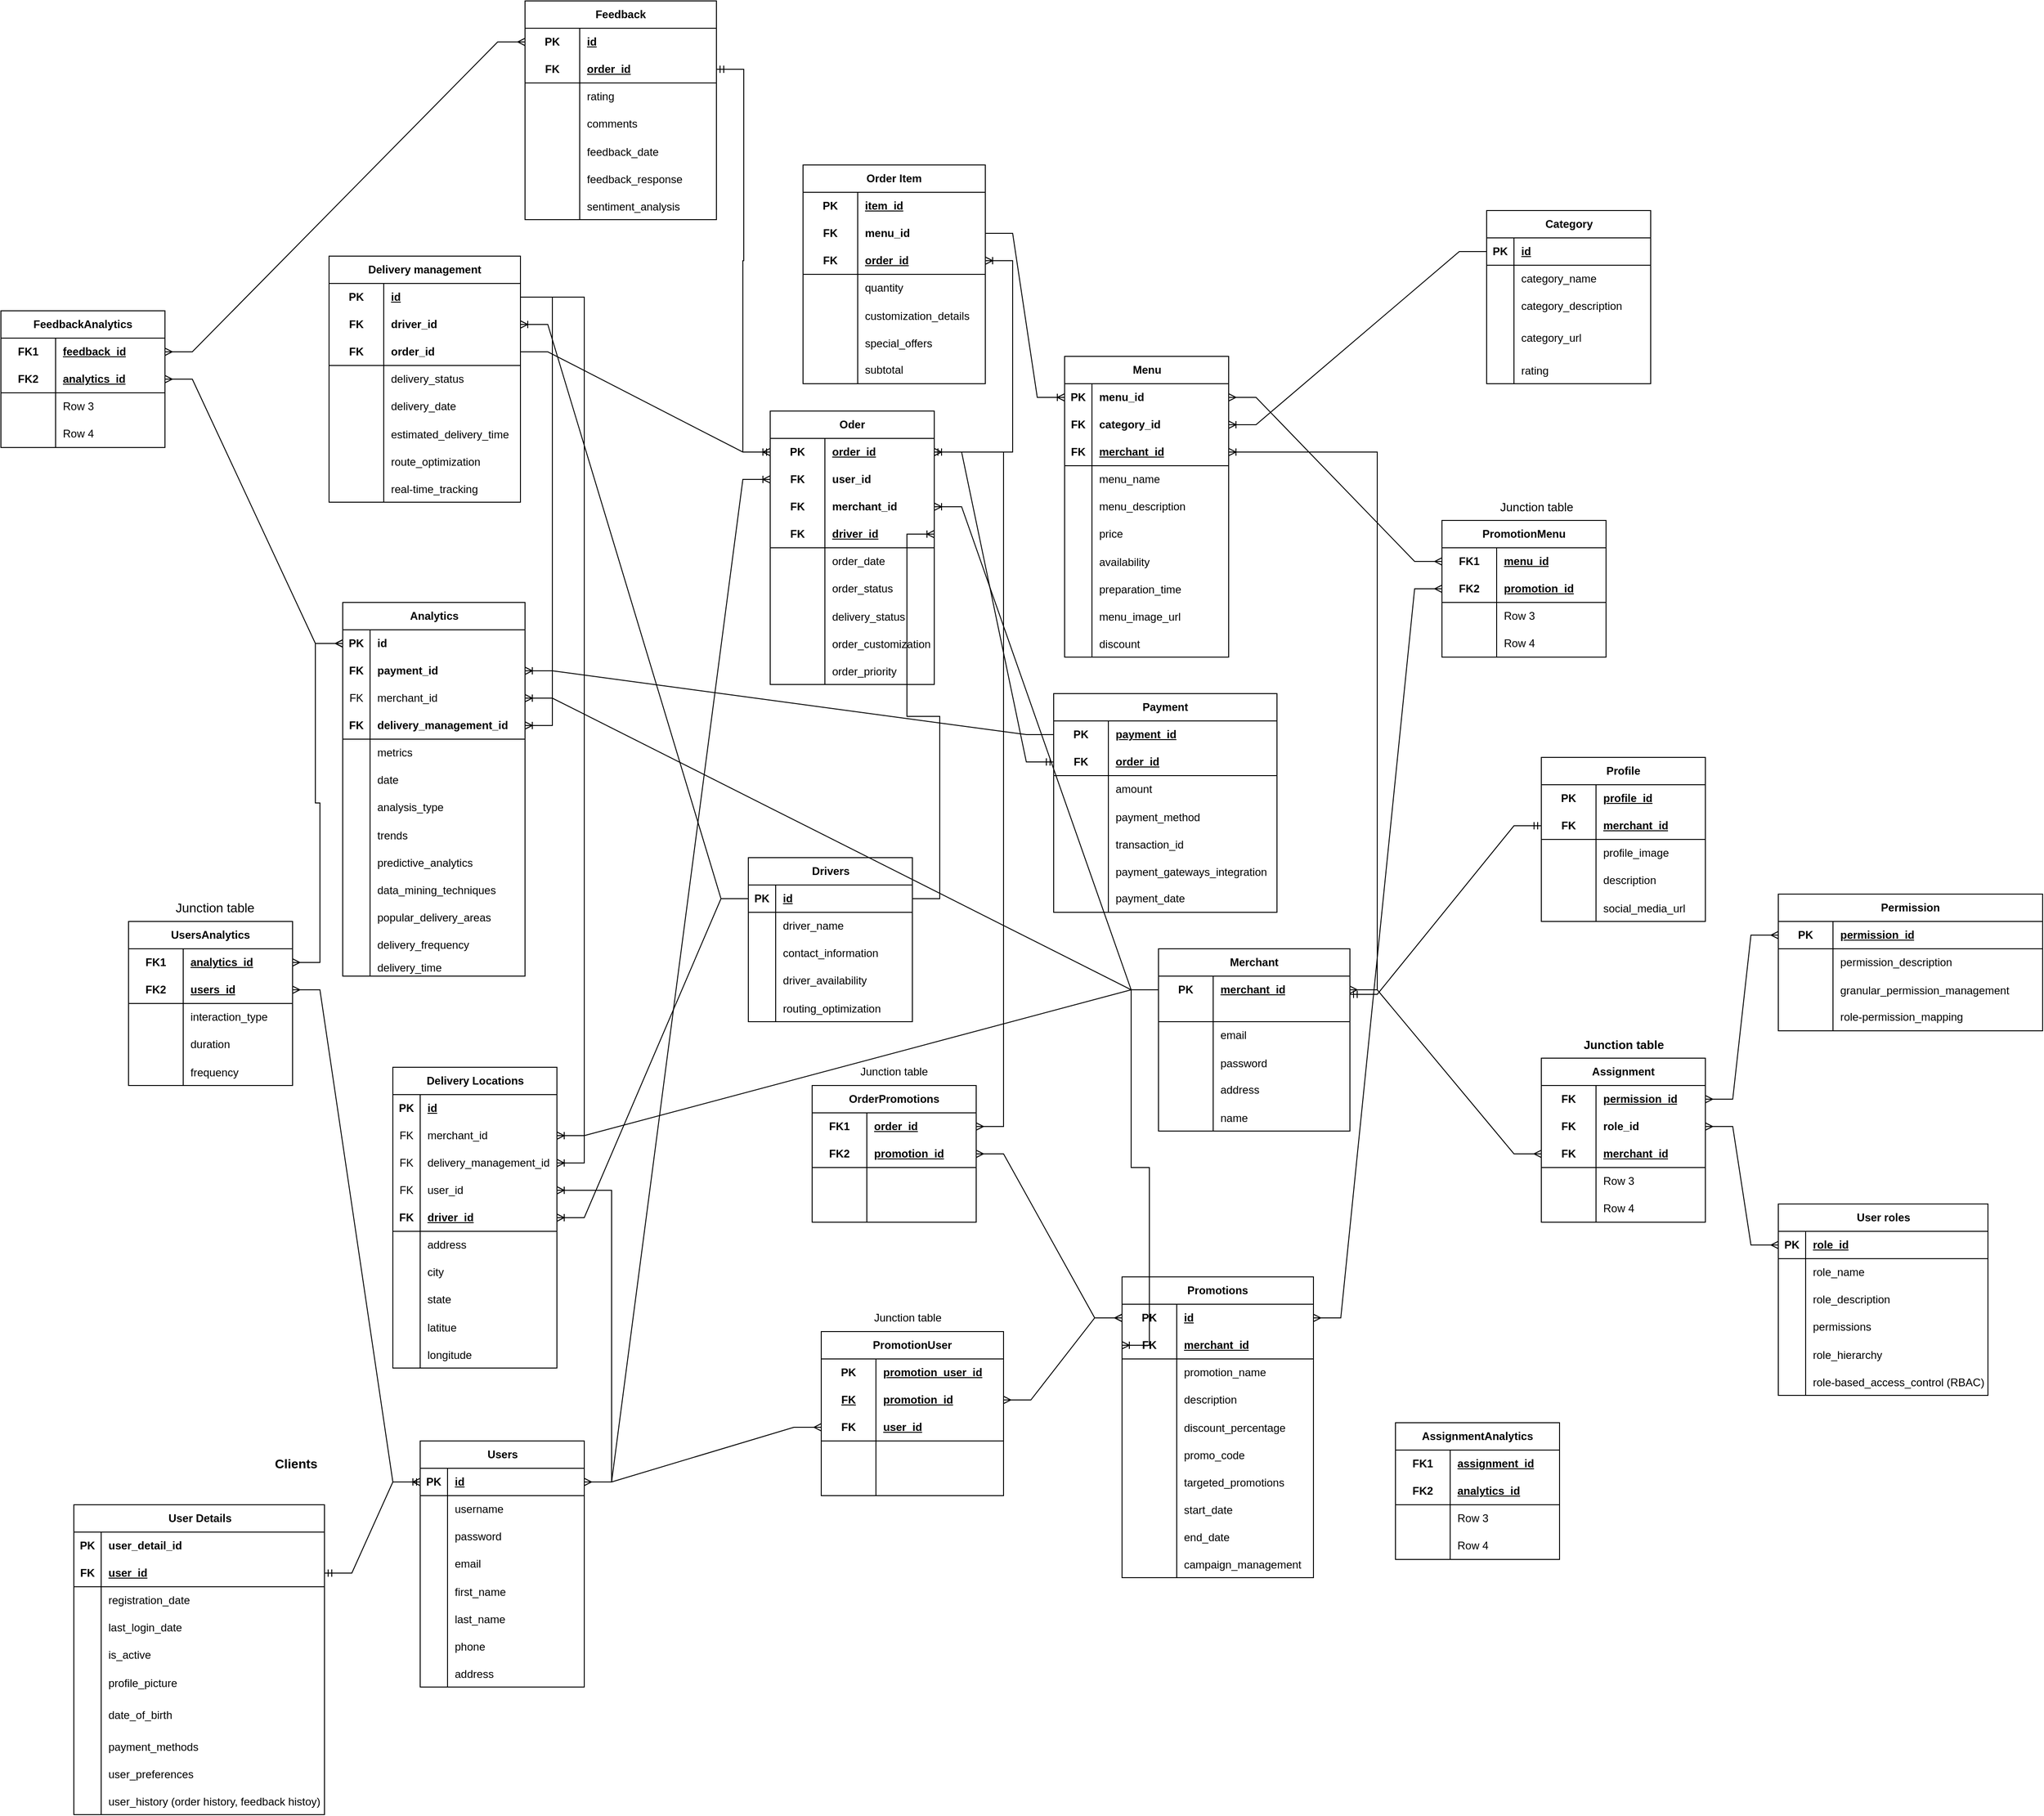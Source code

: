 <mxfile version="23.1.2" type="github">
  <diagram id="C5RBs43oDa-KdzZeNtuy" name="Page-1">
    <mxGraphModel dx="2415" dy="2035" grid="1" gridSize="10" guides="1" tooltips="1" connect="1" arrows="1" fold="1" page="1" pageScale="1" pageWidth="827" pageHeight="1169" math="0" shadow="0">
      <root>
        <mxCell id="WIyWlLk6GJQsqaUBKTNV-0" />
        <mxCell id="WIyWlLk6GJQsqaUBKTNV-1" parent="WIyWlLk6GJQsqaUBKTNV-0" />
        <mxCell id="VFo2UUb4TXvu0ymK1jph-75" value="Merchant" style="shape=table;startSize=30;container=1;collapsible=1;childLayout=tableLayout;fixedRows=1;rowLines=0;fontStyle=1;align=center;resizeLast=1;html=1;whiteSpace=wrap;" parent="WIyWlLk6GJQsqaUBKTNV-1" vertex="1">
          <mxGeometry x="750" y="780" width="210" height="200" as="geometry" />
        </mxCell>
        <mxCell id="VFo2UUb4TXvu0ymK1jph-76" value="" style="shape=tableRow;horizontal=0;startSize=0;swimlaneHead=0;swimlaneBody=0;fillColor=none;collapsible=0;dropTarget=0;points=[[0,0.5],[1,0.5]];portConstraint=eastwest;top=0;left=0;right=0;bottom=0;html=1;" parent="VFo2UUb4TXvu0ymK1jph-75" vertex="1">
          <mxGeometry y="30" width="210" height="30" as="geometry" />
        </mxCell>
        <mxCell id="VFo2UUb4TXvu0ymK1jph-77" value="PK" style="shape=partialRectangle;connectable=0;fillColor=none;top=0;left=0;bottom=0;right=0;fontStyle=1;overflow=hidden;html=1;whiteSpace=wrap;" parent="VFo2UUb4TXvu0ymK1jph-76" vertex="1">
          <mxGeometry width="60" height="30" as="geometry">
            <mxRectangle width="60" height="30" as="alternateBounds" />
          </mxGeometry>
        </mxCell>
        <mxCell id="VFo2UUb4TXvu0ymK1jph-78" value="merchant_id" style="shape=partialRectangle;connectable=0;fillColor=none;top=0;left=0;bottom=0;right=0;align=left;spacingLeft=6;fontStyle=5;overflow=hidden;html=1;whiteSpace=wrap;" parent="VFo2UUb4TXvu0ymK1jph-76" vertex="1">
          <mxGeometry x="60" width="150" height="30" as="geometry">
            <mxRectangle width="150" height="30" as="alternateBounds" />
          </mxGeometry>
        </mxCell>
        <mxCell id="VFo2UUb4TXvu0ymK1jph-79" value="" style="shape=tableRow;horizontal=0;startSize=0;swimlaneHead=0;swimlaneBody=0;fillColor=none;collapsible=0;dropTarget=0;points=[[0,0.5],[1,0.5]];portConstraint=eastwest;top=0;left=0;right=0;bottom=1;html=1;" parent="VFo2UUb4TXvu0ymK1jph-75" vertex="1">
          <mxGeometry y="60" width="210" height="20" as="geometry" />
        </mxCell>
        <mxCell id="VFo2UUb4TXvu0ymK1jph-80" value="" style="shape=partialRectangle;connectable=0;fillColor=none;top=0;left=0;bottom=0;right=0;fontStyle=1;overflow=hidden;html=1;whiteSpace=wrap;" parent="VFo2UUb4TXvu0ymK1jph-79" vertex="1">
          <mxGeometry width="60" height="20" as="geometry">
            <mxRectangle width="60" height="20" as="alternateBounds" />
          </mxGeometry>
        </mxCell>
        <mxCell id="VFo2UUb4TXvu0ymK1jph-81" value="" style="shape=partialRectangle;connectable=0;fillColor=none;top=0;left=0;bottom=0;right=0;align=left;spacingLeft=6;fontStyle=5;overflow=hidden;html=1;whiteSpace=wrap;" parent="VFo2UUb4TXvu0ymK1jph-79" vertex="1">
          <mxGeometry x="60" width="150" height="20" as="geometry">
            <mxRectangle width="150" height="20" as="alternateBounds" />
          </mxGeometry>
        </mxCell>
        <mxCell id="VFo2UUb4TXvu0ymK1jph-82" value="" style="shape=tableRow;horizontal=0;startSize=0;swimlaneHead=0;swimlaneBody=0;fillColor=none;collapsible=0;dropTarget=0;points=[[0,0.5],[1,0.5]];portConstraint=eastwest;top=0;left=0;right=0;bottom=0;html=1;" parent="VFo2UUb4TXvu0ymK1jph-75" vertex="1">
          <mxGeometry y="80" width="210" height="30" as="geometry" />
        </mxCell>
        <mxCell id="VFo2UUb4TXvu0ymK1jph-83" value="" style="shape=partialRectangle;connectable=0;fillColor=none;top=0;left=0;bottom=0;right=0;editable=1;overflow=hidden;html=1;whiteSpace=wrap;" parent="VFo2UUb4TXvu0ymK1jph-82" vertex="1">
          <mxGeometry width="60" height="30" as="geometry">
            <mxRectangle width="60" height="30" as="alternateBounds" />
          </mxGeometry>
        </mxCell>
        <mxCell id="VFo2UUb4TXvu0ymK1jph-84" value="email" style="shape=partialRectangle;connectable=0;fillColor=none;top=0;left=0;bottom=0;right=0;align=left;spacingLeft=6;overflow=hidden;html=1;whiteSpace=wrap;" parent="VFo2UUb4TXvu0ymK1jph-82" vertex="1">
          <mxGeometry x="60" width="150" height="30" as="geometry">
            <mxRectangle width="150" height="30" as="alternateBounds" />
          </mxGeometry>
        </mxCell>
        <mxCell id="JbpBVPICQGIDOeNv6BYg-51" value="" style="shape=tableRow;horizontal=0;startSize=0;swimlaneHead=0;swimlaneBody=0;fillColor=none;collapsible=0;dropTarget=0;points=[[0,0.5],[1,0.5]];portConstraint=eastwest;top=0;left=0;right=0;bottom=0;" parent="VFo2UUb4TXvu0ymK1jph-75" vertex="1">
          <mxGeometry y="110" width="210" height="30" as="geometry" />
        </mxCell>
        <mxCell id="JbpBVPICQGIDOeNv6BYg-52" value="" style="shape=partialRectangle;connectable=0;fillColor=none;top=0;left=0;bottom=0;right=0;editable=1;overflow=hidden;" parent="JbpBVPICQGIDOeNv6BYg-51" vertex="1">
          <mxGeometry width="60" height="30" as="geometry">
            <mxRectangle width="60" height="30" as="alternateBounds" />
          </mxGeometry>
        </mxCell>
        <mxCell id="JbpBVPICQGIDOeNv6BYg-53" value="password" style="shape=partialRectangle;connectable=0;fillColor=none;top=0;left=0;bottom=0;right=0;align=left;spacingLeft=6;overflow=hidden;" parent="JbpBVPICQGIDOeNv6BYg-51" vertex="1">
          <mxGeometry x="60" width="150" height="30" as="geometry">
            <mxRectangle width="150" height="30" as="alternateBounds" />
          </mxGeometry>
        </mxCell>
        <mxCell id="VFo2UUb4TXvu0ymK1jph-85" value="" style="shape=tableRow;horizontal=0;startSize=0;swimlaneHead=0;swimlaneBody=0;fillColor=none;collapsible=0;dropTarget=0;points=[[0,0.5],[1,0.5]];portConstraint=eastwest;top=0;left=0;right=0;bottom=0;html=1;" parent="VFo2UUb4TXvu0ymK1jph-75" vertex="1">
          <mxGeometry y="140" width="210" height="30" as="geometry" />
        </mxCell>
        <mxCell id="VFo2UUb4TXvu0ymK1jph-86" value="" style="shape=partialRectangle;connectable=0;fillColor=none;top=0;left=0;bottom=0;right=0;editable=1;overflow=hidden;html=1;whiteSpace=wrap;" parent="VFo2UUb4TXvu0ymK1jph-85" vertex="1">
          <mxGeometry width="60" height="30" as="geometry">
            <mxRectangle width="60" height="30" as="alternateBounds" />
          </mxGeometry>
        </mxCell>
        <mxCell id="VFo2UUb4TXvu0ymK1jph-87" value="address" style="shape=partialRectangle;connectable=0;fillColor=none;top=0;left=0;bottom=0;right=0;align=left;spacingLeft=6;overflow=hidden;html=1;whiteSpace=wrap;" parent="VFo2UUb4TXvu0ymK1jph-85" vertex="1">
          <mxGeometry x="60" width="150" height="30" as="geometry">
            <mxRectangle width="150" height="30" as="alternateBounds" />
          </mxGeometry>
        </mxCell>
        <mxCell id="JbpBVPICQGIDOeNv6BYg-55" value="" style="shape=tableRow;horizontal=0;startSize=0;swimlaneHead=0;swimlaneBody=0;fillColor=none;collapsible=0;dropTarget=0;points=[[0,0.5],[1,0.5]];portConstraint=eastwest;top=0;left=0;right=0;bottom=0;" parent="VFo2UUb4TXvu0ymK1jph-75" vertex="1">
          <mxGeometry y="170" width="210" height="30" as="geometry" />
        </mxCell>
        <mxCell id="JbpBVPICQGIDOeNv6BYg-56" value="" style="shape=partialRectangle;connectable=0;fillColor=none;top=0;left=0;bottom=0;right=0;editable=1;overflow=hidden;" parent="JbpBVPICQGIDOeNv6BYg-55" vertex="1">
          <mxGeometry width="60" height="30" as="geometry">
            <mxRectangle width="60" height="30" as="alternateBounds" />
          </mxGeometry>
        </mxCell>
        <mxCell id="JbpBVPICQGIDOeNv6BYg-57" value="name" style="shape=partialRectangle;connectable=0;fillColor=none;top=0;left=0;bottom=0;right=0;align=left;spacingLeft=6;overflow=hidden;" parent="JbpBVPICQGIDOeNv6BYg-55" vertex="1">
          <mxGeometry x="60" width="150" height="30" as="geometry">
            <mxRectangle width="150" height="30" as="alternateBounds" />
          </mxGeometry>
        </mxCell>
        <mxCell id="VFo2UUb4TXvu0ymK1jph-106" value="Menu" style="shape=table;startSize=30;container=1;collapsible=1;childLayout=tableLayout;fixedRows=1;rowLines=0;fontStyle=1;align=center;resizeLast=1;html=1;" parent="WIyWlLk6GJQsqaUBKTNV-1" vertex="1">
          <mxGeometry x="647" y="130" width="180" height="330" as="geometry" />
        </mxCell>
        <mxCell id="VFo2UUb4TXvu0ymK1jph-141" value="" style="shape=tableRow;horizontal=0;startSize=0;swimlaneHead=0;swimlaneBody=0;fillColor=none;collapsible=0;dropTarget=0;points=[[0,0.5],[1,0.5]];portConstraint=eastwest;top=0;left=0;right=0;bottom=0;" parent="VFo2UUb4TXvu0ymK1jph-106" vertex="1">
          <mxGeometry y="30" width="180" height="30" as="geometry" />
        </mxCell>
        <mxCell id="VFo2UUb4TXvu0ymK1jph-142" value="PK" style="shape=partialRectangle;connectable=0;fillColor=none;top=0;left=0;bottom=0;right=0;fontStyle=1;overflow=hidden;whiteSpace=wrap;html=1;" parent="VFo2UUb4TXvu0ymK1jph-141" vertex="1">
          <mxGeometry width="30" height="30" as="geometry">
            <mxRectangle width="30" height="30" as="alternateBounds" />
          </mxGeometry>
        </mxCell>
        <mxCell id="VFo2UUb4TXvu0ymK1jph-143" value="&lt;b&gt;menu_id&lt;/b&gt;" style="shape=partialRectangle;connectable=0;fillColor=none;top=0;left=0;bottom=0;right=0;align=left;spacingLeft=6;fontStyle=0;overflow=hidden;whiteSpace=wrap;html=1;" parent="VFo2UUb4TXvu0ymK1jph-141" vertex="1">
          <mxGeometry x="30" width="150" height="30" as="geometry">
            <mxRectangle width="150" height="30" as="alternateBounds" />
          </mxGeometry>
        </mxCell>
        <mxCell id="VFo2UUb4TXvu0ymK1jph-210" value="" style="shape=tableRow;horizontal=0;startSize=0;swimlaneHead=0;swimlaneBody=0;fillColor=none;collapsible=0;dropTarget=0;points=[[0,0.5],[1,0.5]];portConstraint=eastwest;top=0;left=0;right=0;bottom=0;" parent="VFo2UUb4TXvu0ymK1jph-106" vertex="1">
          <mxGeometry y="60" width="180" height="30" as="geometry" />
        </mxCell>
        <mxCell id="VFo2UUb4TXvu0ymK1jph-211" value="FK" style="shape=partialRectangle;connectable=0;fillColor=none;top=0;left=0;bottom=0;right=0;fontStyle=1;overflow=hidden;whiteSpace=wrap;html=1;" parent="VFo2UUb4TXvu0ymK1jph-210" vertex="1">
          <mxGeometry width="30" height="30" as="geometry">
            <mxRectangle width="30" height="30" as="alternateBounds" />
          </mxGeometry>
        </mxCell>
        <mxCell id="VFo2UUb4TXvu0ymK1jph-212" value="category_id" style="shape=partialRectangle;connectable=0;fillColor=none;top=0;left=0;bottom=0;right=0;align=left;spacingLeft=6;fontStyle=1;overflow=hidden;whiteSpace=wrap;html=1;" parent="VFo2UUb4TXvu0ymK1jph-210" vertex="1">
          <mxGeometry x="30" width="150" height="30" as="geometry">
            <mxRectangle width="150" height="30" as="alternateBounds" />
          </mxGeometry>
        </mxCell>
        <mxCell id="VFo2UUb4TXvu0ymK1jph-107" value="" style="shape=tableRow;horizontal=0;startSize=0;swimlaneHead=0;swimlaneBody=0;fillColor=none;collapsible=0;dropTarget=0;points=[[0,0.5],[1,0.5]];portConstraint=eastwest;top=0;left=0;right=0;bottom=1;" parent="VFo2UUb4TXvu0ymK1jph-106" vertex="1">
          <mxGeometry y="90" width="180" height="30" as="geometry" />
        </mxCell>
        <mxCell id="VFo2UUb4TXvu0ymK1jph-108" value="FK" style="shape=partialRectangle;connectable=0;fillColor=none;top=0;left=0;bottom=0;right=0;fontStyle=1;overflow=hidden;whiteSpace=wrap;html=1;" parent="VFo2UUb4TXvu0ymK1jph-107" vertex="1">
          <mxGeometry width="30" height="30" as="geometry">
            <mxRectangle width="30" height="30" as="alternateBounds" />
          </mxGeometry>
        </mxCell>
        <mxCell id="VFo2UUb4TXvu0ymK1jph-109" value="merchant_id" style="shape=partialRectangle;connectable=0;fillColor=none;top=0;left=0;bottom=0;right=0;align=left;spacingLeft=6;fontStyle=5;overflow=hidden;whiteSpace=wrap;html=1;" parent="VFo2UUb4TXvu0ymK1jph-107" vertex="1">
          <mxGeometry x="30" width="150" height="30" as="geometry">
            <mxRectangle width="150" height="30" as="alternateBounds" />
          </mxGeometry>
        </mxCell>
        <mxCell id="VFo2UUb4TXvu0ymK1jph-110" value="" style="shape=tableRow;horizontal=0;startSize=0;swimlaneHead=0;swimlaneBody=0;fillColor=none;collapsible=0;dropTarget=0;points=[[0,0.5],[1,0.5]];portConstraint=eastwest;top=0;left=0;right=0;bottom=0;" parent="VFo2UUb4TXvu0ymK1jph-106" vertex="1">
          <mxGeometry y="120" width="180" height="30" as="geometry" />
        </mxCell>
        <mxCell id="VFo2UUb4TXvu0ymK1jph-111" value="" style="shape=partialRectangle;connectable=0;fillColor=none;top=0;left=0;bottom=0;right=0;editable=1;overflow=hidden;whiteSpace=wrap;html=1;" parent="VFo2UUb4TXvu0ymK1jph-110" vertex="1">
          <mxGeometry width="30" height="30" as="geometry">
            <mxRectangle width="30" height="30" as="alternateBounds" />
          </mxGeometry>
        </mxCell>
        <mxCell id="VFo2UUb4TXvu0ymK1jph-112" value="menu_name" style="shape=partialRectangle;connectable=0;fillColor=none;top=0;left=0;bottom=0;right=0;align=left;spacingLeft=6;overflow=hidden;whiteSpace=wrap;html=1;" parent="VFo2UUb4TXvu0ymK1jph-110" vertex="1">
          <mxGeometry x="30" width="150" height="30" as="geometry">
            <mxRectangle width="150" height="30" as="alternateBounds" />
          </mxGeometry>
        </mxCell>
        <mxCell id="VFo2UUb4TXvu0ymK1jph-113" value="" style="shape=tableRow;horizontal=0;startSize=0;swimlaneHead=0;swimlaneBody=0;fillColor=none;collapsible=0;dropTarget=0;points=[[0,0.5],[1,0.5]];portConstraint=eastwest;top=0;left=0;right=0;bottom=0;" parent="VFo2UUb4TXvu0ymK1jph-106" vertex="1">
          <mxGeometry y="150" width="180" height="30" as="geometry" />
        </mxCell>
        <mxCell id="VFo2UUb4TXvu0ymK1jph-114" value="" style="shape=partialRectangle;connectable=0;fillColor=none;top=0;left=0;bottom=0;right=0;editable=1;overflow=hidden;whiteSpace=wrap;html=1;" parent="VFo2UUb4TXvu0ymK1jph-113" vertex="1">
          <mxGeometry width="30" height="30" as="geometry">
            <mxRectangle width="30" height="30" as="alternateBounds" />
          </mxGeometry>
        </mxCell>
        <mxCell id="VFo2UUb4TXvu0ymK1jph-115" value="menu_description" style="shape=partialRectangle;connectable=0;fillColor=none;top=0;left=0;bottom=0;right=0;align=left;spacingLeft=6;overflow=hidden;whiteSpace=wrap;html=1;" parent="VFo2UUb4TXvu0ymK1jph-113" vertex="1">
          <mxGeometry x="30" width="150" height="30" as="geometry">
            <mxRectangle width="150" height="30" as="alternateBounds" />
          </mxGeometry>
        </mxCell>
        <mxCell id="VFo2UUb4TXvu0ymK1jph-116" value="" style="shape=tableRow;horizontal=0;startSize=0;swimlaneHead=0;swimlaneBody=0;fillColor=none;collapsible=0;dropTarget=0;points=[[0,0.5],[1,0.5]];portConstraint=eastwest;top=0;left=0;right=0;bottom=0;" parent="VFo2UUb4TXvu0ymK1jph-106" vertex="1">
          <mxGeometry y="180" width="180" height="30" as="geometry" />
        </mxCell>
        <mxCell id="VFo2UUb4TXvu0ymK1jph-117" value="" style="shape=partialRectangle;connectable=0;fillColor=none;top=0;left=0;bottom=0;right=0;editable=1;overflow=hidden;whiteSpace=wrap;html=1;" parent="VFo2UUb4TXvu0ymK1jph-116" vertex="1">
          <mxGeometry width="30" height="30" as="geometry">
            <mxRectangle width="30" height="30" as="alternateBounds" />
          </mxGeometry>
        </mxCell>
        <mxCell id="VFo2UUb4TXvu0ymK1jph-118" value="price" style="shape=partialRectangle;connectable=0;fillColor=none;top=0;left=0;bottom=0;right=0;align=left;spacingLeft=6;overflow=hidden;whiteSpace=wrap;html=1;" parent="VFo2UUb4TXvu0ymK1jph-116" vertex="1">
          <mxGeometry x="30" width="150" height="30" as="geometry">
            <mxRectangle width="150" height="30" as="alternateBounds" />
          </mxGeometry>
        </mxCell>
        <mxCell id="JbpBVPICQGIDOeNv6BYg-58" value="" style="shape=tableRow;horizontal=0;startSize=0;swimlaneHead=0;swimlaneBody=0;fillColor=none;collapsible=0;dropTarget=0;points=[[0,0.5],[1,0.5]];portConstraint=eastwest;top=0;left=0;right=0;bottom=0;" parent="VFo2UUb4TXvu0ymK1jph-106" vertex="1">
          <mxGeometry y="210" width="180" height="30" as="geometry" />
        </mxCell>
        <mxCell id="JbpBVPICQGIDOeNv6BYg-59" value="" style="shape=partialRectangle;connectable=0;fillColor=none;top=0;left=0;bottom=0;right=0;editable=1;overflow=hidden;" parent="JbpBVPICQGIDOeNv6BYg-58" vertex="1">
          <mxGeometry width="30" height="30" as="geometry">
            <mxRectangle width="30" height="30" as="alternateBounds" />
          </mxGeometry>
        </mxCell>
        <mxCell id="JbpBVPICQGIDOeNv6BYg-60" value="availability" style="shape=partialRectangle;connectable=0;fillColor=none;top=0;left=0;bottom=0;right=0;align=left;spacingLeft=6;overflow=hidden;" parent="JbpBVPICQGIDOeNv6BYg-58" vertex="1">
          <mxGeometry x="30" width="150" height="30" as="geometry">
            <mxRectangle width="150" height="30" as="alternateBounds" />
          </mxGeometry>
        </mxCell>
        <mxCell id="JbpBVPICQGIDOeNv6BYg-64" value="" style="shape=tableRow;horizontal=0;startSize=0;swimlaneHead=0;swimlaneBody=0;fillColor=none;collapsible=0;dropTarget=0;points=[[0,0.5],[1,0.5]];portConstraint=eastwest;top=0;left=0;right=0;bottom=0;" parent="VFo2UUb4TXvu0ymK1jph-106" vertex="1">
          <mxGeometry y="240" width="180" height="30" as="geometry" />
        </mxCell>
        <mxCell id="JbpBVPICQGIDOeNv6BYg-65" value="" style="shape=partialRectangle;connectable=0;fillColor=none;top=0;left=0;bottom=0;right=0;editable=1;overflow=hidden;" parent="JbpBVPICQGIDOeNv6BYg-64" vertex="1">
          <mxGeometry width="30" height="30" as="geometry">
            <mxRectangle width="30" height="30" as="alternateBounds" />
          </mxGeometry>
        </mxCell>
        <mxCell id="JbpBVPICQGIDOeNv6BYg-66" value="preparation_time" style="shape=partialRectangle;connectable=0;fillColor=none;top=0;left=0;bottom=0;right=0;align=left;spacingLeft=6;overflow=hidden;" parent="JbpBVPICQGIDOeNv6BYg-64" vertex="1">
          <mxGeometry x="30" width="150" height="30" as="geometry">
            <mxRectangle width="150" height="30" as="alternateBounds" />
          </mxGeometry>
        </mxCell>
        <mxCell id="JbpBVPICQGIDOeNv6BYg-61" value="" style="shape=tableRow;horizontal=0;startSize=0;swimlaneHead=0;swimlaneBody=0;fillColor=none;collapsible=0;dropTarget=0;points=[[0,0.5],[1,0.5]];portConstraint=eastwest;top=0;left=0;right=0;bottom=0;" parent="VFo2UUb4TXvu0ymK1jph-106" vertex="1">
          <mxGeometry y="270" width="180" height="30" as="geometry" />
        </mxCell>
        <mxCell id="JbpBVPICQGIDOeNv6BYg-62" value="" style="shape=partialRectangle;connectable=0;fillColor=none;top=0;left=0;bottom=0;right=0;editable=1;overflow=hidden;" parent="JbpBVPICQGIDOeNv6BYg-61" vertex="1">
          <mxGeometry width="30" height="30" as="geometry">
            <mxRectangle width="30" height="30" as="alternateBounds" />
          </mxGeometry>
        </mxCell>
        <mxCell id="JbpBVPICQGIDOeNv6BYg-63" value="menu_image_url" style="shape=partialRectangle;connectable=0;fillColor=none;top=0;left=0;bottom=0;right=0;align=left;spacingLeft=6;overflow=hidden;" parent="JbpBVPICQGIDOeNv6BYg-61" vertex="1">
          <mxGeometry x="30" width="150" height="30" as="geometry">
            <mxRectangle width="150" height="30" as="alternateBounds" />
          </mxGeometry>
        </mxCell>
        <mxCell id="JbpBVPICQGIDOeNv6BYg-67" value="" style="shape=tableRow;horizontal=0;startSize=0;swimlaneHead=0;swimlaneBody=0;fillColor=none;collapsible=0;dropTarget=0;points=[[0,0.5],[1,0.5]];portConstraint=eastwest;top=0;left=0;right=0;bottom=0;" parent="VFo2UUb4TXvu0ymK1jph-106" vertex="1">
          <mxGeometry y="300" width="180" height="30" as="geometry" />
        </mxCell>
        <mxCell id="JbpBVPICQGIDOeNv6BYg-68" value="" style="shape=partialRectangle;connectable=0;fillColor=none;top=0;left=0;bottom=0;right=0;editable=1;overflow=hidden;" parent="JbpBVPICQGIDOeNv6BYg-67" vertex="1">
          <mxGeometry width="30" height="30" as="geometry">
            <mxRectangle width="30" height="30" as="alternateBounds" />
          </mxGeometry>
        </mxCell>
        <mxCell id="JbpBVPICQGIDOeNv6BYg-69" value="discount" style="shape=partialRectangle;connectable=0;fillColor=none;top=0;left=0;bottom=0;right=0;align=left;spacingLeft=6;overflow=hidden;" parent="JbpBVPICQGIDOeNv6BYg-67" vertex="1">
          <mxGeometry x="30" width="150" height="30" as="geometry">
            <mxRectangle width="150" height="30" as="alternateBounds" />
          </mxGeometry>
        </mxCell>
        <mxCell id="VFo2UUb4TXvu0ymK1jph-123" value="Profile" style="shape=table;startSize=30;container=1;collapsible=1;childLayout=tableLayout;fixedRows=1;rowLines=0;fontStyle=1;align=center;resizeLast=1;html=1;whiteSpace=wrap;" parent="WIyWlLk6GJQsqaUBKTNV-1" vertex="1">
          <mxGeometry x="1170" y="570" width="180" height="180" as="geometry" />
        </mxCell>
        <mxCell id="VFo2UUb4TXvu0ymK1jph-124" value="" style="shape=tableRow;horizontal=0;startSize=0;swimlaneHead=0;swimlaneBody=0;fillColor=none;collapsible=0;dropTarget=0;points=[[0,0.5],[1,0.5]];portConstraint=eastwest;top=0;left=0;right=0;bottom=0;html=1;" parent="VFo2UUb4TXvu0ymK1jph-123" vertex="1">
          <mxGeometry y="30" width="180" height="30" as="geometry" />
        </mxCell>
        <mxCell id="VFo2UUb4TXvu0ymK1jph-125" value="PK&lt;br&gt;" style="shape=partialRectangle;connectable=0;fillColor=none;top=0;left=0;bottom=0;right=0;fontStyle=1;overflow=hidden;html=1;whiteSpace=wrap;" parent="VFo2UUb4TXvu0ymK1jph-124" vertex="1">
          <mxGeometry width="60" height="30" as="geometry">
            <mxRectangle width="60" height="30" as="alternateBounds" />
          </mxGeometry>
        </mxCell>
        <mxCell id="VFo2UUb4TXvu0ymK1jph-126" value="profile_id" style="shape=partialRectangle;connectable=0;fillColor=none;top=0;left=0;bottom=0;right=0;align=left;spacingLeft=6;fontStyle=5;overflow=hidden;html=1;whiteSpace=wrap;" parent="VFo2UUb4TXvu0ymK1jph-124" vertex="1">
          <mxGeometry x="60" width="120" height="30" as="geometry">
            <mxRectangle width="120" height="30" as="alternateBounds" />
          </mxGeometry>
        </mxCell>
        <mxCell id="VFo2UUb4TXvu0ymK1jph-127" value="" style="shape=tableRow;horizontal=0;startSize=0;swimlaneHead=0;swimlaneBody=0;fillColor=none;collapsible=0;dropTarget=0;points=[[0,0.5],[1,0.5]];portConstraint=eastwest;top=0;left=0;right=0;bottom=1;html=1;" parent="VFo2UUb4TXvu0ymK1jph-123" vertex="1">
          <mxGeometry y="60" width="180" height="30" as="geometry" />
        </mxCell>
        <mxCell id="VFo2UUb4TXvu0ymK1jph-128" value="FK" style="shape=partialRectangle;connectable=0;fillColor=none;top=0;left=0;bottom=0;right=0;fontStyle=1;overflow=hidden;html=1;whiteSpace=wrap;" parent="VFo2UUb4TXvu0ymK1jph-127" vertex="1">
          <mxGeometry width="60" height="30" as="geometry">
            <mxRectangle width="60" height="30" as="alternateBounds" />
          </mxGeometry>
        </mxCell>
        <mxCell id="VFo2UUb4TXvu0ymK1jph-129" value="merchant_id" style="shape=partialRectangle;connectable=0;fillColor=none;top=0;left=0;bottom=0;right=0;align=left;spacingLeft=6;fontStyle=5;overflow=hidden;html=1;whiteSpace=wrap;" parent="VFo2UUb4TXvu0ymK1jph-127" vertex="1">
          <mxGeometry x="60" width="120" height="30" as="geometry">
            <mxRectangle width="120" height="30" as="alternateBounds" />
          </mxGeometry>
        </mxCell>
        <mxCell id="VFo2UUb4TXvu0ymK1jph-130" value="" style="shape=tableRow;horizontal=0;startSize=0;swimlaneHead=0;swimlaneBody=0;fillColor=none;collapsible=0;dropTarget=0;points=[[0,0.5],[1,0.5]];portConstraint=eastwest;top=0;left=0;right=0;bottom=0;html=1;" parent="VFo2UUb4TXvu0ymK1jph-123" vertex="1">
          <mxGeometry y="90" width="180" height="30" as="geometry" />
        </mxCell>
        <mxCell id="VFo2UUb4TXvu0ymK1jph-131" value="" style="shape=partialRectangle;connectable=0;fillColor=none;top=0;left=0;bottom=0;right=0;editable=1;overflow=hidden;html=1;whiteSpace=wrap;" parent="VFo2UUb4TXvu0ymK1jph-130" vertex="1">
          <mxGeometry width="60" height="30" as="geometry">
            <mxRectangle width="60" height="30" as="alternateBounds" />
          </mxGeometry>
        </mxCell>
        <mxCell id="VFo2UUb4TXvu0ymK1jph-132" value="profile_image&lt;span style=&quot;white-space: pre;&quot;&gt;&#x9;&lt;/span&gt;&lt;span style=&quot;white-space: pre;&quot;&gt;&#x9;&lt;/span&gt;" style="shape=partialRectangle;connectable=0;fillColor=none;top=0;left=0;bottom=0;right=0;align=left;spacingLeft=6;overflow=hidden;html=1;whiteSpace=wrap;" parent="VFo2UUb4TXvu0ymK1jph-130" vertex="1">
          <mxGeometry x="60" width="120" height="30" as="geometry">
            <mxRectangle width="120" height="30" as="alternateBounds" />
          </mxGeometry>
        </mxCell>
        <mxCell id="VFo2UUb4TXvu0ymK1jph-133" value="" style="shape=tableRow;horizontal=0;startSize=0;swimlaneHead=0;swimlaneBody=0;fillColor=none;collapsible=0;dropTarget=0;points=[[0,0.5],[1,0.5]];portConstraint=eastwest;top=0;left=0;right=0;bottom=0;html=1;" parent="VFo2UUb4TXvu0ymK1jph-123" vertex="1">
          <mxGeometry y="120" width="180" height="30" as="geometry" />
        </mxCell>
        <mxCell id="VFo2UUb4TXvu0ymK1jph-134" value="" style="shape=partialRectangle;connectable=0;fillColor=none;top=0;left=0;bottom=0;right=0;editable=1;overflow=hidden;html=1;whiteSpace=wrap;" parent="VFo2UUb4TXvu0ymK1jph-133" vertex="1">
          <mxGeometry width="60" height="30" as="geometry">
            <mxRectangle width="60" height="30" as="alternateBounds" />
          </mxGeometry>
        </mxCell>
        <mxCell id="VFo2UUb4TXvu0ymK1jph-135" value="description" style="shape=partialRectangle;connectable=0;fillColor=none;top=0;left=0;bottom=0;right=0;align=left;spacingLeft=6;overflow=hidden;html=1;whiteSpace=wrap;" parent="VFo2UUb4TXvu0ymK1jph-133" vertex="1">
          <mxGeometry x="60" width="120" height="30" as="geometry">
            <mxRectangle width="120" height="30" as="alternateBounds" />
          </mxGeometry>
        </mxCell>
        <mxCell id="JbpBVPICQGIDOeNv6BYg-108" value="" style="shape=tableRow;horizontal=0;startSize=0;swimlaneHead=0;swimlaneBody=0;fillColor=none;collapsible=0;dropTarget=0;points=[[0,0.5],[1,0.5]];portConstraint=eastwest;top=0;left=0;right=0;bottom=0;" parent="VFo2UUb4TXvu0ymK1jph-123" vertex="1">
          <mxGeometry y="150" width="180" height="30" as="geometry" />
        </mxCell>
        <mxCell id="JbpBVPICQGIDOeNv6BYg-109" value="" style="shape=partialRectangle;connectable=0;fillColor=none;top=0;left=0;bottom=0;right=0;editable=1;overflow=hidden;" parent="JbpBVPICQGIDOeNv6BYg-108" vertex="1">
          <mxGeometry width="60" height="30" as="geometry">
            <mxRectangle width="60" height="30" as="alternateBounds" />
          </mxGeometry>
        </mxCell>
        <mxCell id="JbpBVPICQGIDOeNv6BYg-110" value="social_media_url" style="shape=partialRectangle;connectable=0;fillColor=none;top=0;left=0;bottom=0;right=0;align=left;spacingLeft=6;overflow=hidden;" parent="JbpBVPICQGIDOeNv6BYg-108" vertex="1">
          <mxGeometry x="60" width="120" height="30" as="geometry">
            <mxRectangle width="120" height="30" as="alternateBounds" />
          </mxGeometry>
        </mxCell>
        <mxCell id="VFo2UUb4TXvu0ymK1jph-137" value="" style="edgeStyle=entityRelationEdgeStyle;fontSize=12;html=1;endArrow=ERmandOne;startArrow=ERmandOne;rounded=0;entryX=0;entryY=0.5;entryDx=0;entryDy=0;exitX=1;exitY=0.25;exitDx=0;exitDy=0;" parent="WIyWlLk6GJQsqaUBKTNV-1" source="VFo2UUb4TXvu0ymK1jph-75" target="VFo2UUb4TXvu0ymK1jph-127" edge="1">
          <mxGeometry width="100" height="100" relative="1" as="geometry">
            <mxPoint x="480" y="70" as="sourcePoint" />
            <mxPoint x="670" y="290" as="targetPoint" />
            <Array as="points">
              <mxPoint x="600" y="125" />
              <mxPoint x="610" y="110" />
            </Array>
          </mxGeometry>
        </mxCell>
        <mxCell id="VFo2UUb4TXvu0ymK1jph-138" value="" style="edgeStyle=entityRelationEdgeStyle;fontSize=12;html=1;endArrow=ERoneToMany;rounded=0;entryX=1;entryY=0.5;entryDx=0;entryDy=0;" parent="WIyWlLk6GJQsqaUBKTNV-1" source="VFo2UUb4TXvu0ymK1jph-76" target="VFo2UUb4TXvu0ymK1jph-107" edge="1">
          <mxGeometry width="100" height="100" relative="1" as="geometry">
            <mxPoint x="400" y="370" as="sourcePoint" />
            <mxPoint x="500" y="270" as="targetPoint" />
            <Array as="points">
              <mxPoint x="810" y="200" />
            </Array>
          </mxGeometry>
        </mxCell>
        <mxCell id="VFo2UUb4TXvu0ymK1jph-144" value="Order Item" style="shape=table;startSize=30;container=1;collapsible=1;childLayout=tableLayout;fixedRows=1;rowLines=0;fontStyle=1;align=center;resizeLast=1;html=1;whiteSpace=wrap;" parent="WIyWlLk6GJQsqaUBKTNV-1" vertex="1">
          <mxGeometry x="360" y="-80" width="200" height="240" as="geometry" />
        </mxCell>
        <mxCell id="VFo2UUb4TXvu0ymK1jph-145" value="" style="shape=tableRow;horizontal=0;startSize=0;swimlaneHead=0;swimlaneBody=0;fillColor=none;collapsible=0;dropTarget=0;points=[[0,0.5],[1,0.5]];portConstraint=eastwest;top=0;left=0;right=0;bottom=0;html=1;" parent="VFo2UUb4TXvu0ymK1jph-144" vertex="1">
          <mxGeometry y="30" width="200" height="30" as="geometry" />
        </mxCell>
        <mxCell id="VFo2UUb4TXvu0ymK1jph-146" value="PK" style="shape=partialRectangle;connectable=0;fillColor=none;top=0;left=0;bottom=0;right=0;fontStyle=1;overflow=hidden;html=1;whiteSpace=wrap;" parent="VFo2UUb4TXvu0ymK1jph-145" vertex="1">
          <mxGeometry width="60" height="30" as="geometry">
            <mxRectangle width="60" height="30" as="alternateBounds" />
          </mxGeometry>
        </mxCell>
        <mxCell id="VFo2UUb4TXvu0ymK1jph-147" value="item_id" style="shape=partialRectangle;connectable=0;fillColor=none;top=0;left=0;bottom=0;right=0;align=left;spacingLeft=6;fontStyle=5;overflow=hidden;html=1;whiteSpace=wrap;" parent="VFo2UUb4TXvu0ymK1jph-145" vertex="1">
          <mxGeometry x="60" width="140" height="30" as="geometry">
            <mxRectangle width="140" height="30" as="alternateBounds" />
          </mxGeometry>
        </mxCell>
        <mxCell id="VFo2UUb4TXvu0ymK1jph-158" value="" style="shape=tableRow;horizontal=0;startSize=0;swimlaneHead=0;swimlaneBody=0;fillColor=none;collapsible=0;dropTarget=0;points=[[0,0.5],[1,0.5]];portConstraint=eastwest;top=0;left=0;right=0;bottom=0;" parent="VFo2UUb4TXvu0ymK1jph-144" vertex="1">
          <mxGeometry y="60" width="200" height="30" as="geometry" />
        </mxCell>
        <mxCell id="VFo2UUb4TXvu0ymK1jph-159" value="FK" style="shape=partialRectangle;connectable=0;fillColor=none;top=0;left=0;bottom=0;right=0;fontStyle=1;overflow=hidden;whiteSpace=wrap;html=1;" parent="VFo2UUb4TXvu0ymK1jph-158" vertex="1">
          <mxGeometry width="60" height="30" as="geometry">
            <mxRectangle width="60" height="30" as="alternateBounds" />
          </mxGeometry>
        </mxCell>
        <mxCell id="VFo2UUb4TXvu0ymK1jph-160" value="menu_id" style="shape=partialRectangle;connectable=0;fillColor=none;top=0;left=0;bottom=0;right=0;align=left;spacingLeft=6;fontStyle=1;overflow=hidden;whiteSpace=wrap;html=1;" parent="VFo2UUb4TXvu0ymK1jph-158" vertex="1">
          <mxGeometry x="60" width="140" height="30" as="geometry">
            <mxRectangle width="140" height="30" as="alternateBounds" />
          </mxGeometry>
        </mxCell>
        <mxCell id="VFo2UUb4TXvu0ymK1jph-148" value="" style="shape=tableRow;horizontal=0;startSize=0;swimlaneHead=0;swimlaneBody=0;fillColor=none;collapsible=0;dropTarget=0;points=[[0,0.5],[1,0.5]];portConstraint=eastwest;top=0;left=0;right=0;bottom=1;html=1;" parent="VFo2UUb4TXvu0ymK1jph-144" vertex="1">
          <mxGeometry y="90" width="200" height="30" as="geometry" />
        </mxCell>
        <mxCell id="VFo2UUb4TXvu0ymK1jph-149" value="FK" style="shape=partialRectangle;connectable=0;fillColor=none;top=0;left=0;bottom=0;right=0;fontStyle=1;overflow=hidden;html=1;whiteSpace=wrap;" parent="VFo2UUb4TXvu0ymK1jph-148" vertex="1">
          <mxGeometry width="60" height="30" as="geometry">
            <mxRectangle width="60" height="30" as="alternateBounds" />
          </mxGeometry>
        </mxCell>
        <mxCell id="VFo2UUb4TXvu0ymK1jph-150" value="order_id" style="shape=partialRectangle;connectable=0;fillColor=none;top=0;left=0;bottom=0;right=0;align=left;spacingLeft=6;fontStyle=5;overflow=hidden;html=1;whiteSpace=wrap;" parent="VFo2UUb4TXvu0ymK1jph-148" vertex="1">
          <mxGeometry x="60" width="140" height="30" as="geometry">
            <mxRectangle width="140" height="30" as="alternateBounds" />
          </mxGeometry>
        </mxCell>
        <mxCell id="VFo2UUb4TXvu0ymK1jph-151" value="" style="shape=tableRow;horizontal=0;startSize=0;swimlaneHead=0;swimlaneBody=0;fillColor=none;collapsible=0;dropTarget=0;points=[[0,0.5],[1,0.5]];portConstraint=eastwest;top=0;left=0;right=0;bottom=0;html=1;" parent="VFo2UUb4TXvu0ymK1jph-144" vertex="1">
          <mxGeometry y="120" width="200" height="30" as="geometry" />
        </mxCell>
        <mxCell id="VFo2UUb4TXvu0ymK1jph-152" value="" style="shape=partialRectangle;connectable=0;fillColor=none;top=0;left=0;bottom=0;right=0;editable=1;overflow=hidden;html=1;whiteSpace=wrap;" parent="VFo2UUb4TXvu0ymK1jph-151" vertex="1">
          <mxGeometry width="60" height="30" as="geometry">
            <mxRectangle width="60" height="30" as="alternateBounds" />
          </mxGeometry>
        </mxCell>
        <mxCell id="VFo2UUb4TXvu0ymK1jph-153" value="quantity" style="shape=partialRectangle;connectable=0;fillColor=none;top=0;left=0;bottom=0;right=0;align=left;spacingLeft=6;overflow=hidden;html=1;whiteSpace=wrap;" parent="VFo2UUb4TXvu0ymK1jph-151" vertex="1">
          <mxGeometry x="60" width="140" height="30" as="geometry">
            <mxRectangle width="140" height="30" as="alternateBounds" />
          </mxGeometry>
        </mxCell>
        <mxCell id="p9YVU_JW6TtnS0QoN3yK-10" value="" style="shape=tableRow;horizontal=0;startSize=0;swimlaneHead=0;swimlaneBody=0;fillColor=none;collapsible=0;dropTarget=0;points=[[0,0.5],[1,0.5]];portConstraint=eastwest;top=0;left=0;right=0;bottom=0;" vertex="1" parent="VFo2UUb4TXvu0ymK1jph-144">
          <mxGeometry y="150" width="200" height="30" as="geometry" />
        </mxCell>
        <mxCell id="p9YVU_JW6TtnS0QoN3yK-11" value="" style="shape=partialRectangle;connectable=0;fillColor=none;top=0;left=0;bottom=0;right=0;editable=1;overflow=hidden;" vertex="1" parent="p9YVU_JW6TtnS0QoN3yK-10">
          <mxGeometry width="60" height="30" as="geometry">
            <mxRectangle width="60" height="30" as="alternateBounds" />
          </mxGeometry>
        </mxCell>
        <mxCell id="p9YVU_JW6TtnS0QoN3yK-12" value="customization_details" style="shape=partialRectangle;connectable=0;fillColor=none;top=0;left=0;bottom=0;right=0;align=left;spacingLeft=6;overflow=hidden;" vertex="1" parent="p9YVU_JW6TtnS0QoN3yK-10">
          <mxGeometry x="60" width="140" height="30" as="geometry">
            <mxRectangle width="140" height="30" as="alternateBounds" />
          </mxGeometry>
        </mxCell>
        <mxCell id="p9YVU_JW6TtnS0QoN3yK-13" value="" style="shape=tableRow;horizontal=0;startSize=0;swimlaneHead=0;swimlaneBody=0;fillColor=none;collapsible=0;dropTarget=0;points=[[0,0.5],[1,0.5]];portConstraint=eastwest;top=0;left=0;right=0;bottom=0;" vertex="1" parent="VFo2UUb4TXvu0ymK1jph-144">
          <mxGeometry y="180" width="200" height="30" as="geometry" />
        </mxCell>
        <mxCell id="p9YVU_JW6TtnS0QoN3yK-14" value="" style="shape=partialRectangle;connectable=0;fillColor=none;top=0;left=0;bottom=0;right=0;editable=1;overflow=hidden;" vertex="1" parent="p9YVU_JW6TtnS0QoN3yK-13">
          <mxGeometry width="60" height="30" as="geometry">
            <mxRectangle width="60" height="30" as="alternateBounds" />
          </mxGeometry>
        </mxCell>
        <mxCell id="p9YVU_JW6TtnS0QoN3yK-15" value="special_offers" style="shape=partialRectangle;connectable=0;fillColor=none;top=0;left=0;bottom=0;right=0;align=left;spacingLeft=6;overflow=hidden;" vertex="1" parent="p9YVU_JW6TtnS0QoN3yK-13">
          <mxGeometry x="60" width="140" height="30" as="geometry">
            <mxRectangle width="140" height="30" as="alternateBounds" />
          </mxGeometry>
        </mxCell>
        <mxCell id="VFo2UUb4TXvu0ymK1jph-154" value="" style="shape=tableRow;horizontal=0;startSize=0;swimlaneHead=0;swimlaneBody=0;fillColor=none;collapsible=0;dropTarget=0;points=[[0,0.5],[1,0.5]];portConstraint=eastwest;top=0;left=0;right=0;bottom=0;html=1;" parent="VFo2UUb4TXvu0ymK1jph-144" vertex="1">
          <mxGeometry y="210" width="200" height="30" as="geometry" />
        </mxCell>
        <mxCell id="VFo2UUb4TXvu0ymK1jph-155" value="" style="shape=partialRectangle;connectable=0;fillColor=none;top=0;left=0;bottom=0;right=0;editable=1;overflow=hidden;html=1;whiteSpace=wrap;" parent="VFo2UUb4TXvu0ymK1jph-154" vertex="1">
          <mxGeometry width="60" height="30" as="geometry">
            <mxRectangle width="60" height="30" as="alternateBounds" />
          </mxGeometry>
        </mxCell>
        <mxCell id="VFo2UUb4TXvu0ymK1jph-156" value="subtotal" style="shape=partialRectangle;connectable=0;fillColor=none;top=0;left=0;bottom=0;right=0;align=left;spacingLeft=6;overflow=hidden;html=1;whiteSpace=wrap;" parent="VFo2UUb4TXvu0ymK1jph-154" vertex="1">
          <mxGeometry x="60" width="140" height="30" as="geometry">
            <mxRectangle width="140" height="30" as="alternateBounds" />
          </mxGeometry>
        </mxCell>
        <mxCell id="VFo2UUb4TXvu0ymK1jph-174" value="Oder" style="shape=table;startSize=30;container=1;collapsible=1;childLayout=tableLayout;fixedRows=1;rowLines=0;fontStyle=1;align=center;resizeLast=1;html=1;whiteSpace=wrap;" parent="WIyWlLk6GJQsqaUBKTNV-1" vertex="1">
          <mxGeometry x="324" y="190" width="180" height="300" as="geometry" />
        </mxCell>
        <mxCell id="VFo2UUb4TXvu0ymK1jph-175" value="" style="shape=tableRow;horizontal=0;startSize=0;swimlaneHead=0;swimlaneBody=0;fillColor=none;collapsible=0;dropTarget=0;points=[[0,0.5],[1,0.5]];portConstraint=eastwest;top=0;left=0;right=0;bottom=0;html=1;" parent="VFo2UUb4TXvu0ymK1jph-174" vertex="1">
          <mxGeometry y="30" width="180" height="30" as="geometry" />
        </mxCell>
        <mxCell id="VFo2UUb4TXvu0ymK1jph-176" value="PK" style="shape=partialRectangle;connectable=0;fillColor=none;top=0;left=0;bottom=0;right=0;fontStyle=1;overflow=hidden;html=1;whiteSpace=wrap;" parent="VFo2UUb4TXvu0ymK1jph-175" vertex="1">
          <mxGeometry width="60" height="30" as="geometry">
            <mxRectangle width="60" height="30" as="alternateBounds" />
          </mxGeometry>
        </mxCell>
        <mxCell id="VFo2UUb4TXvu0ymK1jph-177" value="order_id" style="shape=partialRectangle;connectable=0;fillColor=none;top=0;left=0;bottom=0;right=0;align=left;spacingLeft=6;fontStyle=5;overflow=hidden;html=1;whiteSpace=wrap;" parent="VFo2UUb4TXvu0ymK1jph-175" vertex="1">
          <mxGeometry x="60" width="120" height="30" as="geometry">
            <mxRectangle width="120" height="30" as="alternateBounds" />
          </mxGeometry>
        </mxCell>
        <mxCell id="VFo2UUb4TXvu0ymK1jph-190" value="" style="shape=tableRow;horizontal=0;startSize=0;swimlaneHead=0;swimlaneBody=0;fillColor=none;collapsible=0;dropTarget=0;points=[[0,0.5],[1,0.5]];portConstraint=eastwest;top=0;left=0;right=0;bottom=0;" parent="VFo2UUb4TXvu0ymK1jph-174" vertex="1">
          <mxGeometry y="60" width="180" height="30" as="geometry" />
        </mxCell>
        <mxCell id="VFo2UUb4TXvu0ymK1jph-191" value="FK" style="shape=partialRectangle;connectable=0;fillColor=none;top=0;left=0;bottom=0;right=0;fontStyle=1;overflow=hidden;whiteSpace=wrap;html=1;" parent="VFo2UUb4TXvu0ymK1jph-190" vertex="1">
          <mxGeometry width="60" height="30" as="geometry">
            <mxRectangle width="60" height="30" as="alternateBounds" />
          </mxGeometry>
        </mxCell>
        <mxCell id="VFo2UUb4TXvu0ymK1jph-192" value="user_id" style="shape=partialRectangle;connectable=0;fillColor=none;top=0;left=0;bottom=0;right=0;align=left;spacingLeft=6;fontStyle=1;overflow=hidden;whiteSpace=wrap;html=1;" parent="VFo2UUb4TXvu0ymK1jph-190" vertex="1">
          <mxGeometry x="60" width="120" height="30" as="geometry">
            <mxRectangle width="120" height="30" as="alternateBounds" />
          </mxGeometry>
        </mxCell>
        <mxCell id="VFo2UUb4TXvu0ymK1jph-187" value="" style="shape=tableRow;horizontal=0;startSize=0;swimlaneHead=0;swimlaneBody=0;fillColor=none;collapsible=0;dropTarget=0;points=[[0,0.5],[1,0.5]];portConstraint=eastwest;top=0;left=0;right=0;bottom=0;" parent="VFo2UUb4TXvu0ymK1jph-174" vertex="1">
          <mxGeometry y="90" width="180" height="30" as="geometry" />
        </mxCell>
        <mxCell id="VFo2UUb4TXvu0ymK1jph-188" value="FK" style="shape=partialRectangle;connectable=0;fillColor=none;top=0;left=0;bottom=0;right=0;fontStyle=1;overflow=hidden;whiteSpace=wrap;html=1;" parent="VFo2UUb4TXvu0ymK1jph-187" vertex="1">
          <mxGeometry width="60" height="30" as="geometry">
            <mxRectangle width="60" height="30" as="alternateBounds" />
          </mxGeometry>
        </mxCell>
        <mxCell id="VFo2UUb4TXvu0ymK1jph-189" value="merchant_id" style="shape=partialRectangle;connectable=0;fillColor=none;top=0;left=0;bottom=0;right=0;align=left;spacingLeft=6;fontStyle=1;overflow=hidden;whiteSpace=wrap;html=1;" parent="VFo2UUb4TXvu0ymK1jph-187" vertex="1">
          <mxGeometry x="60" width="120" height="30" as="geometry">
            <mxRectangle width="120" height="30" as="alternateBounds" />
          </mxGeometry>
        </mxCell>
        <mxCell id="VFo2UUb4TXvu0ymK1jph-178" value="" style="shape=tableRow;horizontal=0;startSize=0;swimlaneHead=0;swimlaneBody=0;fillColor=none;collapsible=0;dropTarget=0;points=[[0,0.5],[1,0.5]];portConstraint=eastwest;top=0;left=0;right=0;bottom=1;html=1;" parent="VFo2UUb4TXvu0ymK1jph-174" vertex="1">
          <mxGeometry y="120" width="180" height="30" as="geometry" />
        </mxCell>
        <mxCell id="VFo2UUb4TXvu0ymK1jph-179" value="FK" style="shape=partialRectangle;connectable=0;fillColor=none;top=0;left=0;bottom=0;right=0;fontStyle=1;overflow=hidden;html=1;whiteSpace=wrap;" parent="VFo2UUb4TXvu0ymK1jph-178" vertex="1">
          <mxGeometry width="60" height="30" as="geometry">
            <mxRectangle width="60" height="30" as="alternateBounds" />
          </mxGeometry>
        </mxCell>
        <mxCell id="VFo2UUb4TXvu0ymK1jph-180" value="driver_id" style="shape=partialRectangle;connectable=0;fillColor=none;top=0;left=0;bottom=0;right=0;align=left;spacingLeft=6;fontStyle=5;overflow=hidden;html=1;whiteSpace=wrap;" parent="VFo2UUb4TXvu0ymK1jph-178" vertex="1">
          <mxGeometry x="60" width="120" height="30" as="geometry">
            <mxRectangle width="120" height="30" as="alternateBounds" />
          </mxGeometry>
        </mxCell>
        <mxCell id="VFo2UUb4TXvu0ymK1jph-181" value="" style="shape=tableRow;horizontal=0;startSize=0;swimlaneHead=0;swimlaneBody=0;fillColor=none;collapsible=0;dropTarget=0;points=[[0,0.5],[1,0.5]];portConstraint=eastwest;top=0;left=0;right=0;bottom=0;html=1;" parent="VFo2UUb4TXvu0ymK1jph-174" vertex="1">
          <mxGeometry y="150" width="180" height="30" as="geometry" />
        </mxCell>
        <mxCell id="VFo2UUb4TXvu0ymK1jph-182" value="" style="shape=partialRectangle;connectable=0;fillColor=none;top=0;left=0;bottom=0;right=0;editable=1;overflow=hidden;html=1;whiteSpace=wrap;" parent="VFo2UUb4TXvu0ymK1jph-181" vertex="1">
          <mxGeometry width="60" height="30" as="geometry">
            <mxRectangle width="60" height="30" as="alternateBounds" />
          </mxGeometry>
        </mxCell>
        <mxCell id="VFo2UUb4TXvu0ymK1jph-183" value="order_date" style="shape=partialRectangle;connectable=0;fillColor=none;top=0;left=0;bottom=0;right=0;align=left;spacingLeft=6;overflow=hidden;html=1;whiteSpace=wrap;" parent="VFo2UUb4TXvu0ymK1jph-181" vertex="1">
          <mxGeometry x="60" width="120" height="30" as="geometry">
            <mxRectangle width="120" height="30" as="alternateBounds" />
          </mxGeometry>
        </mxCell>
        <mxCell id="VFo2UUb4TXvu0ymK1jph-184" value="" style="shape=tableRow;horizontal=0;startSize=0;swimlaneHead=0;swimlaneBody=0;fillColor=none;collapsible=0;dropTarget=0;points=[[0,0.5],[1,0.5]];portConstraint=eastwest;top=0;left=0;right=0;bottom=0;html=1;" parent="VFo2UUb4TXvu0ymK1jph-174" vertex="1">
          <mxGeometry y="180" width="180" height="30" as="geometry" />
        </mxCell>
        <mxCell id="VFo2UUb4TXvu0ymK1jph-185" value="" style="shape=partialRectangle;connectable=0;fillColor=none;top=0;left=0;bottom=0;right=0;editable=1;overflow=hidden;html=1;whiteSpace=wrap;" parent="VFo2UUb4TXvu0ymK1jph-184" vertex="1">
          <mxGeometry width="60" height="30" as="geometry">
            <mxRectangle width="60" height="30" as="alternateBounds" />
          </mxGeometry>
        </mxCell>
        <mxCell id="VFo2UUb4TXvu0ymK1jph-186" value="order_status" style="shape=partialRectangle;connectable=0;fillColor=none;top=0;left=0;bottom=0;right=0;align=left;spacingLeft=6;overflow=hidden;html=1;whiteSpace=wrap;" parent="VFo2UUb4TXvu0ymK1jph-184" vertex="1">
          <mxGeometry x="60" width="120" height="30" as="geometry">
            <mxRectangle width="120" height="30" as="alternateBounds" />
          </mxGeometry>
        </mxCell>
        <mxCell id="p9YVU_JW6TtnS0QoN3yK-0" value="" style="shape=tableRow;horizontal=0;startSize=0;swimlaneHead=0;swimlaneBody=0;fillColor=none;collapsible=0;dropTarget=0;points=[[0,0.5],[1,0.5]];portConstraint=eastwest;top=0;left=0;right=0;bottom=0;" vertex="1" parent="VFo2UUb4TXvu0ymK1jph-174">
          <mxGeometry y="210" width="180" height="30" as="geometry" />
        </mxCell>
        <mxCell id="p9YVU_JW6TtnS0QoN3yK-1" value="" style="shape=partialRectangle;connectable=0;fillColor=none;top=0;left=0;bottom=0;right=0;editable=1;overflow=hidden;" vertex="1" parent="p9YVU_JW6TtnS0QoN3yK-0">
          <mxGeometry width="60" height="30" as="geometry">
            <mxRectangle width="60" height="30" as="alternateBounds" />
          </mxGeometry>
        </mxCell>
        <mxCell id="p9YVU_JW6TtnS0QoN3yK-2" value="delivery_status" style="shape=partialRectangle;connectable=0;fillColor=none;top=0;left=0;bottom=0;right=0;align=left;spacingLeft=6;overflow=hidden;" vertex="1" parent="p9YVU_JW6TtnS0QoN3yK-0">
          <mxGeometry x="60" width="120" height="30" as="geometry">
            <mxRectangle width="120" height="30" as="alternateBounds" />
          </mxGeometry>
        </mxCell>
        <mxCell id="p9YVU_JW6TtnS0QoN3yK-7" value="" style="shape=tableRow;horizontal=0;startSize=0;swimlaneHead=0;swimlaneBody=0;fillColor=none;collapsible=0;dropTarget=0;points=[[0,0.5],[1,0.5]];portConstraint=eastwest;top=0;left=0;right=0;bottom=0;" vertex="1" parent="VFo2UUb4TXvu0ymK1jph-174">
          <mxGeometry y="240" width="180" height="30" as="geometry" />
        </mxCell>
        <mxCell id="p9YVU_JW6TtnS0QoN3yK-8" value="" style="shape=partialRectangle;connectable=0;fillColor=none;top=0;left=0;bottom=0;right=0;editable=1;overflow=hidden;" vertex="1" parent="p9YVU_JW6TtnS0QoN3yK-7">
          <mxGeometry width="60" height="30" as="geometry">
            <mxRectangle width="60" height="30" as="alternateBounds" />
          </mxGeometry>
        </mxCell>
        <mxCell id="p9YVU_JW6TtnS0QoN3yK-9" value="order_customization" style="shape=partialRectangle;connectable=0;fillColor=none;top=0;left=0;bottom=0;right=0;align=left;spacingLeft=6;overflow=hidden;" vertex="1" parent="p9YVU_JW6TtnS0QoN3yK-7">
          <mxGeometry x="60" width="120" height="30" as="geometry">
            <mxRectangle width="120" height="30" as="alternateBounds" />
          </mxGeometry>
        </mxCell>
        <mxCell id="p9YVU_JW6TtnS0QoN3yK-4" value="" style="shape=tableRow;horizontal=0;startSize=0;swimlaneHead=0;swimlaneBody=0;fillColor=none;collapsible=0;dropTarget=0;points=[[0,0.5],[1,0.5]];portConstraint=eastwest;top=0;left=0;right=0;bottom=0;" vertex="1" parent="VFo2UUb4TXvu0ymK1jph-174">
          <mxGeometry y="270" width="180" height="30" as="geometry" />
        </mxCell>
        <mxCell id="p9YVU_JW6TtnS0QoN3yK-5" value="" style="shape=partialRectangle;connectable=0;fillColor=none;top=0;left=0;bottom=0;right=0;editable=1;overflow=hidden;" vertex="1" parent="p9YVU_JW6TtnS0QoN3yK-4">
          <mxGeometry width="60" height="30" as="geometry">
            <mxRectangle width="60" height="30" as="alternateBounds" />
          </mxGeometry>
        </mxCell>
        <mxCell id="p9YVU_JW6TtnS0QoN3yK-6" value="order_priority " style="shape=partialRectangle;connectable=0;fillColor=none;top=0;left=0;bottom=0;right=0;align=left;spacingLeft=6;overflow=hidden;" vertex="1" parent="p9YVU_JW6TtnS0QoN3yK-4">
          <mxGeometry x="60" width="120" height="30" as="geometry">
            <mxRectangle width="120" height="30" as="alternateBounds" />
          </mxGeometry>
        </mxCell>
        <mxCell id="VFo2UUb4TXvu0ymK1jph-193" value="" style="edgeStyle=entityRelationEdgeStyle;fontSize=12;html=1;endArrow=ERoneToMany;rounded=0;exitX=1;exitY=0.5;exitDx=0;exitDy=0;" parent="WIyWlLk6GJQsqaUBKTNV-1" source="VFo2UUb4TXvu0ymK1jph-175" target="VFo2UUb4TXvu0ymK1jph-148" edge="1">
          <mxGeometry width="100" height="100" relative="1" as="geometry">
            <mxPoint x="260" y="833.13" as="sourcePoint" />
            <mxPoint x="519.58" y="670.0" as="targetPoint" />
          </mxGeometry>
        </mxCell>
        <mxCell id="VFo2UUb4TXvu0ymK1jph-194" value="" style="edgeStyle=entityRelationEdgeStyle;fontSize=12;html=1;endArrow=ERoneToMany;rounded=0;entryX=0;entryY=0.5;entryDx=0;entryDy=0;" parent="WIyWlLk6GJQsqaUBKTNV-1" source="VFo2UUb4TXvu0ymK1jph-158" target="VFo2UUb4TXvu0ymK1jph-141" edge="1">
          <mxGeometry width="100" height="100" relative="1" as="geometry">
            <mxPoint x="290" y="470" as="sourcePoint" />
            <mxPoint x="500" y="510" as="targetPoint" />
          </mxGeometry>
        </mxCell>
        <mxCell id="VFo2UUb4TXvu0ymK1jph-195" value="" style="edgeStyle=entityRelationEdgeStyle;fontSize=12;html=1;endArrow=ERoneToMany;rounded=0;exitX=0;exitY=0.5;exitDx=0;exitDy=0;entryX=1;entryY=0.5;entryDx=0;entryDy=0;" parent="WIyWlLk6GJQsqaUBKTNV-1" source="VFo2UUb4TXvu0ymK1jph-76" target="VFo2UUb4TXvu0ymK1jph-187" edge="1">
          <mxGeometry width="100" height="100" relative="1" as="geometry">
            <mxPoint x="275.0" y="197.5" as="sourcePoint" />
            <mxPoint x="490" y="630" as="targetPoint" />
          </mxGeometry>
        </mxCell>
        <mxCell id="VFo2UUb4TXvu0ymK1jph-196" value="Category" style="shape=table;startSize=30;container=1;collapsible=1;childLayout=tableLayout;fixedRows=1;rowLines=0;fontStyle=1;align=center;resizeLast=1;html=1;" parent="WIyWlLk6GJQsqaUBKTNV-1" vertex="1">
          <mxGeometry x="1110" y="-30" width="180" height="190" as="geometry" />
        </mxCell>
        <mxCell id="VFo2UUb4TXvu0ymK1jph-197" value="" style="shape=tableRow;horizontal=0;startSize=0;swimlaneHead=0;swimlaneBody=0;fillColor=none;collapsible=0;dropTarget=0;points=[[0,0.5],[1,0.5]];portConstraint=eastwest;top=0;left=0;right=0;bottom=1;" parent="VFo2UUb4TXvu0ymK1jph-196" vertex="1">
          <mxGeometry y="30" width="180" height="30" as="geometry" />
        </mxCell>
        <mxCell id="VFo2UUb4TXvu0ymK1jph-198" value="PK" style="shape=partialRectangle;connectable=0;fillColor=none;top=0;left=0;bottom=0;right=0;fontStyle=1;overflow=hidden;whiteSpace=wrap;html=1;" parent="VFo2UUb4TXvu0ymK1jph-197" vertex="1">
          <mxGeometry width="30" height="30" as="geometry">
            <mxRectangle width="30" height="30" as="alternateBounds" />
          </mxGeometry>
        </mxCell>
        <mxCell id="VFo2UUb4TXvu0ymK1jph-199" value="id" style="shape=partialRectangle;connectable=0;fillColor=none;top=0;left=0;bottom=0;right=0;align=left;spacingLeft=6;fontStyle=5;overflow=hidden;whiteSpace=wrap;html=1;" parent="VFo2UUb4TXvu0ymK1jph-197" vertex="1">
          <mxGeometry x="30" width="150" height="30" as="geometry">
            <mxRectangle width="150" height="30" as="alternateBounds" />
          </mxGeometry>
        </mxCell>
        <mxCell id="VFo2UUb4TXvu0ymK1jph-200" value="" style="shape=tableRow;horizontal=0;startSize=0;swimlaneHead=0;swimlaneBody=0;fillColor=none;collapsible=0;dropTarget=0;points=[[0,0.5],[1,0.5]];portConstraint=eastwest;top=0;left=0;right=0;bottom=0;" parent="VFo2UUb4TXvu0ymK1jph-196" vertex="1">
          <mxGeometry y="60" width="180" height="30" as="geometry" />
        </mxCell>
        <mxCell id="VFo2UUb4TXvu0ymK1jph-201" value="" style="shape=partialRectangle;connectable=0;fillColor=none;top=0;left=0;bottom=0;right=0;editable=1;overflow=hidden;whiteSpace=wrap;html=1;" parent="VFo2UUb4TXvu0ymK1jph-200" vertex="1">
          <mxGeometry width="30" height="30" as="geometry">
            <mxRectangle width="30" height="30" as="alternateBounds" />
          </mxGeometry>
        </mxCell>
        <mxCell id="VFo2UUb4TXvu0ymK1jph-202" value="category_name" style="shape=partialRectangle;connectable=0;fillColor=none;top=0;left=0;bottom=0;right=0;align=left;spacingLeft=6;overflow=hidden;whiteSpace=wrap;html=1;" parent="VFo2UUb4TXvu0ymK1jph-200" vertex="1">
          <mxGeometry x="30" width="150" height="30" as="geometry">
            <mxRectangle width="150" height="30" as="alternateBounds" />
          </mxGeometry>
        </mxCell>
        <mxCell id="VFo2UUb4TXvu0ymK1jph-203" value="" style="shape=tableRow;horizontal=0;startSize=0;swimlaneHead=0;swimlaneBody=0;fillColor=none;collapsible=0;dropTarget=0;points=[[0,0.5],[1,0.5]];portConstraint=eastwest;top=0;left=0;right=0;bottom=0;" parent="VFo2UUb4TXvu0ymK1jph-196" vertex="1">
          <mxGeometry y="90" width="180" height="30" as="geometry" />
        </mxCell>
        <mxCell id="VFo2UUb4TXvu0ymK1jph-204" value="" style="shape=partialRectangle;connectable=0;fillColor=none;top=0;left=0;bottom=0;right=0;editable=1;overflow=hidden;whiteSpace=wrap;html=1;" parent="VFo2UUb4TXvu0ymK1jph-203" vertex="1">
          <mxGeometry width="30" height="30" as="geometry">
            <mxRectangle width="30" height="30" as="alternateBounds" />
          </mxGeometry>
        </mxCell>
        <mxCell id="VFo2UUb4TXvu0ymK1jph-205" value="category_description" style="shape=partialRectangle;connectable=0;fillColor=none;top=0;left=0;bottom=0;right=0;align=left;spacingLeft=6;overflow=hidden;whiteSpace=wrap;html=1;" parent="VFo2UUb4TXvu0ymK1jph-203" vertex="1">
          <mxGeometry x="30" width="150" height="30" as="geometry">
            <mxRectangle width="150" height="30" as="alternateBounds" />
          </mxGeometry>
        </mxCell>
        <mxCell id="VFo2UUb4TXvu0ymK1jph-206" value="" style="shape=tableRow;horizontal=0;startSize=0;swimlaneHead=0;swimlaneBody=0;fillColor=none;collapsible=0;dropTarget=0;points=[[0,0.5],[1,0.5]];portConstraint=eastwest;top=0;left=0;right=0;bottom=0;" parent="VFo2UUb4TXvu0ymK1jph-196" vertex="1">
          <mxGeometry y="120" width="180" height="40" as="geometry" />
        </mxCell>
        <mxCell id="VFo2UUb4TXvu0ymK1jph-207" value="" style="shape=partialRectangle;connectable=0;fillColor=none;top=0;left=0;bottom=0;right=0;editable=1;overflow=hidden;whiteSpace=wrap;html=1;" parent="VFo2UUb4TXvu0ymK1jph-206" vertex="1">
          <mxGeometry width="30" height="40" as="geometry">
            <mxRectangle width="30" height="40" as="alternateBounds" />
          </mxGeometry>
        </mxCell>
        <mxCell id="VFo2UUb4TXvu0ymK1jph-208" value="category_url" style="shape=partialRectangle;connectable=0;fillColor=none;top=0;left=0;bottom=0;right=0;align=left;spacingLeft=6;overflow=hidden;whiteSpace=wrap;html=1;" parent="VFo2UUb4TXvu0ymK1jph-206" vertex="1">
          <mxGeometry x="30" width="150" height="40" as="geometry">
            <mxRectangle width="150" height="40" as="alternateBounds" />
          </mxGeometry>
        </mxCell>
        <mxCell id="JbpBVPICQGIDOeNv6BYg-70" value="" style="shape=tableRow;horizontal=0;startSize=0;swimlaneHead=0;swimlaneBody=0;fillColor=none;collapsible=0;dropTarget=0;points=[[0,0.5],[1,0.5]];portConstraint=eastwest;top=0;left=0;right=0;bottom=0;" parent="VFo2UUb4TXvu0ymK1jph-196" vertex="1">
          <mxGeometry y="160" width="180" height="30" as="geometry" />
        </mxCell>
        <mxCell id="JbpBVPICQGIDOeNv6BYg-71" value="" style="shape=partialRectangle;connectable=0;fillColor=none;top=0;left=0;bottom=0;right=0;editable=1;overflow=hidden;" parent="JbpBVPICQGIDOeNv6BYg-70" vertex="1">
          <mxGeometry width="30" height="30" as="geometry">
            <mxRectangle width="30" height="30" as="alternateBounds" />
          </mxGeometry>
        </mxCell>
        <mxCell id="JbpBVPICQGIDOeNv6BYg-72" value="rating" style="shape=partialRectangle;connectable=0;fillColor=none;top=0;left=0;bottom=0;right=0;align=left;spacingLeft=6;overflow=hidden;" parent="JbpBVPICQGIDOeNv6BYg-70" vertex="1">
          <mxGeometry x="30" width="150" height="30" as="geometry">
            <mxRectangle width="150" height="30" as="alternateBounds" />
          </mxGeometry>
        </mxCell>
        <mxCell id="VFo2UUb4TXvu0ymK1jph-213" value="" style="edgeStyle=entityRelationEdgeStyle;fontSize=12;html=1;endArrow=ERoneToMany;rounded=0;entryX=1;entryY=0.5;entryDx=0;entryDy=0;exitX=0;exitY=0.5;exitDx=0;exitDy=0;" parent="WIyWlLk6GJQsqaUBKTNV-1" source="VFo2UUb4TXvu0ymK1jph-197" target="VFo2UUb4TXvu0ymK1jph-210" edge="1">
          <mxGeometry width="100" height="100" relative="1" as="geometry">
            <mxPoint x="900" y="650" as="sourcePoint" />
            <mxPoint x="1000" y="550" as="targetPoint" />
          </mxGeometry>
        </mxCell>
        <mxCell id="VFo2UUb4TXvu0ymK1jph-214" value="Users" style="shape=table;startSize=30;container=1;collapsible=1;childLayout=tableLayout;fixedRows=1;rowLines=0;fontStyle=1;align=center;resizeLast=1;html=1;" parent="WIyWlLk6GJQsqaUBKTNV-1" vertex="1">
          <mxGeometry x="-60" y="1320" width="180" height="270" as="geometry" />
        </mxCell>
        <mxCell id="VFo2UUb4TXvu0ymK1jph-215" value="" style="shape=tableRow;horizontal=0;startSize=0;swimlaneHead=0;swimlaneBody=0;fillColor=none;collapsible=0;dropTarget=0;points=[[0,0.5],[1,0.5]];portConstraint=eastwest;top=0;left=0;right=0;bottom=1;" parent="VFo2UUb4TXvu0ymK1jph-214" vertex="1">
          <mxGeometry y="30" width="180" height="30" as="geometry" />
        </mxCell>
        <mxCell id="VFo2UUb4TXvu0ymK1jph-216" value="PK" style="shape=partialRectangle;connectable=0;fillColor=none;top=0;left=0;bottom=0;right=0;fontStyle=1;overflow=hidden;whiteSpace=wrap;html=1;" parent="VFo2UUb4TXvu0ymK1jph-215" vertex="1">
          <mxGeometry width="30" height="30" as="geometry">
            <mxRectangle width="30" height="30" as="alternateBounds" />
          </mxGeometry>
        </mxCell>
        <mxCell id="VFo2UUb4TXvu0ymK1jph-217" value="id" style="shape=partialRectangle;connectable=0;fillColor=none;top=0;left=0;bottom=0;right=0;align=left;spacingLeft=6;fontStyle=5;overflow=hidden;whiteSpace=wrap;html=1;" parent="VFo2UUb4TXvu0ymK1jph-215" vertex="1">
          <mxGeometry x="30" width="150" height="30" as="geometry">
            <mxRectangle width="150" height="30" as="alternateBounds" />
          </mxGeometry>
        </mxCell>
        <mxCell id="VFo2UUb4TXvu0ymK1jph-218" value="" style="shape=tableRow;horizontal=0;startSize=0;swimlaneHead=0;swimlaneBody=0;fillColor=none;collapsible=0;dropTarget=0;points=[[0,0.5],[1,0.5]];portConstraint=eastwest;top=0;left=0;right=0;bottom=0;" parent="VFo2UUb4TXvu0ymK1jph-214" vertex="1">
          <mxGeometry y="60" width="180" height="30" as="geometry" />
        </mxCell>
        <mxCell id="VFo2UUb4TXvu0ymK1jph-219" value="" style="shape=partialRectangle;connectable=0;fillColor=none;top=0;left=0;bottom=0;right=0;editable=1;overflow=hidden;whiteSpace=wrap;html=1;" parent="VFo2UUb4TXvu0ymK1jph-218" vertex="1">
          <mxGeometry width="30" height="30" as="geometry">
            <mxRectangle width="30" height="30" as="alternateBounds" />
          </mxGeometry>
        </mxCell>
        <mxCell id="VFo2UUb4TXvu0ymK1jph-220" value="username" style="shape=partialRectangle;connectable=0;fillColor=none;top=0;left=0;bottom=0;right=0;align=left;spacingLeft=6;overflow=hidden;whiteSpace=wrap;html=1;" parent="VFo2UUb4TXvu0ymK1jph-218" vertex="1">
          <mxGeometry x="30" width="150" height="30" as="geometry">
            <mxRectangle width="150" height="30" as="alternateBounds" />
          </mxGeometry>
        </mxCell>
        <mxCell id="VFo2UUb4TXvu0ymK1jph-221" value="" style="shape=tableRow;horizontal=0;startSize=0;swimlaneHead=0;swimlaneBody=0;fillColor=none;collapsible=0;dropTarget=0;points=[[0,0.5],[1,0.5]];portConstraint=eastwest;top=0;left=0;right=0;bottom=0;" parent="VFo2UUb4TXvu0ymK1jph-214" vertex="1">
          <mxGeometry y="90" width="180" height="30" as="geometry" />
        </mxCell>
        <mxCell id="VFo2UUb4TXvu0ymK1jph-222" value="" style="shape=partialRectangle;connectable=0;fillColor=none;top=0;left=0;bottom=0;right=0;editable=1;overflow=hidden;whiteSpace=wrap;html=1;" parent="VFo2UUb4TXvu0ymK1jph-221" vertex="1">
          <mxGeometry width="30" height="30" as="geometry">
            <mxRectangle width="30" height="30" as="alternateBounds" />
          </mxGeometry>
        </mxCell>
        <mxCell id="VFo2UUb4TXvu0ymK1jph-223" value="password" style="shape=partialRectangle;connectable=0;fillColor=none;top=0;left=0;bottom=0;right=0;align=left;spacingLeft=6;overflow=hidden;whiteSpace=wrap;html=1;" parent="VFo2UUb4TXvu0ymK1jph-221" vertex="1">
          <mxGeometry x="30" width="150" height="30" as="geometry">
            <mxRectangle width="150" height="30" as="alternateBounds" />
          </mxGeometry>
        </mxCell>
        <mxCell id="VFo2UUb4TXvu0ymK1jph-224" value="" style="shape=tableRow;horizontal=0;startSize=0;swimlaneHead=0;swimlaneBody=0;fillColor=none;collapsible=0;dropTarget=0;points=[[0,0.5],[1,0.5]];portConstraint=eastwest;top=0;left=0;right=0;bottom=0;" parent="VFo2UUb4TXvu0ymK1jph-214" vertex="1">
          <mxGeometry y="120" width="180" height="30" as="geometry" />
        </mxCell>
        <mxCell id="VFo2UUb4TXvu0ymK1jph-225" value="" style="shape=partialRectangle;connectable=0;fillColor=none;top=0;left=0;bottom=0;right=0;editable=1;overflow=hidden;whiteSpace=wrap;html=1;" parent="VFo2UUb4TXvu0ymK1jph-224" vertex="1">
          <mxGeometry width="30" height="30" as="geometry">
            <mxRectangle width="30" height="30" as="alternateBounds" />
          </mxGeometry>
        </mxCell>
        <mxCell id="VFo2UUb4TXvu0ymK1jph-226" value="email" style="shape=partialRectangle;connectable=0;fillColor=none;top=0;left=0;bottom=0;right=0;align=left;spacingLeft=6;overflow=hidden;whiteSpace=wrap;html=1;" parent="VFo2UUb4TXvu0ymK1jph-224" vertex="1">
          <mxGeometry x="30" width="150" height="30" as="geometry">
            <mxRectangle width="150" height="30" as="alternateBounds" />
          </mxGeometry>
        </mxCell>
        <mxCell id="JbpBVPICQGIDOeNv6BYg-90" value="" style="shape=tableRow;horizontal=0;startSize=0;swimlaneHead=0;swimlaneBody=0;fillColor=none;collapsible=0;dropTarget=0;points=[[0,0.5],[1,0.5]];portConstraint=eastwest;top=0;left=0;right=0;bottom=0;" parent="VFo2UUb4TXvu0ymK1jph-214" vertex="1">
          <mxGeometry y="150" width="180" height="30" as="geometry" />
        </mxCell>
        <mxCell id="JbpBVPICQGIDOeNv6BYg-91" value="" style="shape=partialRectangle;connectable=0;fillColor=none;top=0;left=0;bottom=0;right=0;editable=1;overflow=hidden;" parent="JbpBVPICQGIDOeNv6BYg-90" vertex="1">
          <mxGeometry width="30" height="30" as="geometry">
            <mxRectangle width="30" height="30" as="alternateBounds" />
          </mxGeometry>
        </mxCell>
        <mxCell id="JbpBVPICQGIDOeNv6BYg-92" value="first_name    " style="shape=partialRectangle;connectable=0;fillColor=none;top=0;left=0;bottom=0;right=0;align=left;spacingLeft=6;overflow=hidden;" parent="JbpBVPICQGIDOeNv6BYg-90" vertex="1">
          <mxGeometry x="30" width="150" height="30" as="geometry">
            <mxRectangle width="150" height="30" as="alternateBounds" />
          </mxGeometry>
        </mxCell>
        <mxCell id="JbpBVPICQGIDOeNv6BYg-87" value="" style="shape=tableRow;horizontal=0;startSize=0;swimlaneHead=0;swimlaneBody=0;fillColor=none;collapsible=0;dropTarget=0;points=[[0,0.5],[1,0.5]];portConstraint=eastwest;top=0;left=0;right=0;bottom=0;" parent="VFo2UUb4TXvu0ymK1jph-214" vertex="1">
          <mxGeometry y="180" width="180" height="30" as="geometry" />
        </mxCell>
        <mxCell id="JbpBVPICQGIDOeNv6BYg-88" value="" style="shape=partialRectangle;connectable=0;fillColor=none;top=0;left=0;bottom=0;right=0;editable=1;overflow=hidden;" parent="JbpBVPICQGIDOeNv6BYg-87" vertex="1">
          <mxGeometry width="30" height="30" as="geometry">
            <mxRectangle width="30" height="30" as="alternateBounds" />
          </mxGeometry>
        </mxCell>
        <mxCell id="JbpBVPICQGIDOeNv6BYg-89" value="last_name" style="shape=partialRectangle;connectable=0;fillColor=none;top=0;left=0;bottom=0;right=0;align=left;spacingLeft=6;overflow=hidden;" parent="JbpBVPICQGIDOeNv6BYg-87" vertex="1">
          <mxGeometry x="30" width="150" height="30" as="geometry">
            <mxRectangle width="150" height="30" as="alternateBounds" />
          </mxGeometry>
        </mxCell>
        <mxCell id="JbpBVPICQGIDOeNv6BYg-93" value="" style="shape=tableRow;horizontal=0;startSize=0;swimlaneHead=0;swimlaneBody=0;fillColor=none;collapsible=0;dropTarget=0;points=[[0,0.5],[1,0.5]];portConstraint=eastwest;top=0;left=0;right=0;bottom=0;" parent="VFo2UUb4TXvu0ymK1jph-214" vertex="1">
          <mxGeometry y="210" width="180" height="30" as="geometry" />
        </mxCell>
        <mxCell id="JbpBVPICQGIDOeNv6BYg-94" value="" style="shape=partialRectangle;connectable=0;fillColor=none;top=0;left=0;bottom=0;right=0;editable=1;overflow=hidden;" parent="JbpBVPICQGIDOeNv6BYg-93" vertex="1">
          <mxGeometry width="30" height="30" as="geometry">
            <mxRectangle width="30" height="30" as="alternateBounds" />
          </mxGeometry>
        </mxCell>
        <mxCell id="JbpBVPICQGIDOeNv6BYg-95" value="phone" style="shape=partialRectangle;connectable=0;fillColor=none;top=0;left=0;bottom=0;right=0;align=left;spacingLeft=6;overflow=hidden;" parent="JbpBVPICQGIDOeNv6BYg-93" vertex="1">
          <mxGeometry x="30" width="150" height="30" as="geometry">
            <mxRectangle width="150" height="30" as="alternateBounds" />
          </mxGeometry>
        </mxCell>
        <mxCell id="JbpBVPICQGIDOeNv6BYg-96" value="" style="shape=tableRow;horizontal=0;startSize=0;swimlaneHead=0;swimlaneBody=0;fillColor=none;collapsible=0;dropTarget=0;points=[[0,0.5],[1,0.5]];portConstraint=eastwest;top=0;left=0;right=0;bottom=0;" parent="VFo2UUb4TXvu0ymK1jph-214" vertex="1">
          <mxGeometry y="240" width="180" height="30" as="geometry" />
        </mxCell>
        <mxCell id="JbpBVPICQGIDOeNv6BYg-97" value="" style="shape=partialRectangle;connectable=0;fillColor=none;top=0;left=0;bottom=0;right=0;editable=1;overflow=hidden;" parent="JbpBVPICQGIDOeNv6BYg-96" vertex="1">
          <mxGeometry width="30" height="30" as="geometry">
            <mxRectangle width="30" height="30" as="alternateBounds" />
          </mxGeometry>
        </mxCell>
        <mxCell id="JbpBVPICQGIDOeNv6BYg-98" value="address" style="shape=partialRectangle;connectable=0;fillColor=none;top=0;left=0;bottom=0;right=0;align=left;spacingLeft=6;overflow=hidden;" parent="JbpBVPICQGIDOeNv6BYg-96" vertex="1">
          <mxGeometry x="30" width="150" height="30" as="geometry">
            <mxRectangle width="150" height="30" as="alternateBounds" />
          </mxGeometry>
        </mxCell>
        <mxCell id="VFo2UUb4TXvu0ymK1jph-227" value="" style="edgeStyle=entityRelationEdgeStyle;fontSize=12;html=1;endArrow=ERoneToMany;rounded=0;entryX=0;entryY=0.5;entryDx=0;entryDy=0;exitX=1;exitY=0.5;exitDx=0;exitDy=0;" parent="WIyWlLk6GJQsqaUBKTNV-1" source="VFo2UUb4TXvu0ymK1jph-215" target="VFo2UUb4TXvu0ymK1jph-190" edge="1">
          <mxGeometry width="100" height="100" relative="1" as="geometry">
            <mxPoint x="230" y="150" as="sourcePoint" />
            <mxPoint x="340" y="210" as="targetPoint" />
            <Array as="points">
              <mxPoint x="300" y="80" />
              <mxPoint x="260" y="80" />
            </Array>
          </mxGeometry>
        </mxCell>
        <mxCell id="VFo2UUb4TXvu0ymK1jph-246" value="Payment" style="shape=table;startSize=30;container=1;collapsible=1;childLayout=tableLayout;fixedRows=1;rowLines=0;fontStyle=1;align=center;resizeLast=1;html=1;whiteSpace=wrap;" parent="WIyWlLk6GJQsqaUBKTNV-1" vertex="1">
          <mxGeometry x="635" y="500" width="245.0" height="240" as="geometry" />
        </mxCell>
        <mxCell id="VFo2UUb4TXvu0ymK1jph-247" value="" style="shape=tableRow;horizontal=0;startSize=0;swimlaneHead=0;swimlaneBody=0;fillColor=none;collapsible=0;dropTarget=0;points=[[0,0.5],[1,0.5]];portConstraint=eastwest;top=0;left=0;right=0;bottom=0;html=1;" parent="VFo2UUb4TXvu0ymK1jph-246" vertex="1">
          <mxGeometry y="30" width="245.0" height="30" as="geometry" />
        </mxCell>
        <mxCell id="VFo2UUb4TXvu0ymK1jph-248" value="PK" style="shape=partialRectangle;connectable=0;fillColor=none;top=0;left=0;bottom=0;right=0;fontStyle=1;overflow=hidden;html=1;whiteSpace=wrap;" parent="VFo2UUb4TXvu0ymK1jph-247" vertex="1">
          <mxGeometry width="60" height="30" as="geometry">
            <mxRectangle width="60" height="30" as="alternateBounds" />
          </mxGeometry>
        </mxCell>
        <mxCell id="VFo2UUb4TXvu0ymK1jph-249" value="payment_id" style="shape=partialRectangle;connectable=0;fillColor=none;top=0;left=0;bottom=0;right=0;align=left;spacingLeft=6;fontStyle=5;overflow=hidden;html=1;whiteSpace=wrap;" parent="VFo2UUb4TXvu0ymK1jph-247" vertex="1">
          <mxGeometry x="60" width="185.0" height="30" as="geometry">
            <mxRectangle width="185.0" height="30" as="alternateBounds" />
          </mxGeometry>
        </mxCell>
        <mxCell id="VFo2UUb4TXvu0ymK1jph-250" value="" style="shape=tableRow;horizontal=0;startSize=0;swimlaneHead=0;swimlaneBody=0;fillColor=none;collapsible=0;dropTarget=0;points=[[0,0.5],[1,0.5]];portConstraint=eastwest;top=0;left=0;right=0;bottom=1;html=1;" parent="VFo2UUb4TXvu0ymK1jph-246" vertex="1">
          <mxGeometry y="60" width="245.0" height="30" as="geometry" />
        </mxCell>
        <mxCell id="VFo2UUb4TXvu0ymK1jph-251" value="FK" style="shape=partialRectangle;connectable=0;fillColor=none;top=0;left=0;bottom=0;right=0;fontStyle=1;overflow=hidden;html=1;whiteSpace=wrap;" parent="VFo2UUb4TXvu0ymK1jph-250" vertex="1">
          <mxGeometry width="60" height="30" as="geometry">
            <mxRectangle width="60" height="30" as="alternateBounds" />
          </mxGeometry>
        </mxCell>
        <mxCell id="VFo2UUb4TXvu0ymK1jph-252" value="order_id" style="shape=partialRectangle;connectable=0;fillColor=none;top=0;left=0;bottom=0;right=0;align=left;spacingLeft=6;fontStyle=5;overflow=hidden;html=1;whiteSpace=wrap;" parent="VFo2UUb4TXvu0ymK1jph-250" vertex="1">
          <mxGeometry x="60" width="185.0" height="30" as="geometry">
            <mxRectangle width="185.0" height="30" as="alternateBounds" />
          </mxGeometry>
        </mxCell>
        <mxCell id="VFo2UUb4TXvu0ymK1jph-253" value="" style="shape=tableRow;horizontal=0;startSize=0;swimlaneHead=0;swimlaneBody=0;fillColor=none;collapsible=0;dropTarget=0;points=[[0,0.5],[1,0.5]];portConstraint=eastwest;top=0;left=0;right=0;bottom=0;html=1;" parent="VFo2UUb4TXvu0ymK1jph-246" vertex="1">
          <mxGeometry y="90" width="245.0" height="30" as="geometry" />
        </mxCell>
        <mxCell id="VFo2UUb4TXvu0ymK1jph-254" value="" style="shape=partialRectangle;connectable=0;fillColor=none;top=0;left=0;bottom=0;right=0;editable=1;overflow=hidden;html=1;whiteSpace=wrap;" parent="VFo2UUb4TXvu0ymK1jph-253" vertex="1">
          <mxGeometry width="60" height="30" as="geometry">
            <mxRectangle width="60" height="30" as="alternateBounds" />
          </mxGeometry>
        </mxCell>
        <mxCell id="VFo2UUb4TXvu0ymK1jph-255" value="amount" style="shape=partialRectangle;connectable=0;fillColor=none;top=0;left=0;bottom=0;right=0;align=left;spacingLeft=6;overflow=hidden;html=1;whiteSpace=wrap;" parent="VFo2UUb4TXvu0ymK1jph-253" vertex="1">
          <mxGeometry x="60" width="185.0" height="30" as="geometry">
            <mxRectangle width="185.0" height="30" as="alternateBounds" />
          </mxGeometry>
        </mxCell>
        <mxCell id="p9YVU_JW6TtnS0QoN3yK-25" value="" style="shape=tableRow;horizontal=0;startSize=0;swimlaneHead=0;swimlaneBody=0;fillColor=none;collapsible=0;dropTarget=0;points=[[0,0.5],[1,0.5]];portConstraint=eastwest;top=0;left=0;right=0;bottom=0;" vertex="1" parent="VFo2UUb4TXvu0ymK1jph-246">
          <mxGeometry y="120" width="245.0" height="30" as="geometry" />
        </mxCell>
        <mxCell id="p9YVU_JW6TtnS0QoN3yK-26" value="" style="shape=partialRectangle;connectable=0;fillColor=none;top=0;left=0;bottom=0;right=0;editable=1;overflow=hidden;" vertex="1" parent="p9YVU_JW6TtnS0QoN3yK-25">
          <mxGeometry width="60" height="30" as="geometry">
            <mxRectangle width="60" height="30" as="alternateBounds" />
          </mxGeometry>
        </mxCell>
        <mxCell id="p9YVU_JW6TtnS0QoN3yK-27" value="payment_method" style="shape=partialRectangle;connectable=0;fillColor=none;top=0;left=0;bottom=0;right=0;align=left;spacingLeft=6;overflow=hidden;" vertex="1" parent="p9YVU_JW6TtnS0QoN3yK-25">
          <mxGeometry x="60" width="185.0" height="30" as="geometry">
            <mxRectangle width="185.0" height="30" as="alternateBounds" />
          </mxGeometry>
        </mxCell>
        <mxCell id="p9YVU_JW6TtnS0QoN3yK-16" value="" style="shape=tableRow;horizontal=0;startSize=0;swimlaneHead=0;swimlaneBody=0;fillColor=none;collapsible=0;dropTarget=0;points=[[0,0.5],[1,0.5]];portConstraint=eastwest;top=0;left=0;right=0;bottom=0;" vertex="1" parent="VFo2UUb4TXvu0ymK1jph-246">
          <mxGeometry y="150" width="245.0" height="30" as="geometry" />
        </mxCell>
        <mxCell id="p9YVU_JW6TtnS0QoN3yK-17" value="" style="shape=partialRectangle;connectable=0;fillColor=none;top=0;left=0;bottom=0;right=0;editable=1;overflow=hidden;" vertex="1" parent="p9YVU_JW6TtnS0QoN3yK-16">
          <mxGeometry width="60" height="30" as="geometry">
            <mxRectangle width="60" height="30" as="alternateBounds" />
          </mxGeometry>
        </mxCell>
        <mxCell id="p9YVU_JW6TtnS0QoN3yK-18" value="transaction_id" style="shape=partialRectangle;connectable=0;fillColor=none;top=0;left=0;bottom=0;right=0;align=left;spacingLeft=6;overflow=hidden;" vertex="1" parent="p9YVU_JW6TtnS0QoN3yK-16">
          <mxGeometry x="60" width="185.0" height="30" as="geometry">
            <mxRectangle width="185.0" height="30" as="alternateBounds" />
          </mxGeometry>
        </mxCell>
        <mxCell id="p9YVU_JW6TtnS0QoN3yK-28" value="" style="shape=tableRow;horizontal=0;startSize=0;swimlaneHead=0;swimlaneBody=0;fillColor=none;collapsible=0;dropTarget=0;points=[[0,0.5],[1,0.5]];portConstraint=eastwest;top=0;left=0;right=0;bottom=0;" vertex="1" parent="VFo2UUb4TXvu0ymK1jph-246">
          <mxGeometry y="180" width="245.0" height="30" as="geometry" />
        </mxCell>
        <mxCell id="p9YVU_JW6TtnS0QoN3yK-29" value="" style="shape=partialRectangle;connectable=0;fillColor=none;top=0;left=0;bottom=0;right=0;editable=1;overflow=hidden;" vertex="1" parent="p9YVU_JW6TtnS0QoN3yK-28">
          <mxGeometry width="60" height="30" as="geometry">
            <mxRectangle width="60" height="30" as="alternateBounds" />
          </mxGeometry>
        </mxCell>
        <mxCell id="p9YVU_JW6TtnS0QoN3yK-30" value="payment_gateways_integration" style="shape=partialRectangle;connectable=0;fillColor=none;top=0;left=0;bottom=0;right=0;align=left;spacingLeft=6;overflow=hidden;" vertex="1" parent="p9YVU_JW6TtnS0QoN3yK-28">
          <mxGeometry x="60" width="185.0" height="30" as="geometry">
            <mxRectangle width="185.0" height="30" as="alternateBounds" />
          </mxGeometry>
        </mxCell>
        <mxCell id="VFo2UUb4TXvu0ymK1jph-256" value="" style="shape=tableRow;horizontal=0;startSize=0;swimlaneHead=0;swimlaneBody=0;fillColor=none;collapsible=0;dropTarget=0;points=[[0,0.5],[1,0.5]];portConstraint=eastwest;top=0;left=0;right=0;bottom=0;html=1;" parent="VFo2UUb4TXvu0ymK1jph-246" vertex="1">
          <mxGeometry y="210" width="245.0" height="30" as="geometry" />
        </mxCell>
        <mxCell id="VFo2UUb4TXvu0ymK1jph-257" value="" style="shape=partialRectangle;connectable=0;fillColor=none;top=0;left=0;bottom=0;right=0;editable=1;overflow=hidden;html=1;whiteSpace=wrap;" parent="VFo2UUb4TXvu0ymK1jph-256" vertex="1">
          <mxGeometry width="60" height="30" as="geometry">
            <mxRectangle width="60" height="30" as="alternateBounds" />
          </mxGeometry>
        </mxCell>
        <mxCell id="VFo2UUb4TXvu0ymK1jph-258" value="payment_date" style="shape=partialRectangle;connectable=0;fillColor=none;top=0;left=0;bottom=0;right=0;align=left;spacingLeft=6;overflow=hidden;html=1;whiteSpace=wrap;" parent="VFo2UUb4TXvu0ymK1jph-256" vertex="1">
          <mxGeometry x="60" width="185.0" height="30" as="geometry">
            <mxRectangle width="185.0" height="30" as="alternateBounds" />
          </mxGeometry>
        </mxCell>
        <mxCell id="VFo2UUb4TXvu0ymK1jph-259" value="" style="edgeStyle=entityRelationEdgeStyle;fontSize=12;html=1;endArrow=ERmandOne;startArrow=ERmandOne;rounded=0;entryX=1;entryY=0.5;entryDx=0;entryDy=0;exitX=0;exitY=0.5;exitDx=0;exitDy=0;" parent="WIyWlLk6GJQsqaUBKTNV-1" source="VFo2UUb4TXvu0ymK1jph-250" target="VFo2UUb4TXvu0ymK1jph-175" edge="1">
          <mxGeometry width="100" height="100" relative="1" as="geometry">
            <mxPoint x="490" y="800" as="sourcePoint" />
            <mxPoint x="590" y="700" as="targetPoint" />
          </mxGeometry>
        </mxCell>
        <mxCell id="VFo2UUb4TXvu0ymK1jph-260" value="Feedback" style="shape=table;startSize=30;container=1;collapsible=1;childLayout=tableLayout;fixedRows=1;rowLines=0;fontStyle=1;align=center;resizeLast=1;html=1;whiteSpace=wrap;" parent="WIyWlLk6GJQsqaUBKTNV-1" vertex="1">
          <mxGeometry x="55" y="-260" width="210" height="240" as="geometry" />
        </mxCell>
        <mxCell id="VFo2UUb4TXvu0ymK1jph-261" value="" style="shape=tableRow;horizontal=0;startSize=0;swimlaneHead=0;swimlaneBody=0;fillColor=none;collapsible=0;dropTarget=0;points=[[0,0.5],[1,0.5]];portConstraint=eastwest;top=0;left=0;right=0;bottom=0;html=1;" parent="VFo2UUb4TXvu0ymK1jph-260" vertex="1">
          <mxGeometry y="30" width="210" height="30" as="geometry" />
        </mxCell>
        <mxCell id="VFo2UUb4TXvu0ymK1jph-262" value="PK" style="shape=partialRectangle;connectable=0;fillColor=none;top=0;left=0;bottom=0;right=0;fontStyle=1;overflow=hidden;html=1;whiteSpace=wrap;" parent="VFo2UUb4TXvu0ymK1jph-261" vertex="1">
          <mxGeometry width="60" height="30" as="geometry">
            <mxRectangle width="60" height="30" as="alternateBounds" />
          </mxGeometry>
        </mxCell>
        <mxCell id="VFo2UUb4TXvu0ymK1jph-263" value="id" style="shape=partialRectangle;connectable=0;fillColor=none;top=0;left=0;bottom=0;right=0;align=left;spacingLeft=6;fontStyle=5;overflow=hidden;html=1;whiteSpace=wrap;" parent="VFo2UUb4TXvu0ymK1jph-261" vertex="1">
          <mxGeometry x="60" width="150" height="30" as="geometry">
            <mxRectangle width="150" height="30" as="alternateBounds" />
          </mxGeometry>
        </mxCell>
        <mxCell id="VFo2UUb4TXvu0ymK1jph-264" value="" style="shape=tableRow;horizontal=0;startSize=0;swimlaneHead=0;swimlaneBody=0;fillColor=none;collapsible=0;dropTarget=0;points=[[0,0.5],[1,0.5]];portConstraint=eastwest;top=0;left=0;right=0;bottom=1;html=1;" parent="VFo2UUb4TXvu0ymK1jph-260" vertex="1">
          <mxGeometry y="60" width="210" height="30" as="geometry" />
        </mxCell>
        <mxCell id="VFo2UUb4TXvu0ymK1jph-265" value="FK" style="shape=partialRectangle;connectable=0;fillColor=none;top=0;left=0;bottom=0;right=0;fontStyle=1;overflow=hidden;html=1;whiteSpace=wrap;" parent="VFo2UUb4TXvu0ymK1jph-264" vertex="1">
          <mxGeometry width="60" height="30" as="geometry">
            <mxRectangle width="60" height="30" as="alternateBounds" />
          </mxGeometry>
        </mxCell>
        <mxCell id="VFo2UUb4TXvu0ymK1jph-266" value="order_id" style="shape=partialRectangle;connectable=0;fillColor=none;top=0;left=0;bottom=0;right=0;align=left;spacingLeft=6;fontStyle=5;overflow=hidden;html=1;whiteSpace=wrap;" parent="VFo2UUb4TXvu0ymK1jph-264" vertex="1">
          <mxGeometry x="60" width="150" height="30" as="geometry">
            <mxRectangle width="150" height="30" as="alternateBounds" />
          </mxGeometry>
        </mxCell>
        <mxCell id="VFo2UUb4TXvu0ymK1jph-267" value="" style="shape=tableRow;horizontal=0;startSize=0;swimlaneHead=0;swimlaneBody=0;fillColor=none;collapsible=0;dropTarget=0;points=[[0,0.5],[1,0.5]];portConstraint=eastwest;top=0;left=0;right=0;bottom=0;html=1;" parent="VFo2UUb4TXvu0ymK1jph-260" vertex="1">
          <mxGeometry y="90" width="210" height="30" as="geometry" />
        </mxCell>
        <mxCell id="VFo2UUb4TXvu0ymK1jph-268" value="" style="shape=partialRectangle;connectable=0;fillColor=none;top=0;left=0;bottom=0;right=0;editable=1;overflow=hidden;html=1;whiteSpace=wrap;" parent="VFo2UUb4TXvu0ymK1jph-267" vertex="1">
          <mxGeometry width="60" height="30" as="geometry">
            <mxRectangle width="60" height="30" as="alternateBounds" />
          </mxGeometry>
        </mxCell>
        <mxCell id="VFo2UUb4TXvu0ymK1jph-269" value="rating" style="shape=partialRectangle;connectable=0;fillColor=none;top=0;left=0;bottom=0;right=0;align=left;spacingLeft=6;overflow=hidden;html=1;whiteSpace=wrap;" parent="VFo2UUb4TXvu0ymK1jph-267" vertex="1">
          <mxGeometry x="60" width="150" height="30" as="geometry">
            <mxRectangle width="150" height="30" as="alternateBounds" />
          </mxGeometry>
        </mxCell>
        <mxCell id="VFo2UUb4TXvu0ymK1jph-270" value="" style="shape=tableRow;horizontal=0;startSize=0;swimlaneHead=0;swimlaneBody=0;fillColor=none;collapsible=0;dropTarget=0;points=[[0,0.5],[1,0.5]];portConstraint=eastwest;top=0;left=0;right=0;bottom=0;html=1;" parent="VFo2UUb4TXvu0ymK1jph-260" vertex="1">
          <mxGeometry y="120" width="210" height="30" as="geometry" />
        </mxCell>
        <mxCell id="VFo2UUb4TXvu0ymK1jph-271" value="" style="shape=partialRectangle;connectable=0;fillColor=none;top=0;left=0;bottom=0;right=0;editable=1;overflow=hidden;html=1;whiteSpace=wrap;" parent="VFo2UUb4TXvu0ymK1jph-270" vertex="1">
          <mxGeometry width="60" height="30" as="geometry">
            <mxRectangle width="60" height="30" as="alternateBounds" />
          </mxGeometry>
        </mxCell>
        <mxCell id="VFo2UUb4TXvu0ymK1jph-272" value="comments" style="shape=partialRectangle;connectable=0;fillColor=none;top=0;left=0;bottom=0;right=0;align=left;spacingLeft=6;overflow=hidden;html=1;whiteSpace=wrap;" parent="VFo2UUb4TXvu0ymK1jph-270" vertex="1">
          <mxGeometry x="60" width="150" height="30" as="geometry">
            <mxRectangle width="150" height="30" as="alternateBounds" />
          </mxGeometry>
        </mxCell>
        <mxCell id="p9YVU_JW6TtnS0QoN3yK-108" value="" style="shape=tableRow;horizontal=0;startSize=0;swimlaneHead=0;swimlaneBody=0;fillColor=none;collapsible=0;dropTarget=0;points=[[0,0.5],[1,0.5]];portConstraint=eastwest;top=0;left=0;right=0;bottom=0;" vertex="1" parent="VFo2UUb4TXvu0ymK1jph-260">
          <mxGeometry y="150" width="210" height="30" as="geometry" />
        </mxCell>
        <mxCell id="p9YVU_JW6TtnS0QoN3yK-109" value="" style="shape=partialRectangle;connectable=0;fillColor=none;top=0;left=0;bottom=0;right=0;editable=1;overflow=hidden;" vertex="1" parent="p9YVU_JW6TtnS0QoN3yK-108">
          <mxGeometry width="60" height="30" as="geometry">
            <mxRectangle width="60" height="30" as="alternateBounds" />
          </mxGeometry>
        </mxCell>
        <mxCell id="p9YVU_JW6TtnS0QoN3yK-110" value="feedback_date" style="shape=partialRectangle;connectable=0;fillColor=none;top=0;left=0;bottom=0;right=0;align=left;spacingLeft=6;overflow=hidden;" vertex="1" parent="p9YVU_JW6TtnS0QoN3yK-108">
          <mxGeometry x="60" width="150" height="30" as="geometry">
            <mxRectangle width="150" height="30" as="alternateBounds" />
          </mxGeometry>
        </mxCell>
        <mxCell id="p9YVU_JW6TtnS0QoN3yK-111" value="" style="shape=tableRow;horizontal=0;startSize=0;swimlaneHead=0;swimlaneBody=0;fillColor=none;collapsible=0;dropTarget=0;points=[[0,0.5],[1,0.5]];portConstraint=eastwest;top=0;left=0;right=0;bottom=0;" vertex="1" parent="VFo2UUb4TXvu0ymK1jph-260">
          <mxGeometry y="180" width="210" height="30" as="geometry" />
        </mxCell>
        <mxCell id="p9YVU_JW6TtnS0QoN3yK-112" value="" style="shape=partialRectangle;connectable=0;fillColor=none;top=0;left=0;bottom=0;right=0;editable=1;overflow=hidden;" vertex="1" parent="p9YVU_JW6TtnS0QoN3yK-111">
          <mxGeometry width="60" height="30" as="geometry">
            <mxRectangle width="60" height="30" as="alternateBounds" />
          </mxGeometry>
        </mxCell>
        <mxCell id="p9YVU_JW6TtnS0QoN3yK-113" value="feedback_response" style="shape=partialRectangle;connectable=0;fillColor=none;top=0;left=0;bottom=0;right=0;align=left;spacingLeft=6;overflow=hidden;" vertex="1" parent="p9YVU_JW6TtnS0QoN3yK-111">
          <mxGeometry x="60" width="150" height="30" as="geometry">
            <mxRectangle width="150" height="30" as="alternateBounds" />
          </mxGeometry>
        </mxCell>
        <mxCell id="p9YVU_JW6TtnS0QoN3yK-114" value="" style="shape=tableRow;horizontal=0;startSize=0;swimlaneHead=0;swimlaneBody=0;fillColor=none;collapsible=0;dropTarget=0;points=[[0,0.5],[1,0.5]];portConstraint=eastwest;top=0;left=0;right=0;bottom=0;" vertex="1" parent="VFo2UUb4TXvu0ymK1jph-260">
          <mxGeometry y="210" width="210" height="30" as="geometry" />
        </mxCell>
        <mxCell id="p9YVU_JW6TtnS0QoN3yK-115" value="" style="shape=partialRectangle;connectable=0;fillColor=none;top=0;left=0;bottom=0;right=0;editable=1;overflow=hidden;" vertex="1" parent="p9YVU_JW6TtnS0QoN3yK-114">
          <mxGeometry width="60" height="30" as="geometry">
            <mxRectangle width="60" height="30" as="alternateBounds" />
          </mxGeometry>
        </mxCell>
        <mxCell id="p9YVU_JW6TtnS0QoN3yK-116" value="sentiment_analysis" style="shape=partialRectangle;connectable=0;fillColor=none;top=0;left=0;bottom=0;right=0;align=left;spacingLeft=6;overflow=hidden;" vertex="1" parent="p9YVU_JW6TtnS0QoN3yK-114">
          <mxGeometry x="60" width="150" height="30" as="geometry">
            <mxRectangle width="150" height="30" as="alternateBounds" />
          </mxGeometry>
        </mxCell>
        <mxCell id="VFo2UUb4TXvu0ymK1jph-273" value="" style="edgeStyle=entityRelationEdgeStyle;fontSize=12;html=1;endArrow=ERmandOne;startArrow=ERmandOne;rounded=0;entryX=0;entryY=0.5;entryDx=0;entryDy=0;exitX=1;exitY=0.5;exitDx=0;exitDy=0;" parent="WIyWlLk6GJQsqaUBKTNV-1" source="VFo2UUb4TXvu0ymK1jph-264" target="VFo2UUb4TXvu0ymK1jph-175" edge="1">
          <mxGeometry width="100" height="100" relative="1" as="geometry">
            <mxPoint x="490" y="710" as="sourcePoint" />
            <mxPoint x="590" y="610" as="targetPoint" />
          </mxGeometry>
        </mxCell>
        <mxCell id="VFo2UUb4TXvu0ymK1jph-274" value="Drivers" style="shape=table;startSize=30;container=1;collapsible=1;childLayout=tableLayout;fixedRows=1;rowLines=0;fontStyle=1;align=center;resizeLast=1;html=1;" parent="WIyWlLk6GJQsqaUBKTNV-1" vertex="1">
          <mxGeometry x="300" y="680" width="180" height="180" as="geometry" />
        </mxCell>
        <mxCell id="VFo2UUb4TXvu0ymK1jph-275" value="" style="shape=tableRow;horizontal=0;startSize=0;swimlaneHead=0;swimlaneBody=0;fillColor=none;collapsible=0;dropTarget=0;points=[[0,0.5],[1,0.5]];portConstraint=eastwest;top=0;left=0;right=0;bottom=1;" parent="VFo2UUb4TXvu0ymK1jph-274" vertex="1">
          <mxGeometry y="30" width="180" height="30" as="geometry" />
        </mxCell>
        <mxCell id="VFo2UUb4TXvu0ymK1jph-276" value="PK" style="shape=partialRectangle;connectable=0;fillColor=none;top=0;left=0;bottom=0;right=0;fontStyle=1;overflow=hidden;whiteSpace=wrap;html=1;" parent="VFo2UUb4TXvu0ymK1jph-275" vertex="1">
          <mxGeometry width="30" height="30" as="geometry">
            <mxRectangle width="30" height="30" as="alternateBounds" />
          </mxGeometry>
        </mxCell>
        <mxCell id="VFo2UUb4TXvu0ymK1jph-277" value="id" style="shape=partialRectangle;connectable=0;fillColor=none;top=0;left=0;bottom=0;right=0;align=left;spacingLeft=6;fontStyle=5;overflow=hidden;whiteSpace=wrap;html=1;" parent="VFo2UUb4TXvu0ymK1jph-275" vertex="1">
          <mxGeometry x="30" width="150" height="30" as="geometry">
            <mxRectangle width="150" height="30" as="alternateBounds" />
          </mxGeometry>
        </mxCell>
        <mxCell id="VFo2UUb4TXvu0ymK1jph-278" value="" style="shape=tableRow;horizontal=0;startSize=0;swimlaneHead=0;swimlaneBody=0;fillColor=none;collapsible=0;dropTarget=0;points=[[0,0.5],[1,0.5]];portConstraint=eastwest;top=0;left=0;right=0;bottom=0;" parent="VFo2UUb4TXvu0ymK1jph-274" vertex="1">
          <mxGeometry y="60" width="180" height="30" as="geometry" />
        </mxCell>
        <mxCell id="VFo2UUb4TXvu0ymK1jph-279" value="" style="shape=partialRectangle;connectable=0;fillColor=none;top=0;left=0;bottom=0;right=0;editable=1;overflow=hidden;whiteSpace=wrap;html=1;" parent="VFo2UUb4TXvu0ymK1jph-278" vertex="1">
          <mxGeometry width="30" height="30" as="geometry">
            <mxRectangle width="30" height="30" as="alternateBounds" />
          </mxGeometry>
        </mxCell>
        <mxCell id="VFo2UUb4TXvu0ymK1jph-280" value="driver_name" style="shape=partialRectangle;connectable=0;fillColor=none;top=0;left=0;bottom=0;right=0;align=left;spacingLeft=6;overflow=hidden;whiteSpace=wrap;html=1;" parent="VFo2UUb4TXvu0ymK1jph-278" vertex="1">
          <mxGeometry x="30" width="150" height="30" as="geometry">
            <mxRectangle width="150" height="30" as="alternateBounds" />
          </mxGeometry>
        </mxCell>
        <mxCell id="VFo2UUb4TXvu0ymK1jph-281" value="" style="shape=tableRow;horizontal=0;startSize=0;swimlaneHead=0;swimlaneBody=0;fillColor=none;collapsible=0;dropTarget=0;points=[[0,0.5],[1,0.5]];portConstraint=eastwest;top=0;left=0;right=0;bottom=0;" parent="VFo2UUb4TXvu0ymK1jph-274" vertex="1">
          <mxGeometry y="90" width="180" height="30" as="geometry" />
        </mxCell>
        <mxCell id="VFo2UUb4TXvu0ymK1jph-282" value="" style="shape=partialRectangle;connectable=0;fillColor=none;top=0;left=0;bottom=0;right=0;editable=1;overflow=hidden;whiteSpace=wrap;html=1;" parent="VFo2UUb4TXvu0ymK1jph-281" vertex="1">
          <mxGeometry width="30" height="30" as="geometry">
            <mxRectangle width="30" height="30" as="alternateBounds" />
          </mxGeometry>
        </mxCell>
        <mxCell id="VFo2UUb4TXvu0ymK1jph-283" value="contact_information" style="shape=partialRectangle;connectable=0;fillColor=none;top=0;left=0;bottom=0;right=0;align=left;spacingLeft=6;overflow=hidden;whiteSpace=wrap;html=1;" parent="VFo2UUb4TXvu0ymK1jph-281" vertex="1">
          <mxGeometry x="30" width="150" height="30" as="geometry">
            <mxRectangle width="150" height="30" as="alternateBounds" />
          </mxGeometry>
        </mxCell>
        <mxCell id="VFo2UUb4TXvu0ymK1jph-284" value="" style="shape=tableRow;horizontal=0;startSize=0;swimlaneHead=0;swimlaneBody=0;fillColor=none;collapsible=0;dropTarget=0;points=[[0,0.5],[1,0.5]];portConstraint=eastwest;top=0;left=0;right=0;bottom=0;" parent="VFo2UUb4TXvu0ymK1jph-274" vertex="1">
          <mxGeometry y="120" width="180" height="30" as="geometry" />
        </mxCell>
        <mxCell id="VFo2UUb4TXvu0ymK1jph-285" value="" style="shape=partialRectangle;connectable=0;fillColor=none;top=0;left=0;bottom=0;right=0;editable=1;overflow=hidden;whiteSpace=wrap;html=1;" parent="VFo2UUb4TXvu0ymK1jph-284" vertex="1">
          <mxGeometry width="30" height="30" as="geometry">
            <mxRectangle width="30" height="30" as="alternateBounds" />
          </mxGeometry>
        </mxCell>
        <mxCell id="VFo2UUb4TXvu0ymK1jph-286" value="driver_availability " style="shape=partialRectangle;connectable=0;fillColor=none;top=0;left=0;bottom=0;right=0;align=left;spacingLeft=6;overflow=hidden;whiteSpace=wrap;html=1;" parent="VFo2UUb4TXvu0ymK1jph-284" vertex="1">
          <mxGeometry x="30" width="150" height="30" as="geometry">
            <mxRectangle width="150" height="30" as="alternateBounds" />
          </mxGeometry>
        </mxCell>
        <mxCell id="p9YVU_JW6TtnS0QoN3yK-105" value="" style="shape=tableRow;horizontal=0;startSize=0;swimlaneHead=0;swimlaneBody=0;fillColor=none;collapsible=0;dropTarget=0;points=[[0,0.5],[1,0.5]];portConstraint=eastwest;top=0;left=0;right=0;bottom=0;" vertex="1" parent="VFo2UUb4TXvu0ymK1jph-274">
          <mxGeometry y="150" width="180" height="30" as="geometry" />
        </mxCell>
        <mxCell id="p9YVU_JW6TtnS0QoN3yK-106" value="" style="shape=partialRectangle;connectable=0;fillColor=none;top=0;left=0;bottom=0;right=0;editable=1;overflow=hidden;" vertex="1" parent="p9YVU_JW6TtnS0QoN3yK-105">
          <mxGeometry width="30" height="30" as="geometry">
            <mxRectangle width="30" height="30" as="alternateBounds" />
          </mxGeometry>
        </mxCell>
        <mxCell id="p9YVU_JW6TtnS0QoN3yK-107" value="routing_optimization" style="shape=partialRectangle;connectable=0;fillColor=none;top=0;left=0;bottom=0;right=0;align=left;spacingLeft=6;overflow=hidden;" vertex="1" parent="p9YVU_JW6TtnS0QoN3yK-105">
          <mxGeometry x="30" width="150" height="30" as="geometry">
            <mxRectangle width="150" height="30" as="alternateBounds" />
          </mxGeometry>
        </mxCell>
        <mxCell id="VFo2UUb4TXvu0ymK1jph-287" value="" style="edgeStyle=entityRelationEdgeStyle;fontSize=12;html=1;endArrow=ERoneToMany;rounded=0;exitX=1;exitY=0.5;exitDx=0;exitDy=0;entryX=1;entryY=0.5;entryDx=0;entryDy=0;" parent="WIyWlLk6GJQsqaUBKTNV-1" source="VFo2UUb4TXvu0ymK1jph-275" target="VFo2UUb4TXvu0ymK1jph-178" edge="1">
          <mxGeometry width="100" height="100" relative="1" as="geometry">
            <mxPoint x="510" y="770" as="sourcePoint" />
            <mxPoint x="610" y="670" as="targetPoint" />
          </mxGeometry>
        </mxCell>
        <mxCell id="VFo2UUb4TXvu0ymK1jph-316" value="Permission" style="shape=table;startSize=30;container=1;collapsible=1;childLayout=tableLayout;fixedRows=1;rowLines=0;fontStyle=1;align=center;resizeLast=1;html=1;whiteSpace=wrap;" parent="WIyWlLk6GJQsqaUBKTNV-1" vertex="1">
          <mxGeometry x="1430" y="720" width="290" height="150" as="geometry" />
        </mxCell>
        <mxCell id="JbpBVPICQGIDOeNv6BYg-13" value="" style="shape=tableRow;horizontal=0;startSize=0;swimlaneHead=0;swimlaneBody=0;fillColor=none;collapsible=0;dropTarget=0;points=[[0,0.5],[1,0.5]];portConstraint=eastwest;top=0;left=0;right=0;bottom=1;" parent="VFo2UUb4TXvu0ymK1jph-316" vertex="1">
          <mxGeometry y="30" width="290" height="30" as="geometry" />
        </mxCell>
        <mxCell id="JbpBVPICQGIDOeNv6BYg-14" value="PK" style="shape=partialRectangle;connectable=0;fillColor=none;top=0;left=0;bottom=0;right=0;fontStyle=1;overflow=hidden;whiteSpace=wrap;html=1;" parent="JbpBVPICQGIDOeNv6BYg-13" vertex="1">
          <mxGeometry width="60" height="30" as="geometry">
            <mxRectangle width="60" height="30" as="alternateBounds" />
          </mxGeometry>
        </mxCell>
        <mxCell id="JbpBVPICQGIDOeNv6BYg-15" value="permission_id" style="shape=partialRectangle;connectable=0;fillColor=none;top=0;left=0;bottom=0;right=0;align=left;spacingLeft=6;fontStyle=5;overflow=hidden;whiteSpace=wrap;html=1;" parent="JbpBVPICQGIDOeNv6BYg-13" vertex="1">
          <mxGeometry x="60" width="230" height="30" as="geometry">
            <mxRectangle width="230" height="30" as="alternateBounds" />
          </mxGeometry>
        </mxCell>
        <mxCell id="VFo2UUb4TXvu0ymK1jph-323" value="" style="shape=tableRow;horizontal=0;startSize=0;swimlaneHead=0;swimlaneBody=0;fillColor=none;collapsible=0;dropTarget=0;points=[[0,0.5],[1,0.5]];portConstraint=eastwest;top=0;left=0;right=0;bottom=0;html=1;" parent="VFo2UUb4TXvu0ymK1jph-316" vertex="1">
          <mxGeometry y="60" width="290" height="30" as="geometry" />
        </mxCell>
        <mxCell id="VFo2UUb4TXvu0ymK1jph-324" value="" style="shape=partialRectangle;connectable=0;fillColor=none;top=0;left=0;bottom=0;right=0;editable=1;overflow=hidden;html=1;whiteSpace=wrap;" parent="VFo2UUb4TXvu0ymK1jph-323" vertex="1">
          <mxGeometry width="60" height="30" as="geometry">
            <mxRectangle width="60" height="30" as="alternateBounds" />
          </mxGeometry>
        </mxCell>
        <mxCell id="VFo2UUb4TXvu0ymK1jph-325" value="permission_description" style="shape=partialRectangle;connectable=0;fillColor=none;top=0;left=0;bottom=0;right=0;align=left;spacingLeft=6;overflow=hidden;html=1;whiteSpace=wrap;" parent="VFo2UUb4TXvu0ymK1jph-323" vertex="1">
          <mxGeometry x="60" width="230" height="30" as="geometry">
            <mxRectangle width="230" height="30" as="alternateBounds" />
          </mxGeometry>
        </mxCell>
        <mxCell id="p9YVU_JW6TtnS0QoN3yK-101" value="" style="shape=tableRow;horizontal=0;startSize=0;swimlaneHead=0;swimlaneBody=0;fillColor=none;collapsible=0;dropTarget=0;points=[[0,0.5],[1,0.5]];portConstraint=eastwest;top=0;left=0;right=0;bottom=0;" vertex="1" parent="VFo2UUb4TXvu0ymK1jph-316">
          <mxGeometry y="90" width="290" height="30" as="geometry" />
        </mxCell>
        <mxCell id="p9YVU_JW6TtnS0QoN3yK-102" value="" style="shape=partialRectangle;connectable=0;fillColor=none;top=0;left=0;bottom=0;right=0;editable=1;overflow=hidden;" vertex="1" parent="p9YVU_JW6TtnS0QoN3yK-101">
          <mxGeometry width="60" height="30" as="geometry">
            <mxRectangle width="60" height="30" as="alternateBounds" />
          </mxGeometry>
        </mxCell>
        <mxCell id="p9YVU_JW6TtnS0QoN3yK-103" value="granular_permission_management" style="shape=partialRectangle;connectable=0;fillColor=none;top=0;left=0;bottom=0;right=0;align=left;spacingLeft=6;overflow=hidden;" vertex="1" parent="p9YVU_JW6TtnS0QoN3yK-101">
          <mxGeometry x="60" width="230" height="30" as="geometry">
            <mxRectangle width="230" height="30" as="alternateBounds" />
          </mxGeometry>
        </mxCell>
        <mxCell id="VFo2UUb4TXvu0ymK1jph-326" value="" style="shape=tableRow;horizontal=0;startSize=0;swimlaneHead=0;swimlaneBody=0;fillColor=none;collapsible=0;dropTarget=0;points=[[0,0.5],[1,0.5]];portConstraint=eastwest;top=0;left=0;right=0;bottom=0;html=1;" parent="VFo2UUb4TXvu0ymK1jph-316" vertex="1">
          <mxGeometry y="120" width="290" height="30" as="geometry" />
        </mxCell>
        <mxCell id="VFo2UUb4TXvu0ymK1jph-327" value="" style="shape=partialRectangle;connectable=0;fillColor=none;top=0;left=0;bottom=0;right=0;editable=1;overflow=hidden;html=1;whiteSpace=wrap;" parent="VFo2UUb4TXvu0ymK1jph-326" vertex="1">
          <mxGeometry width="60" height="30" as="geometry">
            <mxRectangle width="60" height="30" as="alternateBounds" />
          </mxGeometry>
        </mxCell>
        <mxCell id="VFo2UUb4TXvu0ymK1jph-328" value="role-permission_mapping" style="shape=partialRectangle;connectable=0;fillColor=none;top=0;left=0;bottom=0;right=0;align=left;spacingLeft=6;overflow=hidden;html=1;whiteSpace=wrap;" parent="VFo2UUb4TXvu0ymK1jph-326" vertex="1">
          <mxGeometry x="60" width="230" height="30" as="geometry">
            <mxRectangle width="230" height="30" as="alternateBounds" />
          </mxGeometry>
        </mxCell>
        <mxCell id="JbpBVPICQGIDOeNv6BYg-16" value="User roles" style="shape=table;startSize=30;container=1;collapsible=1;childLayout=tableLayout;fixedRows=1;rowLines=0;fontStyle=1;align=center;resizeLast=1;html=1;" parent="WIyWlLk6GJQsqaUBKTNV-1" vertex="1">
          <mxGeometry x="1430" y="1060" width="230" height="210" as="geometry" />
        </mxCell>
        <mxCell id="JbpBVPICQGIDOeNv6BYg-17" value="" style="shape=tableRow;horizontal=0;startSize=0;swimlaneHead=0;swimlaneBody=0;fillColor=none;collapsible=0;dropTarget=0;points=[[0,0.5],[1,0.5]];portConstraint=eastwest;top=0;left=0;right=0;bottom=1;" parent="JbpBVPICQGIDOeNv6BYg-16" vertex="1">
          <mxGeometry y="30" width="230" height="30" as="geometry" />
        </mxCell>
        <mxCell id="JbpBVPICQGIDOeNv6BYg-18" value="PK" style="shape=partialRectangle;connectable=0;fillColor=none;top=0;left=0;bottom=0;right=0;fontStyle=1;overflow=hidden;whiteSpace=wrap;html=1;" parent="JbpBVPICQGIDOeNv6BYg-17" vertex="1">
          <mxGeometry width="30" height="30" as="geometry">
            <mxRectangle width="30" height="30" as="alternateBounds" />
          </mxGeometry>
        </mxCell>
        <mxCell id="JbpBVPICQGIDOeNv6BYg-19" value="role_id" style="shape=partialRectangle;connectable=0;fillColor=none;top=0;left=0;bottom=0;right=0;align=left;spacingLeft=6;fontStyle=5;overflow=hidden;whiteSpace=wrap;html=1;" parent="JbpBVPICQGIDOeNv6BYg-17" vertex="1">
          <mxGeometry x="30" width="200" height="30" as="geometry">
            <mxRectangle width="200" height="30" as="alternateBounds" />
          </mxGeometry>
        </mxCell>
        <mxCell id="JbpBVPICQGIDOeNv6BYg-20" value="" style="shape=tableRow;horizontal=0;startSize=0;swimlaneHead=0;swimlaneBody=0;fillColor=none;collapsible=0;dropTarget=0;points=[[0,0.5],[1,0.5]];portConstraint=eastwest;top=0;left=0;right=0;bottom=0;" parent="JbpBVPICQGIDOeNv6BYg-16" vertex="1">
          <mxGeometry y="60" width="230" height="30" as="geometry" />
        </mxCell>
        <mxCell id="JbpBVPICQGIDOeNv6BYg-21" value="" style="shape=partialRectangle;connectable=0;fillColor=none;top=0;left=0;bottom=0;right=0;editable=1;overflow=hidden;whiteSpace=wrap;html=1;" parent="JbpBVPICQGIDOeNv6BYg-20" vertex="1">
          <mxGeometry width="30" height="30" as="geometry">
            <mxRectangle width="30" height="30" as="alternateBounds" />
          </mxGeometry>
        </mxCell>
        <mxCell id="JbpBVPICQGIDOeNv6BYg-22" value="role_name" style="shape=partialRectangle;connectable=0;fillColor=none;top=0;left=0;bottom=0;right=0;align=left;spacingLeft=6;overflow=hidden;whiteSpace=wrap;html=1;" parent="JbpBVPICQGIDOeNv6BYg-20" vertex="1">
          <mxGeometry x="30" width="200" height="30" as="geometry">
            <mxRectangle width="200" height="30" as="alternateBounds" />
          </mxGeometry>
        </mxCell>
        <mxCell id="JbpBVPICQGIDOeNv6BYg-23" value="" style="shape=tableRow;horizontal=0;startSize=0;swimlaneHead=0;swimlaneBody=0;fillColor=none;collapsible=0;dropTarget=0;points=[[0,0.5],[1,0.5]];portConstraint=eastwest;top=0;left=0;right=0;bottom=0;" parent="JbpBVPICQGIDOeNv6BYg-16" vertex="1">
          <mxGeometry y="90" width="230" height="30" as="geometry" />
        </mxCell>
        <mxCell id="JbpBVPICQGIDOeNv6BYg-24" value="" style="shape=partialRectangle;connectable=0;fillColor=none;top=0;left=0;bottom=0;right=0;editable=1;overflow=hidden;whiteSpace=wrap;html=1;" parent="JbpBVPICQGIDOeNv6BYg-23" vertex="1">
          <mxGeometry width="30" height="30" as="geometry">
            <mxRectangle width="30" height="30" as="alternateBounds" />
          </mxGeometry>
        </mxCell>
        <mxCell id="JbpBVPICQGIDOeNv6BYg-25" value="role_description" style="shape=partialRectangle;connectable=0;fillColor=none;top=0;left=0;bottom=0;right=0;align=left;spacingLeft=6;overflow=hidden;whiteSpace=wrap;html=1;" parent="JbpBVPICQGIDOeNv6BYg-23" vertex="1">
          <mxGeometry x="30" width="200" height="30" as="geometry">
            <mxRectangle width="200" height="30" as="alternateBounds" />
          </mxGeometry>
        </mxCell>
        <mxCell id="JbpBVPICQGIDOeNv6BYg-26" value="" style="shape=tableRow;horizontal=0;startSize=0;swimlaneHead=0;swimlaneBody=0;fillColor=none;collapsible=0;dropTarget=0;points=[[0,0.5],[1,0.5]];portConstraint=eastwest;top=0;left=0;right=0;bottom=0;" parent="JbpBVPICQGIDOeNv6BYg-16" vertex="1">
          <mxGeometry y="120" width="230" height="30" as="geometry" />
        </mxCell>
        <mxCell id="JbpBVPICQGIDOeNv6BYg-27" value="" style="shape=partialRectangle;connectable=0;fillColor=none;top=0;left=0;bottom=0;right=0;editable=1;overflow=hidden;whiteSpace=wrap;html=1;" parent="JbpBVPICQGIDOeNv6BYg-26" vertex="1">
          <mxGeometry width="30" height="30" as="geometry">
            <mxRectangle width="30" height="30" as="alternateBounds" />
          </mxGeometry>
        </mxCell>
        <mxCell id="JbpBVPICQGIDOeNv6BYg-28" value="permissions" style="shape=partialRectangle;connectable=0;fillColor=none;top=0;left=0;bottom=0;right=0;align=left;spacingLeft=6;overflow=hidden;whiteSpace=wrap;html=1;" parent="JbpBVPICQGIDOeNv6BYg-26" vertex="1">
          <mxGeometry x="30" width="200" height="30" as="geometry">
            <mxRectangle width="200" height="30" as="alternateBounds" />
          </mxGeometry>
        </mxCell>
        <mxCell id="p9YVU_JW6TtnS0QoN3yK-95" value="" style="shape=tableRow;horizontal=0;startSize=0;swimlaneHead=0;swimlaneBody=0;fillColor=none;collapsible=0;dropTarget=0;points=[[0,0.5],[1,0.5]];portConstraint=eastwest;top=0;left=0;right=0;bottom=0;" vertex="1" parent="JbpBVPICQGIDOeNv6BYg-16">
          <mxGeometry y="150" width="230" height="30" as="geometry" />
        </mxCell>
        <mxCell id="p9YVU_JW6TtnS0QoN3yK-96" value="" style="shape=partialRectangle;connectable=0;fillColor=none;top=0;left=0;bottom=0;right=0;editable=1;overflow=hidden;" vertex="1" parent="p9YVU_JW6TtnS0QoN3yK-95">
          <mxGeometry width="30" height="30" as="geometry">
            <mxRectangle width="30" height="30" as="alternateBounds" />
          </mxGeometry>
        </mxCell>
        <mxCell id="p9YVU_JW6TtnS0QoN3yK-97" value="role_hierarchy " style="shape=partialRectangle;connectable=0;fillColor=none;top=0;left=0;bottom=0;right=0;align=left;spacingLeft=6;overflow=hidden;" vertex="1" parent="p9YVU_JW6TtnS0QoN3yK-95">
          <mxGeometry x="30" width="200" height="30" as="geometry">
            <mxRectangle width="200" height="30" as="alternateBounds" />
          </mxGeometry>
        </mxCell>
        <mxCell id="p9YVU_JW6TtnS0QoN3yK-98" value="" style="shape=tableRow;horizontal=0;startSize=0;swimlaneHead=0;swimlaneBody=0;fillColor=none;collapsible=0;dropTarget=0;points=[[0,0.5],[1,0.5]];portConstraint=eastwest;top=0;left=0;right=0;bottom=0;" vertex="1" parent="JbpBVPICQGIDOeNv6BYg-16">
          <mxGeometry y="180" width="230" height="30" as="geometry" />
        </mxCell>
        <mxCell id="p9YVU_JW6TtnS0QoN3yK-99" value="" style="shape=partialRectangle;connectable=0;fillColor=none;top=0;left=0;bottom=0;right=0;editable=1;overflow=hidden;" vertex="1" parent="p9YVU_JW6TtnS0QoN3yK-98">
          <mxGeometry width="30" height="30" as="geometry">
            <mxRectangle width="30" height="30" as="alternateBounds" />
          </mxGeometry>
        </mxCell>
        <mxCell id="p9YVU_JW6TtnS0QoN3yK-100" value="role-based_access_control (RBAC)" style="shape=partialRectangle;connectable=0;fillColor=none;top=0;left=0;bottom=0;right=0;align=left;spacingLeft=6;overflow=hidden;" vertex="1" parent="p9YVU_JW6TtnS0QoN3yK-98">
          <mxGeometry x="30" width="200" height="30" as="geometry">
            <mxRectangle width="200" height="30" as="alternateBounds" />
          </mxGeometry>
        </mxCell>
        <mxCell id="JbpBVPICQGIDOeNv6BYg-29" value="Assignment " style="shape=table;startSize=30;container=1;collapsible=1;childLayout=tableLayout;fixedRows=1;rowLines=0;fontStyle=1;align=center;resizeLast=1;html=1;whiteSpace=wrap;" parent="WIyWlLk6GJQsqaUBKTNV-1" vertex="1">
          <mxGeometry x="1170" y="900" width="180" height="180" as="geometry" />
        </mxCell>
        <mxCell id="JbpBVPICQGIDOeNv6BYg-30" value="" style="shape=tableRow;horizontal=0;startSize=0;swimlaneHead=0;swimlaneBody=0;fillColor=none;collapsible=0;dropTarget=0;points=[[0,0.5],[1,0.5]];portConstraint=eastwest;top=0;left=0;right=0;bottom=0;html=1;" parent="JbpBVPICQGIDOeNv6BYg-29" vertex="1">
          <mxGeometry y="30" width="180" height="30" as="geometry" />
        </mxCell>
        <mxCell id="JbpBVPICQGIDOeNv6BYg-31" value="FK" style="shape=partialRectangle;connectable=0;fillColor=none;top=0;left=0;bottom=0;right=0;fontStyle=1;overflow=hidden;html=1;whiteSpace=wrap;" parent="JbpBVPICQGIDOeNv6BYg-30" vertex="1">
          <mxGeometry width="60" height="30" as="geometry">
            <mxRectangle width="60" height="30" as="alternateBounds" />
          </mxGeometry>
        </mxCell>
        <mxCell id="JbpBVPICQGIDOeNv6BYg-32" value="permission_id" style="shape=partialRectangle;connectable=0;fillColor=none;top=0;left=0;bottom=0;right=0;align=left;spacingLeft=6;fontStyle=5;overflow=hidden;html=1;whiteSpace=wrap;" parent="JbpBVPICQGIDOeNv6BYg-30" vertex="1">
          <mxGeometry x="60" width="120" height="30" as="geometry">
            <mxRectangle width="120" height="30" as="alternateBounds" />
          </mxGeometry>
        </mxCell>
        <mxCell id="JbpBVPICQGIDOeNv6BYg-43" value="" style="shape=tableRow;horizontal=0;startSize=0;swimlaneHead=0;swimlaneBody=0;fillColor=none;collapsible=0;dropTarget=0;points=[[0,0.5],[1,0.5]];portConstraint=eastwest;top=0;left=0;right=0;bottom=0;fontStyle=1" parent="JbpBVPICQGIDOeNv6BYg-29" vertex="1">
          <mxGeometry y="60" width="180" height="30" as="geometry" />
        </mxCell>
        <mxCell id="JbpBVPICQGIDOeNv6BYg-44" value="FK" style="shape=partialRectangle;connectable=0;fillColor=none;top=0;left=0;bottom=0;right=0;fontStyle=1;overflow=hidden;whiteSpace=wrap;html=1;" parent="JbpBVPICQGIDOeNv6BYg-43" vertex="1">
          <mxGeometry width="60" height="30" as="geometry">
            <mxRectangle width="60" height="30" as="alternateBounds" />
          </mxGeometry>
        </mxCell>
        <mxCell id="JbpBVPICQGIDOeNv6BYg-45" value="role_id" style="shape=partialRectangle;connectable=0;fillColor=none;top=0;left=0;bottom=0;right=0;align=left;spacingLeft=6;fontStyle=1;overflow=hidden;whiteSpace=wrap;html=1;" parent="JbpBVPICQGIDOeNv6BYg-43" vertex="1">
          <mxGeometry x="60" width="120" height="30" as="geometry">
            <mxRectangle width="120" height="30" as="alternateBounds" />
          </mxGeometry>
        </mxCell>
        <mxCell id="JbpBVPICQGIDOeNv6BYg-33" value="" style="shape=tableRow;horizontal=0;startSize=0;swimlaneHead=0;swimlaneBody=0;fillColor=none;collapsible=0;dropTarget=0;points=[[0,0.5],[1,0.5]];portConstraint=eastwest;top=0;left=0;right=0;bottom=1;html=1;" parent="JbpBVPICQGIDOeNv6BYg-29" vertex="1">
          <mxGeometry y="90" width="180" height="30" as="geometry" />
        </mxCell>
        <mxCell id="JbpBVPICQGIDOeNv6BYg-34" value="FK" style="shape=partialRectangle;connectable=0;fillColor=none;top=0;left=0;bottom=0;right=0;fontStyle=1;overflow=hidden;html=1;whiteSpace=wrap;" parent="JbpBVPICQGIDOeNv6BYg-33" vertex="1">
          <mxGeometry width="60" height="30" as="geometry">
            <mxRectangle width="60" height="30" as="alternateBounds" />
          </mxGeometry>
        </mxCell>
        <mxCell id="JbpBVPICQGIDOeNv6BYg-35" value="merchant_id" style="shape=partialRectangle;connectable=0;fillColor=none;top=0;left=0;bottom=0;right=0;align=left;spacingLeft=6;fontStyle=5;overflow=hidden;html=1;whiteSpace=wrap;" parent="JbpBVPICQGIDOeNv6BYg-33" vertex="1">
          <mxGeometry x="60" width="120" height="30" as="geometry">
            <mxRectangle width="120" height="30" as="alternateBounds" />
          </mxGeometry>
        </mxCell>
        <mxCell id="JbpBVPICQGIDOeNv6BYg-36" value="" style="shape=tableRow;horizontal=0;startSize=0;swimlaneHead=0;swimlaneBody=0;fillColor=none;collapsible=0;dropTarget=0;points=[[0,0.5],[1,0.5]];portConstraint=eastwest;top=0;left=0;right=0;bottom=0;html=1;" parent="JbpBVPICQGIDOeNv6BYg-29" vertex="1">
          <mxGeometry y="120" width="180" height="30" as="geometry" />
        </mxCell>
        <mxCell id="JbpBVPICQGIDOeNv6BYg-37" value="" style="shape=partialRectangle;connectable=0;fillColor=none;top=0;left=0;bottom=0;right=0;editable=1;overflow=hidden;html=1;whiteSpace=wrap;" parent="JbpBVPICQGIDOeNv6BYg-36" vertex="1">
          <mxGeometry width="60" height="30" as="geometry">
            <mxRectangle width="60" height="30" as="alternateBounds" />
          </mxGeometry>
        </mxCell>
        <mxCell id="JbpBVPICQGIDOeNv6BYg-38" value="Row 3" style="shape=partialRectangle;connectable=0;fillColor=none;top=0;left=0;bottom=0;right=0;align=left;spacingLeft=6;overflow=hidden;html=1;whiteSpace=wrap;" parent="JbpBVPICQGIDOeNv6BYg-36" vertex="1">
          <mxGeometry x="60" width="120" height="30" as="geometry">
            <mxRectangle width="120" height="30" as="alternateBounds" />
          </mxGeometry>
        </mxCell>
        <mxCell id="JbpBVPICQGIDOeNv6BYg-39" value="" style="shape=tableRow;horizontal=0;startSize=0;swimlaneHead=0;swimlaneBody=0;fillColor=none;collapsible=0;dropTarget=0;points=[[0,0.5],[1,0.5]];portConstraint=eastwest;top=0;left=0;right=0;bottom=0;html=1;" parent="JbpBVPICQGIDOeNv6BYg-29" vertex="1">
          <mxGeometry y="150" width="180" height="30" as="geometry" />
        </mxCell>
        <mxCell id="JbpBVPICQGIDOeNv6BYg-40" value="" style="shape=partialRectangle;connectable=0;fillColor=none;top=0;left=0;bottom=0;right=0;editable=1;overflow=hidden;html=1;whiteSpace=wrap;" parent="JbpBVPICQGIDOeNv6BYg-39" vertex="1">
          <mxGeometry width="60" height="30" as="geometry">
            <mxRectangle width="60" height="30" as="alternateBounds" />
          </mxGeometry>
        </mxCell>
        <mxCell id="JbpBVPICQGIDOeNv6BYg-41" value="Row 4" style="shape=partialRectangle;connectable=0;fillColor=none;top=0;left=0;bottom=0;right=0;align=left;spacingLeft=6;overflow=hidden;html=1;whiteSpace=wrap;" parent="JbpBVPICQGIDOeNv6BYg-39" vertex="1">
          <mxGeometry x="60" width="120" height="30" as="geometry">
            <mxRectangle width="120" height="30" as="alternateBounds" />
          </mxGeometry>
        </mxCell>
        <mxCell id="JbpBVPICQGIDOeNv6BYg-46" value="" style="edgeStyle=entityRelationEdgeStyle;fontSize=12;html=1;endArrow=ERmany;startArrow=ERmany;rounded=0;exitX=1;exitY=0.5;exitDx=0;exitDy=0;entryX=0;entryY=0.5;entryDx=0;entryDy=0;" parent="WIyWlLk6GJQsqaUBKTNV-1" source="VFo2UUb4TXvu0ymK1jph-76" target="JbpBVPICQGIDOeNv6BYg-33" edge="1">
          <mxGeometry width="100" height="100" relative="1" as="geometry">
            <mxPoint x="890" y="810" as="sourcePoint" />
            <mxPoint x="990" y="710" as="targetPoint" />
          </mxGeometry>
        </mxCell>
        <mxCell id="JbpBVPICQGIDOeNv6BYg-47" value="" style="edgeStyle=entityRelationEdgeStyle;fontSize=12;html=1;endArrow=ERmany;startArrow=ERmany;rounded=0;exitX=1;exitY=0.5;exitDx=0;exitDy=0;entryX=0;entryY=0.5;entryDx=0;entryDy=0;" parent="WIyWlLk6GJQsqaUBKTNV-1" source="JbpBVPICQGIDOeNv6BYg-30" target="JbpBVPICQGIDOeNv6BYg-13" edge="1">
          <mxGeometry width="100" height="100" relative="1" as="geometry">
            <mxPoint x="1180" y="830" as="sourcePoint" />
            <mxPoint x="1280" y="730" as="targetPoint" />
          </mxGeometry>
        </mxCell>
        <mxCell id="JbpBVPICQGIDOeNv6BYg-48" value="" style="edgeStyle=entityRelationEdgeStyle;fontSize=12;html=1;endArrow=ERmany;startArrow=ERmany;rounded=0;exitX=1;exitY=0.5;exitDx=0;exitDy=0;entryX=0;entryY=0.5;entryDx=0;entryDy=0;" parent="WIyWlLk6GJQsqaUBKTNV-1" source="JbpBVPICQGIDOeNv6BYg-43" target="JbpBVPICQGIDOeNv6BYg-17" edge="1">
          <mxGeometry width="100" height="100" relative="1" as="geometry">
            <mxPoint x="1180" y="930" as="sourcePoint" />
            <mxPoint x="1280" y="830" as="targetPoint" />
          </mxGeometry>
        </mxCell>
        <mxCell id="JbpBVPICQGIDOeNv6BYg-49" value="&lt;font style=&quot;font-size: 13px;&quot;&gt;&lt;b style=&quot;font-size: 13px;&quot;&gt;Junction table&lt;/b&gt;&lt;br style=&quot;font-size: 13px;&quot;&gt;&lt;/font&gt;" style="text;html=1;align=center;verticalAlign=middle;resizable=0;points=[];autosize=1;strokeColor=none;fillColor=none;fontSize=13;" parent="WIyWlLk6GJQsqaUBKTNV-1" vertex="1">
          <mxGeometry x="1205" y="870" width="110" height="30" as="geometry" />
        </mxCell>
        <mxCell id="JbpBVPICQGIDOeNv6BYg-73" value="Delivery management " style="shape=table;startSize=30;container=1;collapsible=1;childLayout=tableLayout;fixedRows=1;rowLines=0;fontStyle=1;align=center;resizeLast=1;html=1;whiteSpace=wrap;" parent="WIyWlLk6GJQsqaUBKTNV-1" vertex="1">
          <mxGeometry x="-160" y="20" width="210" height="270" as="geometry" />
        </mxCell>
        <mxCell id="JbpBVPICQGIDOeNv6BYg-74" value="" style="shape=tableRow;horizontal=0;startSize=0;swimlaneHead=0;swimlaneBody=0;fillColor=none;collapsible=0;dropTarget=0;points=[[0,0.5],[1,0.5]];portConstraint=eastwest;top=0;left=0;right=0;bottom=0;html=1;" parent="JbpBVPICQGIDOeNv6BYg-73" vertex="1">
          <mxGeometry y="30" width="210" height="30" as="geometry" />
        </mxCell>
        <mxCell id="JbpBVPICQGIDOeNv6BYg-75" value="PK" style="shape=partialRectangle;connectable=0;fillColor=none;top=0;left=0;bottom=0;right=0;fontStyle=1;overflow=hidden;html=1;whiteSpace=wrap;" parent="JbpBVPICQGIDOeNv6BYg-74" vertex="1">
          <mxGeometry width="60" height="30" as="geometry">
            <mxRectangle width="60" height="30" as="alternateBounds" />
          </mxGeometry>
        </mxCell>
        <mxCell id="JbpBVPICQGIDOeNv6BYg-76" value="id" style="shape=partialRectangle;connectable=0;fillColor=none;top=0;left=0;bottom=0;right=0;align=left;spacingLeft=6;fontStyle=5;overflow=hidden;html=1;whiteSpace=wrap;" parent="JbpBVPICQGIDOeNv6BYg-74" vertex="1">
          <mxGeometry x="60" width="150" height="30" as="geometry">
            <mxRectangle width="150" height="30" as="alternateBounds" />
          </mxGeometry>
        </mxCell>
        <mxCell id="p9YVU_JW6TtnS0QoN3yK-31" value="" style="shape=tableRow;horizontal=0;startSize=0;swimlaneHead=0;swimlaneBody=0;fillColor=none;collapsible=0;dropTarget=0;points=[[0,0.5],[1,0.5]];portConstraint=eastwest;top=0;left=0;right=0;bottom=0;" vertex="1" parent="JbpBVPICQGIDOeNv6BYg-73">
          <mxGeometry y="60" width="210" height="30" as="geometry" />
        </mxCell>
        <mxCell id="p9YVU_JW6TtnS0QoN3yK-32" value="FK" style="shape=partialRectangle;connectable=0;fillColor=none;top=0;left=0;bottom=0;right=0;fontStyle=1;overflow=hidden;whiteSpace=wrap;html=1;" vertex="1" parent="p9YVU_JW6TtnS0QoN3yK-31">
          <mxGeometry width="60" height="30" as="geometry">
            <mxRectangle width="60" height="30" as="alternateBounds" />
          </mxGeometry>
        </mxCell>
        <mxCell id="p9YVU_JW6TtnS0QoN3yK-33" value="driver_id" style="shape=partialRectangle;connectable=0;fillColor=none;top=0;left=0;bottom=0;right=0;align=left;spacingLeft=6;fontStyle=1;overflow=hidden;whiteSpace=wrap;html=1;" vertex="1" parent="p9YVU_JW6TtnS0QoN3yK-31">
          <mxGeometry x="60" width="150" height="30" as="geometry">
            <mxRectangle width="150" height="30" as="alternateBounds" />
          </mxGeometry>
        </mxCell>
        <mxCell id="JbpBVPICQGIDOeNv6BYg-77" value="" style="shape=tableRow;horizontal=0;startSize=0;swimlaneHead=0;swimlaneBody=0;fillColor=none;collapsible=0;dropTarget=0;points=[[0,0.5],[1,0.5]];portConstraint=eastwest;top=0;left=0;right=0;bottom=1;html=1;" parent="JbpBVPICQGIDOeNv6BYg-73" vertex="1">
          <mxGeometry y="90" width="210" height="30" as="geometry" />
        </mxCell>
        <mxCell id="JbpBVPICQGIDOeNv6BYg-78" value="FK" style="shape=partialRectangle;connectable=0;fillColor=none;top=0;left=0;bottom=0;right=0;fontStyle=1;overflow=hidden;html=1;whiteSpace=wrap;" parent="JbpBVPICQGIDOeNv6BYg-77" vertex="1">
          <mxGeometry width="60" height="30" as="geometry">
            <mxRectangle width="60" height="30" as="alternateBounds" />
          </mxGeometry>
        </mxCell>
        <mxCell id="JbpBVPICQGIDOeNv6BYg-79" value="order_id" style="shape=partialRectangle;connectable=0;fillColor=none;top=0;left=0;bottom=0;right=0;align=left;spacingLeft=6;fontStyle=1;overflow=hidden;html=1;whiteSpace=wrap;" parent="JbpBVPICQGIDOeNv6BYg-77" vertex="1">
          <mxGeometry x="60" width="150" height="30" as="geometry">
            <mxRectangle width="150" height="30" as="alternateBounds" />
          </mxGeometry>
        </mxCell>
        <mxCell id="JbpBVPICQGIDOeNv6BYg-80" value="" style="shape=tableRow;horizontal=0;startSize=0;swimlaneHead=0;swimlaneBody=0;fillColor=none;collapsible=0;dropTarget=0;points=[[0,0.5],[1,0.5]];portConstraint=eastwest;top=0;left=0;right=0;bottom=0;html=1;" parent="JbpBVPICQGIDOeNv6BYg-73" vertex="1">
          <mxGeometry y="120" width="210" height="30" as="geometry" />
        </mxCell>
        <mxCell id="JbpBVPICQGIDOeNv6BYg-81" value="" style="shape=partialRectangle;connectable=0;fillColor=none;top=0;left=0;bottom=0;right=0;editable=1;overflow=hidden;html=1;whiteSpace=wrap;" parent="JbpBVPICQGIDOeNv6BYg-80" vertex="1">
          <mxGeometry width="60" height="30" as="geometry">
            <mxRectangle width="60" height="30" as="alternateBounds" />
          </mxGeometry>
        </mxCell>
        <mxCell id="JbpBVPICQGIDOeNv6BYg-82" value="delivery_status" style="shape=partialRectangle;connectable=0;fillColor=none;top=0;left=0;bottom=0;right=0;align=left;spacingLeft=6;overflow=hidden;html=1;whiteSpace=wrap;" parent="JbpBVPICQGIDOeNv6BYg-80" vertex="1">
          <mxGeometry x="60" width="150" height="30" as="geometry">
            <mxRectangle width="150" height="30" as="alternateBounds" />
          </mxGeometry>
        </mxCell>
        <mxCell id="JbpBVPICQGIDOeNv6BYg-83" value="" style="shape=tableRow;horizontal=0;startSize=0;swimlaneHead=0;swimlaneBody=0;fillColor=none;collapsible=0;dropTarget=0;points=[[0,0.5],[1,0.5]];portConstraint=eastwest;top=0;left=0;right=0;bottom=0;html=1;" parent="JbpBVPICQGIDOeNv6BYg-73" vertex="1">
          <mxGeometry y="150" width="210" height="30" as="geometry" />
        </mxCell>
        <mxCell id="JbpBVPICQGIDOeNv6BYg-84" value="" style="shape=partialRectangle;connectable=0;fillColor=none;top=0;left=0;bottom=0;right=0;editable=1;overflow=hidden;html=1;whiteSpace=wrap;" parent="JbpBVPICQGIDOeNv6BYg-83" vertex="1">
          <mxGeometry width="60" height="30" as="geometry">
            <mxRectangle width="60" height="30" as="alternateBounds" />
          </mxGeometry>
        </mxCell>
        <mxCell id="JbpBVPICQGIDOeNv6BYg-85" value="delivery_date" style="shape=partialRectangle;connectable=0;fillColor=none;top=0;left=0;bottom=0;right=0;align=left;spacingLeft=6;overflow=hidden;html=1;whiteSpace=wrap;" parent="JbpBVPICQGIDOeNv6BYg-83" vertex="1">
          <mxGeometry x="60" width="150" height="30" as="geometry">
            <mxRectangle width="150" height="30" as="alternateBounds" />
          </mxGeometry>
        </mxCell>
        <mxCell id="p9YVU_JW6TtnS0QoN3yK-37" value="" style="shape=tableRow;horizontal=0;startSize=0;swimlaneHead=0;swimlaneBody=0;fillColor=none;collapsible=0;dropTarget=0;points=[[0,0.5],[1,0.5]];portConstraint=eastwest;top=0;left=0;right=0;bottom=0;" vertex="1" parent="JbpBVPICQGIDOeNv6BYg-73">
          <mxGeometry y="180" width="210" height="30" as="geometry" />
        </mxCell>
        <mxCell id="p9YVU_JW6TtnS0QoN3yK-38" value="" style="shape=partialRectangle;connectable=0;fillColor=none;top=0;left=0;bottom=0;right=0;editable=1;overflow=hidden;" vertex="1" parent="p9YVU_JW6TtnS0QoN3yK-37">
          <mxGeometry width="60" height="30" as="geometry">
            <mxRectangle width="60" height="30" as="alternateBounds" />
          </mxGeometry>
        </mxCell>
        <mxCell id="p9YVU_JW6TtnS0QoN3yK-39" value="estimated_delivery_time" style="shape=partialRectangle;connectable=0;fillColor=none;top=0;left=0;bottom=0;right=0;align=left;spacingLeft=6;overflow=hidden;" vertex="1" parent="p9YVU_JW6TtnS0QoN3yK-37">
          <mxGeometry x="60" width="150" height="30" as="geometry">
            <mxRectangle width="150" height="30" as="alternateBounds" />
          </mxGeometry>
        </mxCell>
        <mxCell id="p9YVU_JW6TtnS0QoN3yK-40" value="" style="shape=tableRow;horizontal=0;startSize=0;swimlaneHead=0;swimlaneBody=0;fillColor=none;collapsible=0;dropTarget=0;points=[[0,0.5],[1,0.5]];portConstraint=eastwest;top=0;left=0;right=0;bottom=0;" vertex="1" parent="JbpBVPICQGIDOeNv6BYg-73">
          <mxGeometry y="210" width="210" height="30" as="geometry" />
        </mxCell>
        <mxCell id="p9YVU_JW6TtnS0QoN3yK-41" value="" style="shape=partialRectangle;connectable=0;fillColor=none;top=0;left=0;bottom=0;right=0;editable=1;overflow=hidden;" vertex="1" parent="p9YVU_JW6TtnS0QoN3yK-40">
          <mxGeometry width="60" height="30" as="geometry">
            <mxRectangle width="60" height="30" as="alternateBounds" />
          </mxGeometry>
        </mxCell>
        <mxCell id="p9YVU_JW6TtnS0QoN3yK-42" value="route_optimization" style="shape=partialRectangle;connectable=0;fillColor=none;top=0;left=0;bottom=0;right=0;align=left;spacingLeft=6;overflow=hidden;" vertex="1" parent="p9YVU_JW6TtnS0QoN3yK-40">
          <mxGeometry x="60" width="150" height="30" as="geometry">
            <mxRectangle width="150" height="30" as="alternateBounds" />
          </mxGeometry>
        </mxCell>
        <mxCell id="p9YVU_JW6TtnS0QoN3yK-34" value="" style="shape=tableRow;horizontal=0;startSize=0;swimlaneHead=0;swimlaneBody=0;fillColor=none;collapsible=0;dropTarget=0;points=[[0,0.5],[1,0.5]];portConstraint=eastwest;top=0;left=0;right=0;bottom=0;" vertex="1" parent="JbpBVPICQGIDOeNv6BYg-73">
          <mxGeometry y="240" width="210" height="30" as="geometry" />
        </mxCell>
        <mxCell id="p9YVU_JW6TtnS0QoN3yK-35" value="" style="shape=partialRectangle;connectable=0;fillColor=none;top=0;left=0;bottom=0;right=0;editable=1;overflow=hidden;" vertex="1" parent="p9YVU_JW6TtnS0QoN3yK-34">
          <mxGeometry width="60" height="30" as="geometry">
            <mxRectangle width="60" height="30" as="alternateBounds" />
          </mxGeometry>
        </mxCell>
        <mxCell id="p9YVU_JW6TtnS0QoN3yK-36" value="real-time_tracking" style="shape=partialRectangle;connectable=0;fillColor=none;top=0;left=0;bottom=0;right=0;align=left;spacingLeft=6;overflow=hidden;" vertex="1" parent="p9YVU_JW6TtnS0QoN3yK-34">
          <mxGeometry x="60" width="150" height="30" as="geometry">
            <mxRectangle width="150" height="30" as="alternateBounds" />
          </mxGeometry>
        </mxCell>
        <mxCell id="JbpBVPICQGIDOeNv6BYg-86" value="" style="edgeStyle=entityRelationEdgeStyle;fontSize=12;html=1;endArrow=ERoneToMany;rounded=0;exitX=1;exitY=0.5;exitDx=0;exitDy=0;" parent="WIyWlLk6GJQsqaUBKTNV-1" source="JbpBVPICQGIDOeNv6BYg-77" target="VFo2UUb4TXvu0ymK1jph-175" edge="1">
          <mxGeometry width="100" height="100" relative="1" as="geometry">
            <mxPoint x="250" y="440" as="sourcePoint" />
            <mxPoint x="320" y="430" as="targetPoint" />
          </mxGeometry>
        </mxCell>
        <mxCell id="JbpBVPICQGIDOeNv6BYg-119" value="User Details" style="shape=table;startSize=30;container=1;collapsible=1;childLayout=tableLayout;fixedRows=1;rowLines=0;fontStyle=1;align=center;resizeLast=1;html=1;" parent="WIyWlLk6GJQsqaUBKTNV-1" vertex="1">
          <mxGeometry x="-440" y="1390" width="275" height="340" as="geometry" />
        </mxCell>
        <mxCell id="JbpBVPICQGIDOeNv6BYg-148" value="" style="shape=tableRow;horizontal=0;startSize=0;swimlaneHead=0;swimlaneBody=0;fillColor=none;collapsible=0;dropTarget=0;points=[[0,0.5],[1,0.5]];portConstraint=eastwest;top=0;left=0;right=0;bottom=0;" parent="JbpBVPICQGIDOeNv6BYg-119" vertex="1">
          <mxGeometry y="30" width="275" height="30" as="geometry" />
        </mxCell>
        <mxCell id="JbpBVPICQGIDOeNv6BYg-149" value="PK" style="shape=partialRectangle;connectable=0;fillColor=none;top=0;left=0;bottom=0;right=0;fontStyle=1;overflow=hidden;whiteSpace=wrap;html=1;" parent="JbpBVPICQGIDOeNv6BYg-148" vertex="1">
          <mxGeometry width="30" height="30" as="geometry">
            <mxRectangle width="30" height="30" as="alternateBounds" />
          </mxGeometry>
        </mxCell>
        <mxCell id="JbpBVPICQGIDOeNv6BYg-150" value="user_detail_id" style="shape=partialRectangle;connectable=0;fillColor=none;top=0;left=0;bottom=0;right=0;align=left;spacingLeft=6;fontStyle=1;overflow=hidden;whiteSpace=wrap;html=1;" parent="JbpBVPICQGIDOeNv6BYg-148" vertex="1">
          <mxGeometry x="30" width="245" height="30" as="geometry">
            <mxRectangle width="245" height="30" as="alternateBounds" />
          </mxGeometry>
        </mxCell>
        <mxCell id="JbpBVPICQGIDOeNv6BYg-120" value="" style="shape=tableRow;horizontal=0;startSize=0;swimlaneHead=0;swimlaneBody=0;fillColor=none;collapsible=0;dropTarget=0;points=[[0,0.5],[1,0.5]];portConstraint=eastwest;top=0;left=0;right=0;bottom=1;" parent="JbpBVPICQGIDOeNv6BYg-119" vertex="1">
          <mxGeometry y="60" width="275" height="30" as="geometry" />
        </mxCell>
        <mxCell id="JbpBVPICQGIDOeNv6BYg-121" value="FK" style="shape=partialRectangle;connectable=0;fillColor=none;top=0;left=0;bottom=0;right=0;fontStyle=1;overflow=hidden;whiteSpace=wrap;html=1;" parent="JbpBVPICQGIDOeNv6BYg-120" vertex="1">
          <mxGeometry width="30" height="30" as="geometry">
            <mxRectangle width="30" height="30" as="alternateBounds" />
          </mxGeometry>
        </mxCell>
        <mxCell id="JbpBVPICQGIDOeNv6BYg-122" value="user_id" style="shape=partialRectangle;connectable=0;fillColor=none;top=0;left=0;bottom=0;right=0;align=left;spacingLeft=6;fontStyle=5;overflow=hidden;whiteSpace=wrap;html=1;" parent="JbpBVPICQGIDOeNv6BYg-120" vertex="1">
          <mxGeometry x="30" width="245" height="30" as="geometry">
            <mxRectangle width="245" height="30" as="alternateBounds" />
          </mxGeometry>
        </mxCell>
        <mxCell id="JbpBVPICQGIDOeNv6BYg-123" value="" style="shape=tableRow;horizontal=0;startSize=0;swimlaneHead=0;swimlaneBody=0;fillColor=none;collapsible=0;dropTarget=0;points=[[0,0.5],[1,0.5]];portConstraint=eastwest;top=0;left=0;right=0;bottom=0;" parent="JbpBVPICQGIDOeNv6BYg-119" vertex="1">
          <mxGeometry y="90" width="275" height="30" as="geometry" />
        </mxCell>
        <mxCell id="JbpBVPICQGIDOeNv6BYg-124" value="" style="shape=partialRectangle;connectable=0;fillColor=none;top=0;left=0;bottom=0;right=0;editable=1;overflow=hidden;whiteSpace=wrap;html=1;" parent="JbpBVPICQGIDOeNv6BYg-123" vertex="1">
          <mxGeometry width="30" height="30" as="geometry">
            <mxRectangle width="30" height="30" as="alternateBounds" />
          </mxGeometry>
        </mxCell>
        <mxCell id="JbpBVPICQGIDOeNv6BYg-125" value="registration_date" style="shape=partialRectangle;connectable=0;fillColor=none;top=0;left=0;bottom=0;right=0;align=left;spacingLeft=6;overflow=hidden;whiteSpace=wrap;html=1;" parent="JbpBVPICQGIDOeNv6BYg-123" vertex="1">
          <mxGeometry x="30" width="245" height="30" as="geometry">
            <mxRectangle width="245" height="30" as="alternateBounds" />
          </mxGeometry>
        </mxCell>
        <mxCell id="JbpBVPICQGIDOeNv6BYg-126" value="" style="shape=tableRow;horizontal=0;startSize=0;swimlaneHead=0;swimlaneBody=0;fillColor=none;collapsible=0;dropTarget=0;points=[[0,0.5],[1,0.5]];portConstraint=eastwest;top=0;left=0;right=0;bottom=0;" parent="JbpBVPICQGIDOeNv6BYg-119" vertex="1">
          <mxGeometry y="120" width="275" height="30" as="geometry" />
        </mxCell>
        <mxCell id="JbpBVPICQGIDOeNv6BYg-127" value="" style="shape=partialRectangle;connectable=0;fillColor=none;top=0;left=0;bottom=0;right=0;editable=1;overflow=hidden;whiteSpace=wrap;html=1;" parent="JbpBVPICQGIDOeNv6BYg-126" vertex="1">
          <mxGeometry width="30" height="30" as="geometry">
            <mxRectangle width="30" height="30" as="alternateBounds" />
          </mxGeometry>
        </mxCell>
        <mxCell id="JbpBVPICQGIDOeNv6BYg-128" value="last_login_date" style="shape=partialRectangle;connectable=0;fillColor=none;top=0;left=0;bottom=0;right=0;align=left;spacingLeft=6;overflow=hidden;whiteSpace=wrap;html=1;" parent="JbpBVPICQGIDOeNv6BYg-126" vertex="1">
          <mxGeometry x="30" width="245" height="30" as="geometry">
            <mxRectangle width="245" height="30" as="alternateBounds" />
          </mxGeometry>
        </mxCell>
        <mxCell id="JbpBVPICQGIDOeNv6BYg-129" value="" style="shape=tableRow;horizontal=0;startSize=0;swimlaneHead=0;swimlaneBody=0;fillColor=none;collapsible=0;dropTarget=0;points=[[0,0.5],[1,0.5]];portConstraint=eastwest;top=0;left=0;right=0;bottom=0;" parent="JbpBVPICQGIDOeNv6BYg-119" vertex="1">
          <mxGeometry y="150" width="275" height="30" as="geometry" />
        </mxCell>
        <mxCell id="JbpBVPICQGIDOeNv6BYg-130" value="" style="shape=partialRectangle;connectable=0;fillColor=none;top=0;left=0;bottom=0;right=0;editable=1;overflow=hidden;whiteSpace=wrap;html=1;" parent="JbpBVPICQGIDOeNv6BYg-129" vertex="1">
          <mxGeometry width="30" height="30" as="geometry">
            <mxRectangle width="30" height="30" as="alternateBounds" />
          </mxGeometry>
        </mxCell>
        <mxCell id="JbpBVPICQGIDOeNv6BYg-131" value="is_active" style="shape=partialRectangle;connectable=0;fillColor=none;top=0;left=0;bottom=0;right=0;align=left;spacingLeft=6;overflow=hidden;whiteSpace=wrap;html=1;" parent="JbpBVPICQGIDOeNv6BYg-129" vertex="1">
          <mxGeometry x="30" width="245" height="30" as="geometry">
            <mxRectangle width="245" height="30" as="alternateBounds" />
          </mxGeometry>
        </mxCell>
        <mxCell id="JbpBVPICQGIDOeNv6BYg-133" value="" style="shape=tableRow;horizontal=0;startSize=0;swimlaneHead=0;swimlaneBody=0;fillColor=none;collapsible=0;dropTarget=0;points=[[0,0.5],[1,0.5]];portConstraint=eastwest;top=0;left=0;right=0;bottom=0;" parent="JbpBVPICQGIDOeNv6BYg-119" vertex="1">
          <mxGeometry y="180" width="275" height="30" as="geometry" />
        </mxCell>
        <mxCell id="JbpBVPICQGIDOeNv6BYg-134" value="" style="shape=partialRectangle;connectable=0;fillColor=none;top=0;left=0;bottom=0;right=0;editable=1;overflow=hidden;" parent="JbpBVPICQGIDOeNv6BYg-133" vertex="1">
          <mxGeometry width="30" height="30" as="geometry">
            <mxRectangle width="30" height="30" as="alternateBounds" />
          </mxGeometry>
        </mxCell>
        <mxCell id="JbpBVPICQGIDOeNv6BYg-135" value="profile_picture" style="shape=partialRectangle;connectable=0;fillColor=none;top=0;left=0;bottom=0;right=0;align=left;spacingLeft=6;overflow=hidden;" parent="JbpBVPICQGIDOeNv6BYg-133" vertex="1">
          <mxGeometry x="30" width="245" height="30" as="geometry">
            <mxRectangle width="245" height="30" as="alternateBounds" />
          </mxGeometry>
        </mxCell>
        <mxCell id="JbpBVPICQGIDOeNv6BYg-136" value="" style="shape=tableRow;horizontal=0;startSize=0;swimlaneHead=0;swimlaneBody=0;fillColor=none;collapsible=0;dropTarget=0;points=[[0,0.5],[1,0.5]];portConstraint=eastwest;top=0;left=0;right=0;bottom=0;" parent="JbpBVPICQGIDOeNv6BYg-119" vertex="1">
          <mxGeometry y="210" width="275" height="40" as="geometry" />
        </mxCell>
        <mxCell id="JbpBVPICQGIDOeNv6BYg-137" value="" style="shape=partialRectangle;connectable=0;fillColor=none;top=0;left=0;bottom=0;right=0;editable=1;overflow=hidden;" parent="JbpBVPICQGIDOeNv6BYg-136" vertex="1">
          <mxGeometry width="30" height="40" as="geometry">
            <mxRectangle width="30" height="40" as="alternateBounds" />
          </mxGeometry>
        </mxCell>
        <mxCell id="JbpBVPICQGIDOeNv6BYg-138" value="date_of_birth" style="shape=partialRectangle;connectable=0;fillColor=none;top=0;left=0;bottom=0;right=0;align=left;spacingLeft=6;overflow=hidden;" parent="JbpBVPICQGIDOeNv6BYg-136" vertex="1">
          <mxGeometry x="30" width="245" height="40" as="geometry">
            <mxRectangle width="245" height="40" as="alternateBounds" />
          </mxGeometry>
        </mxCell>
        <mxCell id="JbpBVPICQGIDOeNv6BYg-139" value="" style="shape=tableRow;horizontal=0;startSize=0;swimlaneHead=0;swimlaneBody=0;fillColor=none;collapsible=0;dropTarget=0;points=[[0,0.5],[1,0.5]];portConstraint=eastwest;top=0;left=0;right=0;bottom=0;" parent="JbpBVPICQGIDOeNv6BYg-119" vertex="1">
          <mxGeometry y="250" width="275" height="30" as="geometry" />
        </mxCell>
        <mxCell id="JbpBVPICQGIDOeNv6BYg-140" value="" style="shape=partialRectangle;connectable=0;fillColor=none;top=0;left=0;bottom=0;right=0;editable=1;overflow=hidden;" parent="JbpBVPICQGIDOeNv6BYg-139" vertex="1">
          <mxGeometry width="30" height="30" as="geometry">
            <mxRectangle width="30" height="30" as="alternateBounds" />
          </mxGeometry>
        </mxCell>
        <mxCell id="JbpBVPICQGIDOeNv6BYg-141" value="payment_methods" style="shape=partialRectangle;connectable=0;fillColor=none;top=0;left=0;bottom=0;right=0;align=left;spacingLeft=6;overflow=hidden;" parent="JbpBVPICQGIDOeNv6BYg-139" vertex="1">
          <mxGeometry x="30" width="245" height="30" as="geometry">
            <mxRectangle width="245" height="30" as="alternateBounds" />
          </mxGeometry>
        </mxCell>
        <mxCell id="JbpBVPICQGIDOeNv6BYg-142" value="" style="shape=tableRow;horizontal=0;startSize=0;swimlaneHead=0;swimlaneBody=0;fillColor=none;collapsible=0;dropTarget=0;points=[[0,0.5],[1,0.5]];portConstraint=eastwest;top=0;left=0;right=0;bottom=0;" parent="JbpBVPICQGIDOeNv6BYg-119" vertex="1">
          <mxGeometry y="280" width="275" height="30" as="geometry" />
        </mxCell>
        <mxCell id="JbpBVPICQGIDOeNv6BYg-143" value="" style="shape=partialRectangle;connectable=0;fillColor=none;top=0;left=0;bottom=0;right=0;editable=1;overflow=hidden;" parent="JbpBVPICQGIDOeNv6BYg-142" vertex="1">
          <mxGeometry width="30" height="30" as="geometry">
            <mxRectangle width="30" height="30" as="alternateBounds" />
          </mxGeometry>
        </mxCell>
        <mxCell id="JbpBVPICQGIDOeNv6BYg-144" value="user_preferences" style="shape=partialRectangle;connectable=0;fillColor=none;top=0;left=0;bottom=0;right=0;align=left;spacingLeft=6;overflow=hidden;" parent="JbpBVPICQGIDOeNv6BYg-142" vertex="1">
          <mxGeometry x="30" width="245" height="30" as="geometry">
            <mxRectangle width="245" height="30" as="alternateBounds" />
          </mxGeometry>
        </mxCell>
        <mxCell id="JbpBVPICQGIDOeNv6BYg-145" value="" style="shape=tableRow;horizontal=0;startSize=0;swimlaneHead=0;swimlaneBody=0;fillColor=none;collapsible=0;dropTarget=0;points=[[0,0.5],[1,0.5]];portConstraint=eastwest;top=0;left=0;right=0;bottom=0;" parent="JbpBVPICQGIDOeNv6BYg-119" vertex="1">
          <mxGeometry y="310" width="275" height="30" as="geometry" />
        </mxCell>
        <mxCell id="JbpBVPICQGIDOeNv6BYg-146" value="" style="shape=partialRectangle;connectable=0;fillColor=none;top=0;left=0;bottom=0;right=0;editable=1;overflow=hidden;" parent="JbpBVPICQGIDOeNv6BYg-145" vertex="1">
          <mxGeometry width="30" height="30" as="geometry">
            <mxRectangle width="30" height="30" as="alternateBounds" />
          </mxGeometry>
        </mxCell>
        <mxCell id="JbpBVPICQGIDOeNv6BYg-147" value="user_history (order history, feedback histoy)" style="shape=partialRectangle;connectable=0;fillColor=none;top=0;left=0;bottom=0;right=0;align=left;spacingLeft=6;overflow=hidden;" parent="JbpBVPICQGIDOeNv6BYg-145" vertex="1">
          <mxGeometry x="30" width="245" height="30" as="geometry">
            <mxRectangle width="245" height="30" as="alternateBounds" />
          </mxGeometry>
        </mxCell>
        <mxCell id="JbpBVPICQGIDOeNv6BYg-151" value="" style="edgeStyle=entityRelationEdgeStyle;fontSize=12;html=1;endArrow=ERmandOne;startArrow=ERmandOne;rounded=0;exitX=0;exitY=0.5;exitDx=0;exitDy=0;entryX=1;entryY=0.5;entryDx=0;entryDy=0;" parent="WIyWlLk6GJQsqaUBKTNV-1" source="VFo2UUb4TXvu0ymK1jph-215" target="JbpBVPICQGIDOeNv6BYg-120" edge="1">
          <mxGeometry width="100" height="100" relative="1" as="geometry">
            <mxPoint x="-100" y="1090" as="sourcePoint" />
            <mxPoint x="-60" y="930" as="targetPoint" />
          </mxGeometry>
        </mxCell>
        <mxCell id="p9YVU_JW6TtnS0QoN3yK-47" value="" style="edgeStyle=entityRelationEdgeStyle;fontSize=12;html=1;endArrow=ERoneToMany;rounded=0;entryX=1;entryY=0.5;entryDx=0;entryDy=0;exitX=0;exitY=0.5;exitDx=0;exitDy=0;" edge="1" parent="WIyWlLk6GJQsqaUBKTNV-1" source="VFo2UUb4TXvu0ymK1jph-275" target="p9YVU_JW6TtnS0QoN3yK-31">
          <mxGeometry width="100" height="100" relative="1" as="geometry">
            <mxPoint x="400" y="430" as="sourcePoint" />
            <mxPoint x="310" y="100" as="targetPoint" />
          </mxGeometry>
        </mxCell>
        <mxCell id="p9YVU_JW6TtnS0QoN3yK-48" value="Analytics" style="shape=table;startSize=30;container=1;collapsible=1;childLayout=tableLayout;fixedRows=1;rowLines=0;fontStyle=1;align=center;resizeLast=1;html=1;" vertex="1" parent="WIyWlLk6GJQsqaUBKTNV-1">
          <mxGeometry x="-145" y="400" width="200" height="410" as="geometry" />
        </mxCell>
        <mxCell id="p9YVU_JW6TtnS0QoN3yK-244" value="" style="shape=tableRow;horizontal=0;startSize=0;swimlaneHead=0;swimlaneBody=0;fillColor=none;collapsible=0;dropTarget=0;points=[[0,0.5],[1,0.5]];portConstraint=eastwest;top=0;left=0;right=0;bottom=0;" vertex="1" parent="p9YVU_JW6TtnS0QoN3yK-48">
          <mxGeometry y="30" width="200" height="30" as="geometry" />
        </mxCell>
        <mxCell id="p9YVU_JW6TtnS0QoN3yK-245" value="PK" style="shape=partialRectangle;connectable=0;fillColor=none;top=0;left=0;bottom=0;right=0;fontStyle=1;overflow=hidden;whiteSpace=wrap;html=1;" vertex="1" parent="p9YVU_JW6TtnS0QoN3yK-244">
          <mxGeometry width="30" height="30" as="geometry">
            <mxRectangle width="30" height="30" as="alternateBounds" />
          </mxGeometry>
        </mxCell>
        <mxCell id="p9YVU_JW6TtnS0QoN3yK-246" value="id" style="shape=partialRectangle;connectable=0;fillColor=none;top=0;left=0;bottom=0;right=0;align=left;spacingLeft=6;fontStyle=1;overflow=hidden;whiteSpace=wrap;html=1;" vertex="1" parent="p9YVU_JW6TtnS0QoN3yK-244">
          <mxGeometry x="30" width="170" height="30" as="geometry">
            <mxRectangle width="170" height="30" as="alternateBounds" />
          </mxGeometry>
        </mxCell>
        <mxCell id="p9YVU_JW6TtnS0QoN3yK-257" value="" style="shape=tableRow;horizontal=0;startSize=0;swimlaneHead=0;swimlaneBody=0;fillColor=none;collapsible=0;dropTarget=0;points=[[0,0.5],[1,0.5]];portConstraint=eastwest;top=0;left=0;right=0;bottom=0;" vertex="1" parent="p9YVU_JW6TtnS0QoN3yK-48">
          <mxGeometry y="60" width="200" height="30" as="geometry" />
        </mxCell>
        <mxCell id="p9YVU_JW6TtnS0QoN3yK-258" value="FK" style="shape=partialRectangle;connectable=0;fillColor=none;top=0;left=0;bottom=0;right=0;fontStyle=1;overflow=hidden;whiteSpace=wrap;html=1;" vertex="1" parent="p9YVU_JW6TtnS0QoN3yK-257">
          <mxGeometry width="30" height="30" as="geometry">
            <mxRectangle width="30" height="30" as="alternateBounds" />
          </mxGeometry>
        </mxCell>
        <mxCell id="p9YVU_JW6TtnS0QoN3yK-259" value="payment_id" style="shape=partialRectangle;connectable=0;fillColor=none;top=0;left=0;bottom=0;right=0;align=left;spacingLeft=6;fontStyle=1;overflow=hidden;whiteSpace=wrap;html=1;" vertex="1" parent="p9YVU_JW6TtnS0QoN3yK-257">
          <mxGeometry x="30" width="170" height="30" as="geometry">
            <mxRectangle width="170" height="30" as="alternateBounds" />
          </mxGeometry>
        </mxCell>
        <mxCell id="p9YVU_JW6TtnS0QoN3yK-287" value="" style="shape=tableRow;horizontal=0;startSize=0;swimlaneHead=0;swimlaneBody=0;fillColor=none;collapsible=0;dropTarget=0;points=[[0,0.5],[1,0.5]];portConstraint=eastwest;top=0;left=0;right=0;bottom=0;" vertex="1" parent="p9YVU_JW6TtnS0QoN3yK-48">
          <mxGeometry y="90" width="200" height="30" as="geometry" />
        </mxCell>
        <mxCell id="p9YVU_JW6TtnS0QoN3yK-288" value="FK" style="shape=partialRectangle;connectable=0;fillColor=none;top=0;left=0;bottom=0;right=0;fontStyle=0;overflow=hidden;whiteSpace=wrap;html=1;" vertex="1" parent="p9YVU_JW6TtnS0QoN3yK-287">
          <mxGeometry width="30" height="30" as="geometry">
            <mxRectangle width="30" height="30" as="alternateBounds" />
          </mxGeometry>
        </mxCell>
        <mxCell id="p9YVU_JW6TtnS0QoN3yK-289" value="merchant_id" style="shape=partialRectangle;connectable=0;fillColor=none;top=0;left=0;bottom=0;right=0;align=left;spacingLeft=6;fontStyle=0;overflow=hidden;whiteSpace=wrap;html=1;" vertex="1" parent="p9YVU_JW6TtnS0QoN3yK-287">
          <mxGeometry x="30" width="170" height="30" as="geometry">
            <mxRectangle width="170" height="30" as="alternateBounds" />
          </mxGeometry>
        </mxCell>
        <mxCell id="p9YVU_JW6TtnS0QoN3yK-49" value="" style="shape=tableRow;horizontal=0;startSize=0;swimlaneHead=0;swimlaneBody=0;fillColor=none;collapsible=0;dropTarget=0;points=[[0,0.5],[1,0.5]];portConstraint=eastwest;top=0;left=0;right=0;bottom=1;" vertex="1" parent="p9YVU_JW6TtnS0QoN3yK-48">
          <mxGeometry y="120" width="200" height="30" as="geometry" />
        </mxCell>
        <mxCell id="p9YVU_JW6TtnS0QoN3yK-50" value="FK" style="shape=partialRectangle;connectable=0;fillColor=none;top=0;left=0;bottom=0;right=0;fontStyle=1;overflow=hidden;whiteSpace=wrap;html=1;" vertex="1" parent="p9YVU_JW6TtnS0QoN3yK-49">
          <mxGeometry width="30" height="30" as="geometry">
            <mxRectangle width="30" height="30" as="alternateBounds" />
          </mxGeometry>
        </mxCell>
        <mxCell id="p9YVU_JW6TtnS0QoN3yK-51" value="delivery_management_id" style="shape=partialRectangle;connectable=0;fillColor=none;top=0;left=0;bottom=0;right=0;align=left;spacingLeft=6;fontStyle=1;overflow=hidden;whiteSpace=wrap;html=1;" vertex="1" parent="p9YVU_JW6TtnS0QoN3yK-49">
          <mxGeometry x="30" width="170" height="30" as="geometry">
            <mxRectangle width="170" height="30" as="alternateBounds" />
          </mxGeometry>
        </mxCell>
        <mxCell id="p9YVU_JW6TtnS0QoN3yK-52" value="" style="shape=tableRow;horizontal=0;startSize=0;swimlaneHead=0;swimlaneBody=0;fillColor=none;collapsible=0;dropTarget=0;points=[[0,0.5],[1,0.5]];portConstraint=eastwest;top=0;left=0;right=0;bottom=0;" vertex="1" parent="p9YVU_JW6TtnS0QoN3yK-48">
          <mxGeometry y="150" width="200" height="30" as="geometry" />
        </mxCell>
        <mxCell id="p9YVU_JW6TtnS0QoN3yK-53" value="" style="shape=partialRectangle;connectable=0;fillColor=none;top=0;left=0;bottom=0;right=0;editable=1;overflow=hidden;whiteSpace=wrap;html=1;" vertex="1" parent="p9YVU_JW6TtnS0QoN3yK-52">
          <mxGeometry width="30" height="30" as="geometry">
            <mxRectangle width="30" height="30" as="alternateBounds" />
          </mxGeometry>
        </mxCell>
        <mxCell id="p9YVU_JW6TtnS0QoN3yK-54" value="metrics" style="shape=partialRectangle;connectable=0;fillColor=none;top=0;left=0;bottom=0;right=0;align=left;spacingLeft=6;overflow=hidden;whiteSpace=wrap;html=1;" vertex="1" parent="p9YVU_JW6TtnS0QoN3yK-52">
          <mxGeometry x="30" width="170" height="30" as="geometry">
            <mxRectangle width="170" height="30" as="alternateBounds" />
          </mxGeometry>
        </mxCell>
        <mxCell id="p9YVU_JW6TtnS0QoN3yK-55" value="" style="shape=tableRow;horizontal=0;startSize=0;swimlaneHead=0;swimlaneBody=0;fillColor=none;collapsible=0;dropTarget=0;points=[[0,0.5],[1,0.5]];portConstraint=eastwest;top=0;left=0;right=0;bottom=0;" vertex="1" parent="p9YVU_JW6TtnS0QoN3yK-48">
          <mxGeometry y="180" width="200" height="30" as="geometry" />
        </mxCell>
        <mxCell id="p9YVU_JW6TtnS0QoN3yK-56" value="" style="shape=partialRectangle;connectable=0;fillColor=none;top=0;left=0;bottom=0;right=0;editable=1;overflow=hidden;whiteSpace=wrap;html=1;" vertex="1" parent="p9YVU_JW6TtnS0QoN3yK-55">
          <mxGeometry width="30" height="30" as="geometry">
            <mxRectangle width="30" height="30" as="alternateBounds" />
          </mxGeometry>
        </mxCell>
        <mxCell id="p9YVU_JW6TtnS0QoN3yK-57" value="date" style="shape=partialRectangle;connectable=0;fillColor=none;top=0;left=0;bottom=0;right=0;align=left;spacingLeft=6;overflow=hidden;whiteSpace=wrap;html=1;" vertex="1" parent="p9YVU_JW6TtnS0QoN3yK-55">
          <mxGeometry x="30" width="170" height="30" as="geometry">
            <mxRectangle width="170" height="30" as="alternateBounds" />
          </mxGeometry>
        </mxCell>
        <mxCell id="p9YVU_JW6TtnS0QoN3yK-58" value="" style="shape=tableRow;horizontal=0;startSize=0;swimlaneHead=0;swimlaneBody=0;fillColor=none;collapsible=0;dropTarget=0;points=[[0,0.5],[1,0.5]];portConstraint=eastwest;top=0;left=0;right=0;bottom=0;" vertex="1" parent="p9YVU_JW6TtnS0QoN3yK-48">
          <mxGeometry y="210" width="200" height="30" as="geometry" />
        </mxCell>
        <mxCell id="p9YVU_JW6TtnS0QoN3yK-59" value="" style="shape=partialRectangle;connectable=0;fillColor=none;top=0;left=0;bottom=0;right=0;editable=1;overflow=hidden;whiteSpace=wrap;html=1;" vertex="1" parent="p9YVU_JW6TtnS0QoN3yK-58">
          <mxGeometry width="30" height="30" as="geometry">
            <mxRectangle width="30" height="30" as="alternateBounds" />
          </mxGeometry>
        </mxCell>
        <mxCell id="p9YVU_JW6TtnS0QoN3yK-60" value="analysis_type" style="shape=partialRectangle;connectable=0;fillColor=none;top=0;left=0;bottom=0;right=0;align=left;spacingLeft=6;overflow=hidden;whiteSpace=wrap;html=1;" vertex="1" parent="p9YVU_JW6TtnS0QoN3yK-58">
          <mxGeometry x="30" width="170" height="30" as="geometry">
            <mxRectangle width="170" height="30" as="alternateBounds" />
          </mxGeometry>
        </mxCell>
        <mxCell id="p9YVU_JW6TtnS0QoN3yK-61" value="" style="shape=tableRow;horizontal=0;startSize=0;swimlaneHead=0;swimlaneBody=0;fillColor=none;collapsible=0;dropTarget=0;points=[[0,0.5],[1,0.5]];portConstraint=eastwest;top=0;left=0;right=0;bottom=0;" vertex="1" parent="p9YVU_JW6TtnS0QoN3yK-48">
          <mxGeometry y="240" width="200" height="30" as="geometry" />
        </mxCell>
        <mxCell id="p9YVU_JW6TtnS0QoN3yK-62" value="" style="shape=partialRectangle;connectable=0;fillColor=none;top=0;left=0;bottom=0;right=0;editable=1;overflow=hidden;" vertex="1" parent="p9YVU_JW6TtnS0QoN3yK-61">
          <mxGeometry width="30" height="30" as="geometry">
            <mxRectangle width="30" height="30" as="alternateBounds" />
          </mxGeometry>
        </mxCell>
        <mxCell id="p9YVU_JW6TtnS0QoN3yK-63" value="trends" style="shape=partialRectangle;connectable=0;fillColor=none;top=0;left=0;bottom=0;right=0;align=left;spacingLeft=6;overflow=hidden;" vertex="1" parent="p9YVU_JW6TtnS0QoN3yK-61">
          <mxGeometry x="30" width="170" height="30" as="geometry">
            <mxRectangle width="170" height="30" as="alternateBounds" />
          </mxGeometry>
        </mxCell>
        <mxCell id="p9YVU_JW6TtnS0QoN3yK-67" value="" style="shape=tableRow;horizontal=0;startSize=0;swimlaneHead=0;swimlaneBody=0;fillColor=none;collapsible=0;dropTarget=0;points=[[0,0.5],[1,0.5]];portConstraint=eastwest;top=0;left=0;right=0;bottom=0;" vertex="1" parent="p9YVU_JW6TtnS0QoN3yK-48">
          <mxGeometry y="270" width="200" height="30" as="geometry" />
        </mxCell>
        <mxCell id="p9YVU_JW6TtnS0QoN3yK-68" value="" style="shape=partialRectangle;connectable=0;fillColor=none;top=0;left=0;bottom=0;right=0;editable=1;overflow=hidden;" vertex="1" parent="p9YVU_JW6TtnS0QoN3yK-67">
          <mxGeometry width="30" height="30" as="geometry">
            <mxRectangle width="30" height="30" as="alternateBounds" />
          </mxGeometry>
        </mxCell>
        <mxCell id="p9YVU_JW6TtnS0QoN3yK-69" value="predictive_analytics" style="shape=partialRectangle;connectable=0;fillColor=none;top=0;left=0;bottom=0;right=0;align=left;spacingLeft=6;overflow=hidden;" vertex="1" parent="p9YVU_JW6TtnS0QoN3yK-67">
          <mxGeometry x="30" width="170" height="30" as="geometry">
            <mxRectangle width="170" height="30" as="alternateBounds" />
          </mxGeometry>
        </mxCell>
        <mxCell id="p9YVU_JW6TtnS0QoN3yK-64" value="" style="shape=tableRow;horizontal=0;startSize=0;swimlaneHead=0;swimlaneBody=0;fillColor=none;collapsible=0;dropTarget=0;points=[[0,0.5],[1,0.5]];portConstraint=eastwest;top=0;left=0;right=0;bottom=0;" vertex="1" parent="p9YVU_JW6TtnS0QoN3yK-48">
          <mxGeometry y="300" width="200" height="30" as="geometry" />
        </mxCell>
        <mxCell id="p9YVU_JW6TtnS0QoN3yK-65" value="" style="shape=partialRectangle;connectable=0;fillColor=none;top=0;left=0;bottom=0;right=0;editable=1;overflow=hidden;" vertex="1" parent="p9YVU_JW6TtnS0QoN3yK-64">
          <mxGeometry width="30" height="30" as="geometry">
            <mxRectangle width="30" height="30" as="alternateBounds" />
          </mxGeometry>
        </mxCell>
        <mxCell id="p9YVU_JW6TtnS0QoN3yK-66" value="data_mining_techniques" style="shape=partialRectangle;connectable=0;fillColor=none;top=0;left=0;bottom=0;right=0;align=left;spacingLeft=6;overflow=hidden;" vertex="1" parent="p9YVU_JW6TtnS0QoN3yK-64">
          <mxGeometry x="30" width="170" height="30" as="geometry">
            <mxRectangle width="170" height="30" as="alternateBounds" />
          </mxGeometry>
        </mxCell>
        <mxCell id="p9YVU_JW6TtnS0QoN3yK-247" value="" style="shape=tableRow;horizontal=0;startSize=0;swimlaneHead=0;swimlaneBody=0;fillColor=none;collapsible=0;dropTarget=0;points=[[0,0.5],[1,0.5]];portConstraint=eastwest;top=0;left=0;right=0;bottom=0;" vertex="1" parent="p9YVU_JW6TtnS0QoN3yK-48">
          <mxGeometry y="330" width="200" height="30" as="geometry" />
        </mxCell>
        <mxCell id="p9YVU_JW6TtnS0QoN3yK-248" value="" style="shape=partialRectangle;connectable=0;fillColor=none;top=0;left=0;bottom=0;right=0;editable=1;overflow=hidden;" vertex="1" parent="p9YVU_JW6TtnS0QoN3yK-247">
          <mxGeometry width="30" height="30" as="geometry">
            <mxRectangle width="30" height="30" as="alternateBounds" />
          </mxGeometry>
        </mxCell>
        <mxCell id="p9YVU_JW6TtnS0QoN3yK-249" value="popular_delivery_areas" style="shape=partialRectangle;connectable=0;fillColor=none;top=0;left=0;bottom=0;right=0;align=left;spacingLeft=6;overflow=hidden;" vertex="1" parent="p9YVU_JW6TtnS0QoN3yK-247">
          <mxGeometry x="30" width="170" height="30" as="geometry">
            <mxRectangle width="170" height="30" as="alternateBounds" />
          </mxGeometry>
        </mxCell>
        <mxCell id="p9YVU_JW6TtnS0QoN3yK-250" value="" style="shape=tableRow;horizontal=0;startSize=0;swimlaneHead=0;swimlaneBody=0;fillColor=none;collapsible=0;dropTarget=0;points=[[0,0.5],[1,0.5]];portConstraint=eastwest;top=0;left=0;right=0;bottom=0;" vertex="1" parent="p9YVU_JW6TtnS0QoN3yK-48">
          <mxGeometry y="360" width="200" height="30" as="geometry" />
        </mxCell>
        <mxCell id="p9YVU_JW6TtnS0QoN3yK-251" value="" style="shape=partialRectangle;connectable=0;fillColor=none;top=0;left=0;bottom=0;right=0;editable=1;overflow=hidden;" vertex="1" parent="p9YVU_JW6TtnS0QoN3yK-250">
          <mxGeometry width="30" height="30" as="geometry">
            <mxRectangle width="30" height="30" as="alternateBounds" />
          </mxGeometry>
        </mxCell>
        <mxCell id="p9YVU_JW6TtnS0QoN3yK-252" value="delivery_frequency" style="shape=partialRectangle;connectable=0;fillColor=none;top=0;left=0;bottom=0;right=0;align=left;spacingLeft=6;overflow=hidden;" vertex="1" parent="p9YVU_JW6TtnS0QoN3yK-250">
          <mxGeometry x="30" width="170" height="30" as="geometry">
            <mxRectangle width="170" height="30" as="alternateBounds" />
          </mxGeometry>
        </mxCell>
        <mxCell id="p9YVU_JW6TtnS0QoN3yK-253" value="" style="shape=tableRow;horizontal=0;startSize=0;swimlaneHead=0;swimlaneBody=0;fillColor=none;collapsible=0;dropTarget=0;points=[[0,0.5],[1,0.5]];portConstraint=eastwest;top=0;left=0;right=0;bottom=0;" vertex="1" parent="p9YVU_JW6TtnS0QoN3yK-48">
          <mxGeometry y="390" width="200" height="20" as="geometry" />
        </mxCell>
        <mxCell id="p9YVU_JW6TtnS0QoN3yK-254" value="" style="shape=partialRectangle;connectable=0;fillColor=none;top=0;left=0;bottom=0;right=0;editable=1;overflow=hidden;" vertex="1" parent="p9YVU_JW6TtnS0QoN3yK-253">
          <mxGeometry width="30" height="20" as="geometry">
            <mxRectangle width="30" height="20" as="alternateBounds" />
          </mxGeometry>
        </mxCell>
        <mxCell id="p9YVU_JW6TtnS0QoN3yK-255" value="delivery_time" style="shape=partialRectangle;connectable=0;fillColor=none;top=0;left=0;bottom=0;right=0;align=left;spacingLeft=6;overflow=hidden;" vertex="1" parent="p9YVU_JW6TtnS0QoN3yK-253">
          <mxGeometry x="30" width="170" height="20" as="geometry">
            <mxRectangle width="170" height="20" as="alternateBounds" />
          </mxGeometry>
        </mxCell>
        <mxCell id="p9YVU_JW6TtnS0QoN3yK-70" value="Promotions" style="shape=table;startSize=30;container=1;collapsible=1;childLayout=tableLayout;fixedRows=1;rowLines=0;fontStyle=1;align=center;resizeLast=1;html=1;whiteSpace=wrap;" vertex="1" parent="WIyWlLk6GJQsqaUBKTNV-1">
          <mxGeometry x="710" y="1140" width="210" height="330" as="geometry" />
        </mxCell>
        <mxCell id="p9YVU_JW6TtnS0QoN3yK-166" value="" style="shape=tableRow;horizontal=0;startSize=0;swimlaneHead=0;swimlaneBody=0;fillColor=none;collapsible=0;dropTarget=0;points=[[0,0.5],[1,0.5]];portConstraint=eastwest;top=0;left=0;right=0;bottom=0;" vertex="1" parent="p9YVU_JW6TtnS0QoN3yK-70">
          <mxGeometry y="30" width="210" height="30" as="geometry" />
        </mxCell>
        <mxCell id="p9YVU_JW6TtnS0QoN3yK-167" value="&lt;b&gt;PK&lt;/b&gt;" style="shape=partialRectangle;connectable=0;fillColor=none;top=0;left=0;bottom=0;right=0;fontStyle=0;overflow=hidden;whiteSpace=wrap;html=1;" vertex="1" parent="p9YVU_JW6TtnS0QoN3yK-166">
          <mxGeometry width="60" height="30" as="geometry">
            <mxRectangle width="60" height="30" as="alternateBounds" />
          </mxGeometry>
        </mxCell>
        <mxCell id="p9YVU_JW6TtnS0QoN3yK-168" value="id" style="shape=partialRectangle;connectable=0;fillColor=none;top=0;left=0;bottom=0;right=0;align=left;spacingLeft=6;fontStyle=5;overflow=hidden;whiteSpace=wrap;html=1;" vertex="1" parent="p9YVU_JW6TtnS0QoN3yK-166">
          <mxGeometry x="60" width="150" height="30" as="geometry">
            <mxRectangle width="150" height="30" as="alternateBounds" />
          </mxGeometry>
        </mxCell>
        <mxCell id="p9YVU_JW6TtnS0QoN3yK-144" value="" style="shape=tableRow;horizontal=0;startSize=0;swimlaneHead=0;swimlaneBody=0;fillColor=none;collapsible=0;dropTarget=0;points=[[0,0.5],[1,0.5]];portConstraint=eastwest;top=0;left=0;right=0;bottom=1;" vertex="1" parent="p9YVU_JW6TtnS0QoN3yK-70">
          <mxGeometry y="60" width="210" height="30" as="geometry" />
        </mxCell>
        <mxCell id="p9YVU_JW6TtnS0QoN3yK-145" value="FK" style="shape=partialRectangle;connectable=0;fillColor=none;top=0;left=0;bottom=0;right=0;fontStyle=1;overflow=hidden;whiteSpace=wrap;html=1;" vertex="1" parent="p9YVU_JW6TtnS0QoN3yK-144">
          <mxGeometry width="60" height="30" as="geometry">
            <mxRectangle width="60" height="30" as="alternateBounds" />
          </mxGeometry>
        </mxCell>
        <mxCell id="p9YVU_JW6TtnS0QoN3yK-146" value="merchant_id" style="shape=partialRectangle;connectable=0;fillColor=none;top=0;left=0;bottom=0;right=0;align=left;spacingLeft=6;fontStyle=5;overflow=hidden;whiteSpace=wrap;html=1;" vertex="1" parent="p9YVU_JW6TtnS0QoN3yK-144">
          <mxGeometry x="60" width="150" height="30" as="geometry">
            <mxRectangle width="150" height="30" as="alternateBounds" />
          </mxGeometry>
        </mxCell>
        <mxCell id="p9YVU_JW6TtnS0QoN3yK-77" value="" style="shape=tableRow;horizontal=0;startSize=0;swimlaneHead=0;swimlaneBody=0;fillColor=none;collapsible=0;dropTarget=0;points=[[0,0.5],[1,0.5]];portConstraint=eastwest;top=0;left=0;right=0;bottom=0;html=1;" vertex="1" parent="p9YVU_JW6TtnS0QoN3yK-70">
          <mxGeometry y="90" width="210" height="30" as="geometry" />
        </mxCell>
        <mxCell id="p9YVU_JW6TtnS0QoN3yK-78" value="" style="shape=partialRectangle;connectable=0;fillColor=none;top=0;left=0;bottom=0;right=0;editable=1;overflow=hidden;html=1;whiteSpace=wrap;" vertex="1" parent="p9YVU_JW6TtnS0QoN3yK-77">
          <mxGeometry width="60" height="30" as="geometry">
            <mxRectangle width="60" height="30" as="alternateBounds" />
          </mxGeometry>
        </mxCell>
        <mxCell id="p9YVU_JW6TtnS0QoN3yK-79" value="promotion_name" style="shape=partialRectangle;connectable=0;fillColor=none;top=0;left=0;bottom=0;right=0;align=left;spacingLeft=6;overflow=hidden;html=1;whiteSpace=wrap;" vertex="1" parent="p9YVU_JW6TtnS0QoN3yK-77">
          <mxGeometry x="60" width="150" height="30" as="geometry">
            <mxRectangle width="150" height="30" as="alternateBounds" />
          </mxGeometry>
        </mxCell>
        <mxCell id="p9YVU_JW6TtnS0QoN3yK-80" value="" style="shape=tableRow;horizontal=0;startSize=0;swimlaneHead=0;swimlaneBody=0;fillColor=none;collapsible=0;dropTarget=0;points=[[0,0.5],[1,0.5]];portConstraint=eastwest;top=0;left=0;right=0;bottom=0;html=1;" vertex="1" parent="p9YVU_JW6TtnS0QoN3yK-70">
          <mxGeometry y="120" width="210" height="30" as="geometry" />
        </mxCell>
        <mxCell id="p9YVU_JW6TtnS0QoN3yK-81" value="" style="shape=partialRectangle;connectable=0;fillColor=none;top=0;left=0;bottom=0;right=0;editable=1;overflow=hidden;html=1;whiteSpace=wrap;" vertex="1" parent="p9YVU_JW6TtnS0QoN3yK-80">
          <mxGeometry width="60" height="30" as="geometry">
            <mxRectangle width="60" height="30" as="alternateBounds" />
          </mxGeometry>
        </mxCell>
        <mxCell id="p9YVU_JW6TtnS0QoN3yK-82" value="description" style="shape=partialRectangle;connectable=0;fillColor=none;top=0;left=0;bottom=0;right=0;align=left;spacingLeft=6;overflow=hidden;html=1;whiteSpace=wrap;" vertex="1" parent="p9YVU_JW6TtnS0QoN3yK-80">
          <mxGeometry x="60" width="150" height="30" as="geometry">
            <mxRectangle width="150" height="30" as="alternateBounds" />
          </mxGeometry>
        </mxCell>
        <mxCell id="p9YVU_JW6TtnS0QoN3yK-83" value="" style="shape=tableRow;horizontal=0;startSize=0;swimlaneHead=0;swimlaneBody=0;fillColor=none;collapsible=0;dropTarget=0;points=[[0,0.5],[1,0.5]];portConstraint=eastwest;top=0;left=0;right=0;bottom=0;" vertex="1" parent="p9YVU_JW6TtnS0QoN3yK-70">
          <mxGeometry y="150" width="210" height="30" as="geometry" />
        </mxCell>
        <mxCell id="p9YVU_JW6TtnS0QoN3yK-84" value="" style="shape=partialRectangle;connectable=0;fillColor=none;top=0;left=0;bottom=0;right=0;editable=1;overflow=hidden;" vertex="1" parent="p9YVU_JW6TtnS0QoN3yK-83">
          <mxGeometry width="60" height="30" as="geometry">
            <mxRectangle width="60" height="30" as="alternateBounds" />
          </mxGeometry>
        </mxCell>
        <mxCell id="p9YVU_JW6TtnS0QoN3yK-85" value="discount_percentage" style="shape=partialRectangle;connectable=0;fillColor=none;top=0;left=0;bottom=0;right=0;align=left;spacingLeft=6;overflow=hidden;" vertex="1" parent="p9YVU_JW6TtnS0QoN3yK-83">
          <mxGeometry x="60" width="150" height="30" as="geometry">
            <mxRectangle width="150" height="30" as="alternateBounds" />
          </mxGeometry>
        </mxCell>
        <mxCell id="p9YVU_JW6TtnS0QoN3yK-86" value="" style="shape=tableRow;horizontal=0;startSize=0;swimlaneHead=0;swimlaneBody=0;fillColor=none;collapsible=0;dropTarget=0;points=[[0,0.5],[1,0.5]];portConstraint=eastwest;top=0;left=0;right=0;bottom=0;" vertex="1" parent="p9YVU_JW6TtnS0QoN3yK-70">
          <mxGeometry y="180" width="210" height="30" as="geometry" />
        </mxCell>
        <mxCell id="p9YVU_JW6TtnS0QoN3yK-87" value="" style="shape=partialRectangle;connectable=0;fillColor=none;top=0;left=0;bottom=0;right=0;editable=1;overflow=hidden;" vertex="1" parent="p9YVU_JW6TtnS0QoN3yK-86">
          <mxGeometry width="60" height="30" as="geometry">
            <mxRectangle width="60" height="30" as="alternateBounds" />
          </mxGeometry>
        </mxCell>
        <mxCell id="p9YVU_JW6TtnS0QoN3yK-88" value="promo_code" style="shape=partialRectangle;connectable=0;fillColor=none;top=0;left=0;bottom=0;right=0;align=left;spacingLeft=6;overflow=hidden;" vertex="1" parent="p9YVU_JW6TtnS0QoN3yK-86">
          <mxGeometry x="60" width="150" height="30" as="geometry">
            <mxRectangle width="150" height="30" as="alternateBounds" />
          </mxGeometry>
        </mxCell>
        <mxCell id="p9YVU_JW6TtnS0QoN3yK-89" value="" style="shape=tableRow;horizontal=0;startSize=0;swimlaneHead=0;swimlaneBody=0;fillColor=none;collapsible=0;dropTarget=0;points=[[0,0.5],[1,0.5]];portConstraint=eastwest;top=0;left=0;right=0;bottom=0;" vertex="1" parent="p9YVU_JW6TtnS0QoN3yK-70">
          <mxGeometry y="210" width="210" height="30" as="geometry" />
        </mxCell>
        <mxCell id="p9YVU_JW6TtnS0QoN3yK-90" value="" style="shape=partialRectangle;connectable=0;fillColor=none;top=0;left=0;bottom=0;right=0;editable=1;overflow=hidden;" vertex="1" parent="p9YVU_JW6TtnS0QoN3yK-89">
          <mxGeometry width="60" height="30" as="geometry">
            <mxRectangle width="60" height="30" as="alternateBounds" />
          </mxGeometry>
        </mxCell>
        <mxCell id="p9YVU_JW6TtnS0QoN3yK-91" value="targeted_promotions" style="shape=partialRectangle;connectable=0;fillColor=none;top=0;left=0;bottom=0;right=0;align=left;spacingLeft=6;overflow=hidden;" vertex="1" parent="p9YVU_JW6TtnS0QoN3yK-89">
          <mxGeometry x="60" width="150" height="30" as="geometry">
            <mxRectangle width="150" height="30" as="alternateBounds" />
          </mxGeometry>
        </mxCell>
        <mxCell id="p9YVU_JW6TtnS0QoN3yK-130" value="" style="shape=tableRow;horizontal=0;startSize=0;swimlaneHead=0;swimlaneBody=0;fillColor=none;collapsible=0;dropTarget=0;points=[[0,0.5],[1,0.5]];portConstraint=eastwest;top=0;left=0;right=0;bottom=0;" vertex="1" parent="p9YVU_JW6TtnS0QoN3yK-70">
          <mxGeometry y="240" width="210" height="30" as="geometry" />
        </mxCell>
        <mxCell id="p9YVU_JW6TtnS0QoN3yK-131" value="" style="shape=partialRectangle;connectable=0;fillColor=none;top=0;left=0;bottom=0;right=0;editable=1;overflow=hidden;" vertex="1" parent="p9YVU_JW6TtnS0QoN3yK-130">
          <mxGeometry width="60" height="30" as="geometry">
            <mxRectangle width="60" height="30" as="alternateBounds" />
          </mxGeometry>
        </mxCell>
        <mxCell id="p9YVU_JW6TtnS0QoN3yK-132" value="start_date" style="shape=partialRectangle;connectable=0;fillColor=none;top=0;left=0;bottom=0;right=0;align=left;spacingLeft=6;overflow=hidden;" vertex="1" parent="p9YVU_JW6TtnS0QoN3yK-130">
          <mxGeometry x="60" width="150" height="30" as="geometry">
            <mxRectangle width="150" height="30" as="alternateBounds" />
          </mxGeometry>
        </mxCell>
        <mxCell id="p9YVU_JW6TtnS0QoN3yK-127" value="" style="shape=tableRow;horizontal=0;startSize=0;swimlaneHead=0;swimlaneBody=0;fillColor=none;collapsible=0;dropTarget=0;points=[[0,0.5],[1,0.5]];portConstraint=eastwest;top=0;left=0;right=0;bottom=0;" vertex="1" parent="p9YVU_JW6TtnS0QoN3yK-70">
          <mxGeometry y="270" width="210" height="30" as="geometry" />
        </mxCell>
        <mxCell id="p9YVU_JW6TtnS0QoN3yK-128" value="" style="shape=partialRectangle;connectable=0;fillColor=none;top=0;left=0;bottom=0;right=0;editable=1;overflow=hidden;" vertex="1" parent="p9YVU_JW6TtnS0QoN3yK-127">
          <mxGeometry width="60" height="30" as="geometry">
            <mxRectangle width="60" height="30" as="alternateBounds" />
          </mxGeometry>
        </mxCell>
        <mxCell id="p9YVU_JW6TtnS0QoN3yK-129" value="end_date" style="shape=partialRectangle;connectable=0;fillColor=none;top=0;left=0;bottom=0;right=0;align=left;spacingLeft=6;overflow=hidden;" vertex="1" parent="p9YVU_JW6TtnS0QoN3yK-127">
          <mxGeometry x="60" width="150" height="30" as="geometry">
            <mxRectangle width="150" height="30" as="alternateBounds" />
          </mxGeometry>
        </mxCell>
        <mxCell id="p9YVU_JW6TtnS0QoN3yK-92" value="" style="shape=tableRow;horizontal=0;startSize=0;swimlaneHead=0;swimlaneBody=0;fillColor=none;collapsible=0;dropTarget=0;points=[[0,0.5],[1,0.5]];portConstraint=eastwest;top=0;left=0;right=0;bottom=0;" vertex="1" parent="p9YVU_JW6TtnS0QoN3yK-70">
          <mxGeometry y="300" width="210" height="30" as="geometry" />
        </mxCell>
        <mxCell id="p9YVU_JW6TtnS0QoN3yK-93" value="" style="shape=partialRectangle;connectable=0;fillColor=none;top=0;left=0;bottom=0;right=0;editable=1;overflow=hidden;" vertex="1" parent="p9YVU_JW6TtnS0QoN3yK-92">
          <mxGeometry width="60" height="30" as="geometry">
            <mxRectangle width="60" height="30" as="alternateBounds" />
          </mxGeometry>
        </mxCell>
        <mxCell id="p9YVU_JW6TtnS0QoN3yK-94" value="campaign_management" style="shape=partialRectangle;connectable=0;fillColor=none;top=0;left=0;bottom=0;right=0;align=left;spacingLeft=6;overflow=hidden;" vertex="1" parent="p9YVU_JW6TtnS0QoN3yK-92">
          <mxGeometry x="60" width="150" height="30" as="geometry">
            <mxRectangle width="150" height="30" as="alternateBounds" />
          </mxGeometry>
        </mxCell>
        <mxCell id="p9YVU_JW6TtnS0QoN3yK-118" value="Clients " style="text;html=1;strokeColor=none;fillColor=none;align=center;verticalAlign=middle;whiteSpace=wrap;rounded=0;fontStyle=1;fontSize=14;" vertex="1" parent="WIyWlLk6GJQsqaUBKTNV-1">
          <mxGeometry x="-246" y="1310" width="100" height="70" as="geometry" />
        </mxCell>
        <mxCell id="p9YVU_JW6TtnS0QoN3yK-147" value="PromotionUser" style="shape=table;startSize=30;container=1;collapsible=1;childLayout=tableLayout;fixedRows=1;rowLines=0;fontStyle=1;align=center;resizeLast=1;html=1;whiteSpace=wrap;" vertex="1" parent="WIyWlLk6GJQsqaUBKTNV-1">
          <mxGeometry x="380" y="1200" width="200" height="180" as="geometry" />
        </mxCell>
        <mxCell id="p9YVU_JW6TtnS0QoN3yK-148" value="" style="shape=tableRow;horizontal=0;startSize=0;swimlaneHead=0;swimlaneBody=0;fillColor=none;collapsible=0;dropTarget=0;points=[[0,0.5],[1,0.5]];portConstraint=eastwest;top=0;left=0;right=0;bottom=0;html=1;" vertex="1" parent="p9YVU_JW6TtnS0QoN3yK-147">
          <mxGeometry y="30" width="200" height="30" as="geometry" />
        </mxCell>
        <mxCell id="p9YVU_JW6TtnS0QoN3yK-149" value="PK" style="shape=partialRectangle;connectable=0;fillColor=none;top=0;left=0;bottom=0;right=0;fontStyle=1;overflow=hidden;html=1;whiteSpace=wrap;" vertex="1" parent="p9YVU_JW6TtnS0QoN3yK-148">
          <mxGeometry width="60" height="30" as="geometry">
            <mxRectangle width="60" height="30" as="alternateBounds" />
          </mxGeometry>
        </mxCell>
        <mxCell id="p9YVU_JW6TtnS0QoN3yK-150" value="promotion_user_id" style="shape=partialRectangle;connectable=0;fillColor=none;top=0;left=0;bottom=0;right=0;align=left;spacingLeft=6;fontStyle=5;overflow=hidden;html=1;whiteSpace=wrap;" vertex="1" parent="p9YVU_JW6TtnS0QoN3yK-148">
          <mxGeometry x="60" width="140" height="30" as="geometry">
            <mxRectangle width="140" height="30" as="alternateBounds" />
          </mxGeometry>
        </mxCell>
        <mxCell id="p9YVU_JW6TtnS0QoN3yK-160" value="" style="shape=tableRow;horizontal=0;startSize=0;swimlaneHead=0;swimlaneBody=0;fillColor=none;collapsible=0;dropTarget=0;points=[[0,0.5],[1,0.5]];portConstraint=eastwest;top=0;left=0;right=0;bottom=0;" vertex="1" parent="p9YVU_JW6TtnS0QoN3yK-147">
          <mxGeometry y="60" width="200" height="30" as="geometry" />
        </mxCell>
        <mxCell id="p9YVU_JW6TtnS0QoN3yK-161" value="FK" style="shape=partialRectangle;connectable=0;fillColor=none;top=0;left=0;bottom=0;right=0;fontStyle=5;overflow=hidden;whiteSpace=wrap;html=1;" vertex="1" parent="p9YVU_JW6TtnS0QoN3yK-160">
          <mxGeometry width="60" height="30" as="geometry">
            <mxRectangle width="60" height="30" as="alternateBounds" />
          </mxGeometry>
        </mxCell>
        <mxCell id="p9YVU_JW6TtnS0QoN3yK-162" value="promotion_id" style="shape=partialRectangle;connectable=0;fillColor=none;top=0;left=0;bottom=0;right=0;align=left;spacingLeft=6;fontStyle=5;overflow=hidden;whiteSpace=wrap;html=1;" vertex="1" parent="p9YVU_JW6TtnS0QoN3yK-160">
          <mxGeometry x="60" width="140" height="30" as="geometry">
            <mxRectangle width="140" height="30" as="alternateBounds" />
          </mxGeometry>
        </mxCell>
        <mxCell id="p9YVU_JW6TtnS0QoN3yK-151" value="" style="shape=tableRow;horizontal=0;startSize=0;swimlaneHead=0;swimlaneBody=0;fillColor=none;collapsible=0;dropTarget=0;points=[[0,0.5],[1,0.5]];portConstraint=eastwest;top=0;left=0;right=0;bottom=1;html=1;" vertex="1" parent="p9YVU_JW6TtnS0QoN3yK-147">
          <mxGeometry y="90" width="200" height="30" as="geometry" />
        </mxCell>
        <mxCell id="p9YVU_JW6TtnS0QoN3yK-152" value="FK" style="shape=partialRectangle;connectable=0;fillColor=none;top=0;left=0;bottom=0;right=0;fontStyle=1;overflow=hidden;html=1;whiteSpace=wrap;" vertex="1" parent="p9YVU_JW6TtnS0QoN3yK-151">
          <mxGeometry width="60" height="30" as="geometry">
            <mxRectangle width="60" height="30" as="alternateBounds" />
          </mxGeometry>
        </mxCell>
        <mxCell id="p9YVU_JW6TtnS0QoN3yK-153" value="user_id" style="shape=partialRectangle;connectable=0;fillColor=none;top=0;left=0;bottom=0;right=0;align=left;spacingLeft=6;fontStyle=5;overflow=hidden;html=1;whiteSpace=wrap;" vertex="1" parent="p9YVU_JW6TtnS0QoN3yK-151">
          <mxGeometry x="60" width="140" height="30" as="geometry">
            <mxRectangle width="140" height="30" as="alternateBounds" />
          </mxGeometry>
        </mxCell>
        <mxCell id="p9YVU_JW6TtnS0QoN3yK-154" value="" style="shape=tableRow;horizontal=0;startSize=0;swimlaneHead=0;swimlaneBody=0;fillColor=none;collapsible=0;dropTarget=0;points=[[0,0.5],[1,0.5]];portConstraint=eastwest;top=0;left=0;right=0;bottom=0;html=1;" vertex="1" parent="p9YVU_JW6TtnS0QoN3yK-147">
          <mxGeometry y="120" width="200" height="30" as="geometry" />
        </mxCell>
        <mxCell id="p9YVU_JW6TtnS0QoN3yK-155" value="" style="shape=partialRectangle;connectable=0;fillColor=none;top=0;left=0;bottom=0;right=0;editable=1;overflow=hidden;html=1;whiteSpace=wrap;" vertex="1" parent="p9YVU_JW6TtnS0QoN3yK-154">
          <mxGeometry width="60" height="30" as="geometry">
            <mxRectangle width="60" height="30" as="alternateBounds" />
          </mxGeometry>
        </mxCell>
        <mxCell id="p9YVU_JW6TtnS0QoN3yK-156" value="" style="shape=partialRectangle;connectable=0;fillColor=none;top=0;left=0;bottom=0;right=0;align=left;spacingLeft=6;overflow=hidden;html=1;whiteSpace=wrap;" vertex="1" parent="p9YVU_JW6TtnS0QoN3yK-154">
          <mxGeometry x="60" width="140" height="30" as="geometry">
            <mxRectangle width="140" height="30" as="alternateBounds" />
          </mxGeometry>
        </mxCell>
        <mxCell id="p9YVU_JW6TtnS0QoN3yK-157" value="" style="shape=tableRow;horizontal=0;startSize=0;swimlaneHead=0;swimlaneBody=0;fillColor=none;collapsible=0;dropTarget=0;points=[[0,0.5],[1,0.5]];portConstraint=eastwest;top=0;left=0;right=0;bottom=0;html=1;" vertex="1" parent="p9YVU_JW6TtnS0QoN3yK-147">
          <mxGeometry y="150" width="200" height="30" as="geometry" />
        </mxCell>
        <mxCell id="p9YVU_JW6TtnS0QoN3yK-158" value="" style="shape=partialRectangle;connectable=0;fillColor=none;top=0;left=0;bottom=0;right=0;editable=1;overflow=hidden;html=1;whiteSpace=wrap;" vertex="1" parent="p9YVU_JW6TtnS0QoN3yK-157">
          <mxGeometry width="60" height="30" as="geometry">
            <mxRectangle width="60" height="30" as="alternateBounds" />
          </mxGeometry>
        </mxCell>
        <mxCell id="p9YVU_JW6TtnS0QoN3yK-159" value="" style="shape=partialRectangle;connectable=0;fillColor=none;top=0;left=0;bottom=0;right=0;align=left;spacingLeft=6;overflow=hidden;html=1;whiteSpace=wrap;" vertex="1" parent="p9YVU_JW6TtnS0QoN3yK-157">
          <mxGeometry x="60" width="140" height="30" as="geometry">
            <mxRectangle width="140" height="30" as="alternateBounds" />
          </mxGeometry>
        </mxCell>
        <mxCell id="p9YVU_JW6TtnS0QoN3yK-163" value="Junction table" style="text;html=1;strokeColor=none;fillColor=none;align=center;verticalAlign=middle;whiteSpace=wrap;rounded=0;" vertex="1" parent="WIyWlLk6GJQsqaUBKTNV-1">
          <mxGeometry x="420" y="1170" width="110" height="30" as="geometry" />
        </mxCell>
        <mxCell id="p9YVU_JW6TtnS0QoN3yK-164" value="" style="edgeStyle=entityRelationEdgeStyle;fontSize=12;html=1;endArrow=ERmany;startArrow=ERmany;rounded=0;entryX=0;entryY=0.5;entryDx=0;entryDy=0;exitX=1;exitY=0.5;exitDx=0;exitDy=0;" edge="1" parent="WIyWlLk6GJQsqaUBKTNV-1" source="p9YVU_JW6TtnS0QoN3yK-160" target="p9YVU_JW6TtnS0QoN3yK-166">
          <mxGeometry width="100" height="100" relative="1" as="geometry">
            <mxPoint x="600" y="1330" as="sourcePoint" />
            <mxPoint x="700" y="1230" as="targetPoint" />
          </mxGeometry>
        </mxCell>
        <mxCell id="p9YVU_JW6TtnS0QoN3yK-165" value="" style="edgeStyle=entityRelationEdgeStyle;fontSize=12;html=1;endArrow=ERmany;startArrow=ERmany;rounded=0;entryX=0;entryY=0.5;entryDx=0;entryDy=0;exitX=1;exitY=0.5;exitDx=0;exitDy=0;" edge="1" parent="WIyWlLk6GJQsqaUBKTNV-1" source="VFo2UUb4TXvu0ymK1jph-215" target="p9YVU_JW6TtnS0QoN3yK-151">
          <mxGeometry width="100" height="100" relative="1" as="geometry">
            <mxPoint x="260" y="1280" as="sourcePoint" />
            <mxPoint x="360" y="1180" as="targetPoint" />
          </mxGeometry>
        </mxCell>
        <mxCell id="p9YVU_JW6TtnS0QoN3yK-169" value="" style="edgeStyle=entityRelationEdgeStyle;fontSize=12;html=1;endArrow=ERoneToMany;rounded=0;exitX=0;exitY=0.5;exitDx=0;exitDy=0;entryX=0;entryY=0.5;entryDx=0;entryDy=0;" edge="1" parent="WIyWlLk6GJQsqaUBKTNV-1" source="VFo2UUb4TXvu0ymK1jph-76" target="p9YVU_JW6TtnS0QoN3yK-144">
          <mxGeometry width="100" height="100" relative="1" as="geometry">
            <mxPoint x="680" y="850" as="sourcePoint" />
            <mxPoint x="690" y="1269" as="targetPoint" />
          </mxGeometry>
        </mxCell>
        <mxCell id="p9YVU_JW6TtnS0QoN3yK-170" value="OrderPromotions" style="shape=table;startSize=30;container=1;collapsible=1;childLayout=tableLayout;fixedRows=1;rowLines=0;fontStyle=1;align=center;resizeLast=1;html=1;whiteSpace=wrap;" vertex="1" parent="WIyWlLk6GJQsqaUBKTNV-1">
          <mxGeometry x="370" y="930" width="180" height="150" as="geometry" />
        </mxCell>
        <mxCell id="p9YVU_JW6TtnS0QoN3yK-171" value="" style="shape=tableRow;horizontal=0;startSize=0;swimlaneHead=0;swimlaneBody=0;fillColor=none;collapsible=0;dropTarget=0;points=[[0,0.5],[1,0.5]];portConstraint=eastwest;top=0;left=0;right=0;bottom=0;html=1;" vertex="1" parent="p9YVU_JW6TtnS0QoN3yK-170">
          <mxGeometry y="30" width="180" height="30" as="geometry" />
        </mxCell>
        <mxCell id="p9YVU_JW6TtnS0QoN3yK-172" value="FK1" style="shape=partialRectangle;connectable=0;fillColor=none;top=0;left=0;bottom=0;right=0;fontStyle=1;overflow=hidden;html=1;whiteSpace=wrap;" vertex="1" parent="p9YVU_JW6TtnS0QoN3yK-171">
          <mxGeometry width="60" height="30" as="geometry">
            <mxRectangle width="60" height="30" as="alternateBounds" />
          </mxGeometry>
        </mxCell>
        <mxCell id="p9YVU_JW6TtnS0QoN3yK-173" value="order_id" style="shape=partialRectangle;connectable=0;fillColor=none;top=0;left=0;bottom=0;right=0;align=left;spacingLeft=6;fontStyle=5;overflow=hidden;html=1;whiteSpace=wrap;" vertex="1" parent="p9YVU_JW6TtnS0QoN3yK-171">
          <mxGeometry x="60" width="120" height="30" as="geometry">
            <mxRectangle width="120" height="30" as="alternateBounds" />
          </mxGeometry>
        </mxCell>
        <mxCell id="p9YVU_JW6TtnS0QoN3yK-174" value="" style="shape=tableRow;horizontal=0;startSize=0;swimlaneHead=0;swimlaneBody=0;fillColor=none;collapsible=0;dropTarget=0;points=[[0,0.5],[1,0.5]];portConstraint=eastwest;top=0;left=0;right=0;bottom=1;html=1;" vertex="1" parent="p9YVU_JW6TtnS0QoN3yK-170">
          <mxGeometry y="60" width="180" height="30" as="geometry" />
        </mxCell>
        <mxCell id="p9YVU_JW6TtnS0QoN3yK-175" value="FK2" style="shape=partialRectangle;connectable=0;fillColor=none;top=0;left=0;bottom=0;right=0;fontStyle=1;overflow=hidden;html=1;whiteSpace=wrap;" vertex="1" parent="p9YVU_JW6TtnS0QoN3yK-174">
          <mxGeometry width="60" height="30" as="geometry">
            <mxRectangle width="60" height="30" as="alternateBounds" />
          </mxGeometry>
        </mxCell>
        <mxCell id="p9YVU_JW6TtnS0QoN3yK-176" value="promotion_id" style="shape=partialRectangle;connectable=0;fillColor=none;top=0;left=0;bottom=0;right=0;align=left;spacingLeft=6;fontStyle=5;overflow=hidden;html=1;whiteSpace=wrap;" vertex="1" parent="p9YVU_JW6TtnS0QoN3yK-174">
          <mxGeometry x="60" width="120" height="30" as="geometry">
            <mxRectangle width="120" height="30" as="alternateBounds" />
          </mxGeometry>
        </mxCell>
        <mxCell id="p9YVU_JW6TtnS0QoN3yK-177" value="" style="shape=tableRow;horizontal=0;startSize=0;swimlaneHead=0;swimlaneBody=0;fillColor=none;collapsible=0;dropTarget=0;points=[[0,0.5],[1,0.5]];portConstraint=eastwest;top=0;left=0;right=0;bottom=0;html=1;" vertex="1" parent="p9YVU_JW6TtnS0QoN3yK-170">
          <mxGeometry y="90" width="180" height="30" as="geometry" />
        </mxCell>
        <mxCell id="p9YVU_JW6TtnS0QoN3yK-178" value="" style="shape=partialRectangle;connectable=0;fillColor=none;top=0;left=0;bottom=0;right=0;editable=1;overflow=hidden;html=1;whiteSpace=wrap;" vertex="1" parent="p9YVU_JW6TtnS0QoN3yK-177">
          <mxGeometry width="60" height="30" as="geometry">
            <mxRectangle width="60" height="30" as="alternateBounds" />
          </mxGeometry>
        </mxCell>
        <mxCell id="p9YVU_JW6TtnS0QoN3yK-179" value="" style="shape=partialRectangle;connectable=0;fillColor=none;top=0;left=0;bottom=0;right=0;align=left;spacingLeft=6;overflow=hidden;html=1;whiteSpace=wrap;" vertex="1" parent="p9YVU_JW6TtnS0QoN3yK-177">
          <mxGeometry x="60" width="120" height="30" as="geometry">
            <mxRectangle width="120" height="30" as="alternateBounds" />
          </mxGeometry>
        </mxCell>
        <mxCell id="p9YVU_JW6TtnS0QoN3yK-180" value="" style="shape=tableRow;horizontal=0;startSize=0;swimlaneHead=0;swimlaneBody=0;fillColor=none;collapsible=0;dropTarget=0;points=[[0,0.5],[1,0.5]];portConstraint=eastwest;top=0;left=0;right=0;bottom=0;html=1;" vertex="1" parent="p9YVU_JW6TtnS0QoN3yK-170">
          <mxGeometry y="120" width="180" height="30" as="geometry" />
        </mxCell>
        <mxCell id="p9YVU_JW6TtnS0QoN3yK-181" value="" style="shape=partialRectangle;connectable=0;fillColor=none;top=0;left=0;bottom=0;right=0;editable=1;overflow=hidden;html=1;whiteSpace=wrap;" vertex="1" parent="p9YVU_JW6TtnS0QoN3yK-180">
          <mxGeometry width="60" height="30" as="geometry">
            <mxRectangle width="60" height="30" as="alternateBounds" />
          </mxGeometry>
        </mxCell>
        <mxCell id="p9YVU_JW6TtnS0QoN3yK-182" value="" style="shape=partialRectangle;connectable=0;fillColor=none;top=0;left=0;bottom=0;right=0;align=left;spacingLeft=6;overflow=hidden;html=1;whiteSpace=wrap;" vertex="1" parent="p9YVU_JW6TtnS0QoN3yK-180">
          <mxGeometry x="60" width="120" height="30" as="geometry">
            <mxRectangle width="120" height="30" as="alternateBounds" />
          </mxGeometry>
        </mxCell>
        <mxCell id="p9YVU_JW6TtnS0QoN3yK-183" value="Junction table" style="text;html=1;strokeColor=none;fillColor=none;align=center;verticalAlign=middle;whiteSpace=wrap;rounded=0;" vertex="1" parent="WIyWlLk6GJQsqaUBKTNV-1">
          <mxGeometry x="420" y="900" width="80" height="30" as="geometry" />
        </mxCell>
        <mxCell id="p9YVU_JW6TtnS0QoN3yK-184" value="" style="edgeStyle=entityRelationEdgeStyle;fontSize=12;html=1;endArrow=ERmany;startArrow=ERmany;rounded=0;entryX=0;entryY=0.5;entryDx=0;entryDy=0;exitX=1;exitY=0.5;exitDx=0;exitDy=0;" edge="1" parent="WIyWlLk6GJQsqaUBKTNV-1" source="p9YVU_JW6TtnS0QoN3yK-174" target="p9YVU_JW6TtnS0QoN3yK-166">
          <mxGeometry width="100" height="100" relative="1" as="geometry">
            <mxPoint x="570" y="1080" as="sourcePoint" />
            <mxPoint x="670" y="980" as="targetPoint" />
          </mxGeometry>
        </mxCell>
        <mxCell id="p9YVU_JW6TtnS0QoN3yK-185" value="" style="edgeStyle=entityRelationEdgeStyle;fontSize=12;html=1;endArrow=ERmany;startArrow=ERmany;rounded=0;" edge="1" parent="WIyWlLk6GJQsqaUBKTNV-1" source="p9YVU_JW6TtnS0QoN3yK-171" target="VFo2UUb4TXvu0ymK1jph-175">
          <mxGeometry width="100" height="100" relative="1" as="geometry">
            <mxPoint x="530" y="960" as="sourcePoint" />
            <mxPoint x="560" y="550" as="targetPoint" />
          </mxGeometry>
        </mxCell>
        <mxCell id="p9YVU_JW6TtnS0QoN3yK-186" value="PromotionMenu" style="shape=table;startSize=30;container=1;collapsible=1;childLayout=tableLayout;fixedRows=1;rowLines=0;fontStyle=1;align=center;resizeLast=1;html=1;whiteSpace=wrap;" vertex="1" parent="WIyWlLk6GJQsqaUBKTNV-1">
          <mxGeometry x="1061" y="310" width="180" height="150" as="geometry" />
        </mxCell>
        <mxCell id="p9YVU_JW6TtnS0QoN3yK-187" value="" style="shape=tableRow;horizontal=0;startSize=0;swimlaneHead=0;swimlaneBody=0;fillColor=none;collapsible=0;dropTarget=0;points=[[0,0.5],[1,0.5]];portConstraint=eastwest;top=0;left=0;right=0;bottom=0;html=1;" vertex="1" parent="p9YVU_JW6TtnS0QoN3yK-186">
          <mxGeometry y="30" width="180" height="30" as="geometry" />
        </mxCell>
        <mxCell id="p9YVU_JW6TtnS0QoN3yK-188" value="FK1" style="shape=partialRectangle;connectable=0;fillColor=none;top=0;left=0;bottom=0;right=0;fontStyle=1;overflow=hidden;html=1;whiteSpace=wrap;" vertex="1" parent="p9YVU_JW6TtnS0QoN3yK-187">
          <mxGeometry width="60" height="30" as="geometry">
            <mxRectangle width="60" height="30" as="alternateBounds" />
          </mxGeometry>
        </mxCell>
        <mxCell id="p9YVU_JW6TtnS0QoN3yK-189" value="menu_id" style="shape=partialRectangle;connectable=0;fillColor=none;top=0;left=0;bottom=0;right=0;align=left;spacingLeft=6;fontStyle=5;overflow=hidden;html=1;whiteSpace=wrap;" vertex="1" parent="p9YVU_JW6TtnS0QoN3yK-187">
          <mxGeometry x="60" width="120" height="30" as="geometry">
            <mxRectangle width="120" height="30" as="alternateBounds" />
          </mxGeometry>
        </mxCell>
        <mxCell id="p9YVU_JW6TtnS0QoN3yK-190" value="" style="shape=tableRow;horizontal=0;startSize=0;swimlaneHead=0;swimlaneBody=0;fillColor=none;collapsible=0;dropTarget=0;points=[[0,0.5],[1,0.5]];portConstraint=eastwest;top=0;left=0;right=0;bottom=1;html=1;" vertex="1" parent="p9YVU_JW6TtnS0QoN3yK-186">
          <mxGeometry y="60" width="180" height="30" as="geometry" />
        </mxCell>
        <mxCell id="p9YVU_JW6TtnS0QoN3yK-191" value="FK2" style="shape=partialRectangle;connectable=0;fillColor=none;top=0;left=0;bottom=0;right=0;fontStyle=1;overflow=hidden;html=1;whiteSpace=wrap;" vertex="1" parent="p9YVU_JW6TtnS0QoN3yK-190">
          <mxGeometry width="60" height="30" as="geometry">
            <mxRectangle width="60" height="30" as="alternateBounds" />
          </mxGeometry>
        </mxCell>
        <mxCell id="p9YVU_JW6TtnS0QoN3yK-192" value="promotion_id" style="shape=partialRectangle;connectable=0;fillColor=none;top=0;left=0;bottom=0;right=0;align=left;spacingLeft=6;fontStyle=5;overflow=hidden;html=1;whiteSpace=wrap;" vertex="1" parent="p9YVU_JW6TtnS0QoN3yK-190">
          <mxGeometry x="60" width="120" height="30" as="geometry">
            <mxRectangle width="120" height="30" as="alternateBounds" />
          </mxGeometry>
        </mxCell>
        <mxCell id="p9YVU_JW6TtnS0QoN3yK-193" value="" style="shape=tableRow;horizontal=0;startSize=0;swimlaneHead=0;swimlaneBody=0;fillColor=none;collapsible=0;dropTarget=0;points=[[0,0.5],[1,0.5]];portConstraint=eastwest;top=0;left=0;right=0;bottom=0;html=1;" vertex="1" parent="p9YVU_JW6TtnS0QoN3yK-186">
          <mxGeometry y="90" width="180" height="30" as="geometry" />
        </mxCell>
        <mxCell id="p9YVU_JW6TtnS0QoN3yK-194" value="" style="shape=partialRectangle;connectable=0;fillColor=none;top=0;left=0;bottom=0;right=0;editable=1;overflow=hidden;html=1;whiteSpace=wrap;" vertex="1" parent="p9YVU_JW6TtnS0QoN3yK-193">
          <mxGeometry width="60" height="30" as="geometry">
            <mxRectangle width="60" height="30" as="alternateBounds" />
          </mxGeometry>
        </mxCell>
        <mxCell id="p9YVU_JW6TtnS0QoN3yK-195" value="Row 3" style="shape=partialRectangle;connectable=0;fillColor=none;top=0;left=0;bottom=0;right=0;align=left;spacingLeft=6;overflow=hidden;html=1;whiteSpace=wrap;" vertex="1" parent="p9YVU_JW6TtnS0QoN3yK-193">
          <mxGeometry x="60" width="120" height="30" as="geometry">
            <mxRectangle width="120" height="30" as="alternateBounds" />
          </mxGeometry>
        </mxCell>
        <mxCell id="p9YVU_JW6TtnS0QoN3yK-196" value="" style="shape=tableRow;horizontal=0;startSize=0;swimlaneHead=0;swimlaneBody=0;fillColor=none;collapsible=0;dropTarget=0;points=[[0,0.5],[1,0.5]];portConstraint=eastwest;top=0;left=0;right=0;bottom=0;html=1;" vertex="1" parent="p9YVU_JW6TtnS0QoN3yK-186">
          <mxGeometry y="120" width="180" height="30" as="geometry" />
        </mxCell>
        <mxCell id="p9YVU_JW6TtnS0QoN3yK-197" value="" style="shape=partialRectangle;connectable=0;fillColor=none;top=0;left=0;bottom=0;right=0;editable=1;overflow=hidden;html=1;whiteSpace=wrap;" vertex="1" parent="p9YVU_JW6TtnS0QoN3yK-196">
          <mxGeometry width="60" height="30" as="geometry">
            <mxRectangle width="60" height="30" as="alternateBounds" />
          </mxGeometry>
        </mxCell>
        <mxCell id="p9YVU_JW6TtnS0QoN3yK-198" value="Row 4" style="shape=partialRectangle;connectable=0;fillColor=none;top=0;left=0;bottom=0;right=0;align=left;spacingLeft=6;overflow=hidden;html=1;whiteSpace=wrap;" vertex="1" parent="p9YVU_JW6TtnS0QoN3yK-196">
          <mxGeometry x="60" width="120" height="30" as="geometry">
            <mxRectangle width="120" height="30" as="alternateBounds" />
          </mxGeometry>
        </mxCell>
        <mxCell id="p9YVU_JW6TtnS0QoN3yK-199" value="" style="edgeStyle=entityRelationEdgeStyle;fontSize=12;html=1;endArrow=ERmany;startArrow=ERmany;rounded=0;entryX=1;entryY=0.5;entryDx=0;entryDy=0;exitX=0;exitY=0.5;exitDx=0;exitDy=0;" edge="1" parent="WIyWlLk6GJQsqaUBKTNV-1" source="p9YVU_JW6TtnS0QoN3yK-187" target="VFo2UUb4TXvu0ymK1jph-141">
          <mxGeometry width="100" height="100" relative="1" as="geometry">
            <mxPoint x="1070" y="240" as="sourcePoint" />
            <mxPoint x="1100" y="360" as="targetPoint" />
          </mxGeometry>
        </mxCell>
        <mxCell id="p9YVU_JW6TtnS0QoN3yK-200" value="" style="edgeStyle=entityRelationEdgeStyle;fontSize=12;html=1;endArrow=ERmany;startArrow=ERmany;rounded=0;exitX=1;exitY=0.5;exitDx=0;exitDy=0;entryX=0;entryY=0.5;entryDx=0;entryDy=0;" edge="1" parent="WIyWlLk6GJQsqaUBKTNV-1" source="p9YVU_JW6TtnS0QoN3yK-166" target="p9YVU_JW6TtnS0QoN3yK-190">
          <mxGeometry width="100" height="100" relative="1" as="geometry">
            <mxPoint x="990" y="1110" as="sourcePoint" />
            <mxPoint x="1090" y="1010" as="targetPoint" />
          </mxGeometry>
        </mxCell>
        <mxCell id="p9YVU_JW6TtnS0QoN3yK-201" value="Junction table" style="text;html=1;strokeColor=none;fillColor=none;align=center;verticalAlign=middle;whiteSpace=wrap;rounded=0;fontStyle=0;fontSize=13;" vertex="1" parent="WIyWlLk6GJQsqaUBKTNV-1">
          <mxGeometry x="1120" y="280" width="90" height="30" as="geometry" />
        </mxCell>
        <mxCell id="p9YVU_JW6TtnS0QoN3yK-202" value="Delivery Locations" style="shape=table;startSize=30;container=1;collapsible=1;childLayout=tableLayout;fixedRows=1;rowLines=0;fontStyle=1;align=center;resizeLast=1;html=1;" vertex="1" parent="WIyWlLk6GJQsqaUBKTNV-1">
          <mxGeometry x="-90" y="910" width="180" height="330" as="geometry" />
        </mxCell>
        <mxCell id="p9YVU_JW6TtnS0QoN3yK-224" value="" style="shape=tableRow;horizontal=0;startSize=0;swimlaneHead=0;swimlaneBody=0;fillColor=none;collapsible=0;dropTarget=0;points=[[0,0.5],[1,0.5]];portConstraint=eastwest;top=0;left=0;right=0;bottom=0;" vertex="1" parent="p9YVU_JW6TtnS0QoN3yK-202">
          <mxGeometry y="30" width="180" height="30" as="geometry" />
        </mxCell>
        <mxCell id="p9YVU_JW6TtnS0QoN3yK-225" value="PK" style="shape=partialRectangle;connectable=0;fillColor=none;top=0;left=0;bottom=0;right=0;fontStyle=1;overflow=hidden;whiteSpace=wrap;html=1;" vertex="1" parent="p9YVU_JW6TtnS0QoN3yK-224">
          <mxGeometry width="30" height="30" as="geometry">
            <mxRectangle width="30" height="30" as="alternateBounds" />
          </mxGeometry>
        </mxCell>
        <mxCell id="p9YVU_JW6TtnS0QoN3yK-226" value="&lt;u&gt;&lt;b&gt;id&lt;/b&gt;&lt;/u&gt;" style="shape=partialRectangle;connectable=0;fillColor=none;top=0;left=0;bottom=0;right=0;align=left;spacingLeft=6;fontStyle=0;overflow=hidden;whiteSpace=wrap;html=1;" vertex="1" parent="p9YVU_JW6TtnS0QoN3yK-224">
          <mxGeometry x="30" width="150" height="30" as="geometry">
            <mxRectangle width="150" height="30" as="alternateBounds" />
          </mxGeometry>
        </mxCell>
        <mxCell id="p9YVU_JW6TtnS0QoN3yK-230" value="" style="shape=tableRow;horizontal=0;startSize=0;swimlaneHead=0;swimlaneBody=0;fillColor=none;collapsible=0;dropTarget=0;points=[[0,0.5],[1,0.5]];portConstraint=eastwest;top=0;left=0;right=0;bottom=0;" vertex="1" parent="p9YVU_JW6TtnS0QoN3yK-202">
          <mxGeometry y="60" width="180" height="30" as="geometry" />
        </mxCell>
        <mxCell id="p9YVU_JW6TtnS0QoN3yK-231" value="FK" style="shape=partialRectangle;connectable=0;fillColor=none;top=0;left=0;bottom=0;right=0;fontStyle=0;overflow=hidden;whiteSpace=wrap;html=1;" vertex="1" parent="p9YVU_JW6TtnS0QoN3yK-230">
          <mxGeometry width="30" height="30" as="geometry">
            <mxRectangle width="30" height="30" as="alternateBounds" />
          </mxGeometry>
        </mxCell>
        <mxCell id="p9YVU_JW6TtnS0QoN3yK-232" value="merchant_id" style="shape=partialRectangle;connectable=0;fillColor=none;top=0;left=0;bottom=0;right=0;align=left;spacingLeft=6;fontStyle=0;overflow=hidden;whiteSpace=wrap;html=1;" vertex="1" parent="p9YVU_JW6TtnS0QoN3yK-230">
          <mxGeometry x="30" width="150" height="30" as="geometry">
            <mxRectangle width="150" height="30" as="alternateBounds" />
          </mxGeometry>
        </mxCell>
        <mxCell id="p9YVU_JW6TtnS0QoN3yK-264" value="" style="shape=tableRow;horizontal=0;startSize=0;swimlaneHead=0;swimlaneBody=0;fillColor=none;collapsible=0;dropTarget=0;points=[[0,0.5],[1,0.5]];portConstraint=eastwest;top=0;left=0;right=0;bottom=0;" vertex="1" parent="p9YVU_JW6TtnS0QoN3yK-202">
          <mxGeometry y="90" width="180" height="30" as="geometry" />
        </mxCell>
        <mxCell id="p9YVU_JW6TtnS0QoN3yK-265" value="FK" style="shape=partialRectangle;connectable=0;fillColor=none;top=0;left=0;bottom=0;right=0;fontStyle=0;overflow=hidden;whiteSpace=wrap;html=1;" vertex="1" parent="p9YVU_JW6TtnS0QoN3yK-264">
          <mxGeometry width="30" height="30" as="geometry">
            <mxRectangle width="30" height="30" as="alternateBounds" />
          </mxGeometry>
        </mxCell>
        <mxCell id="p9YVU_JW6TtnS0QoN3yK-266" value="delivery_management_id" style="shape=partialRectangle;connectable=0;fillColor=none;top=0;left=0;bottom=0;right=0;align=left;spacingLeft=6;fontStyle=0;overflow=hidden;whiteSpace=wrap;html=1;" vertex="1" parent="p9YVU_JW6TtnS0QoN3yK-264">
          <mxGeometry x="30" width="150" height="30" as="geometry">
            <mxRectangle width="150" height="30" as="alternateBounds" />
          </mxGeometry>
        </mxCell>
        <mxCell id="p9YVU_JW6TtnS0QoN3yK-234" value="" style="shape=tableRow;horizontal=0;startSize=0;swimlaneHead=0;swimlaneBody=0;fillColor=none;collapsible=0;dropTarget=0;points=[[0,0.5],[1,0.5]];portConstraint=eastwest;top=0;left=0;right=0;bottom=0;" vertex="1" parent="p9YVU_JW6TtnS0QoN3yK-202">
          <mxGeometry y="120" width="180" height="30" as="geometry" />
        </mxCell>
        <mxCell id="p9YVU_JW6TtnS0QoN3yK-235" value="FK" style="shape=partialRectangle;connectable=0;fillColor=none;top=0;left=0;bottom=0;right=0;fontStyle=0;overflow=hidden;whiteSpace=wrap;html=1;" vertex="1" parent="p9YVU_JW6TtnS0QoN3yK-234">
          <mxGeometry width="30" height="30" as="geometry">
            <mxRectangle width="30" height="30" as="alternateBounds" />
          </mxGeometry>
        </mxCell>
        <mxCell id="p9YVU_JW6TtnS0QoN3yK-236" value="user_id" style="shape=partialRectangle;connectable=0;fillColor=none;top=0;left=0;bottom=0;right=0;align=left;spacingLeft=6;fontStyle=0;overflow=hidden;whiteSpace=wrap;html=1;" vertex="1" parent="p9YVU_JW6TtnS0QoN3yK-234">
          <mxGeometry x="30" width="150" height="30" as="geometry">
            <mxRectangle width="150" height="30" as="alternateBounds" />
          </mxGeometry>
        </mxCell>
        <mxCell id="p9YVU_JW6TtnS0QoN3yK-203" value="" style="shape=tableRow;horizontal=0;startSize=0;swimlaneHead=0;swimlaneBody=0;fillColor=none;collapsible=0;dropTarget=0;points=[[0,0.5],[1,0.5]];portConstraint=eastwest;top=0;left=0;right=0;bottom=1;" vertex="1" parent="p9YVU_JW6TtnS0QoN3yK-202">
          <mxGeometry y="150" width="180" height="30" as="geometry" />
        </mxCell>
        <mxCell id="p9YVU_JW6TtnS0QoN3yK-204" value="FK" style="shape=partialRectangle;connectable=0;fillColor=none;top=0;left=0;bottom=0;right=0;fontStyle=1;overflow=hidden;whiteSpace=wrap;html=1;" vertex="1" parent="p9YVU_JW6TtnS0QoN3yK-203">
          <mxGeometry width="30" height="30" as="geometry">
            <mxRectangle width="30" height="30" as="alternateBounds" />
          </mxGeometry>
        </mxCell>
        <mxCell id="p9YVU_JW6TtnS0QoN3yK-205" value="driver_id" style="shape=partialRectangle;connectable=0;fillColor=none;top=0;left=0;bottom=0;right=0;align=left;spacingLeft=6;fontStyle=5;overflow=hidden;whiteSpace=wrap;html=1;" vertex="1" parent="p9YVU_JW6TtnS0QoN3yK-203">
          <mxGeometry x="30" width="150" height="30" as="geometry">
            <mxRectangle width="150" height="30" as="alternateBounds" />
          </mxGeometry>
        </mxCell>
        <mxCell id="p9YVU_JW6TtnS0QoN3yK-206" value="" style="shape=tableRow;horizontal=0;startSize=0;swimlaneHead=0;swimlaneBody=0;fillColor=none;collapsible=0;dropTarget=0;points=[[0,0.5],[1,0.5]];portConstraint=eastwest;top=0;left=0;right=0;bottom=0;" vertex="1" parent="p9YVU_JW6TtnS0QoN3yK-202">
          <mxGeometry y="180" width="180" height="30" as="geometry" />
        </mxCell>
        <mxCell id="p9YVU_JW6TtnS0QoN3yK-207" value="" style="shape=partialRectangle;connectable=0;fillColor=none;top=0;left=0;bottom=0;right=0;editable=1;overflow=hidden;whiteSpace=wrap;html=1;" vertex="1" parent="p9YVU_JW6TtnS0QoN3yK-206">
          <mxGeometry width="30" height="30" as="geometry">
            <mxRectangle width="30" height="30" as="alternateBounds" />
          </mxGeometry>
        </mxCell>
        <mxCell id="p9YVU_JW6TtnS0QoN3yK-208" value="address" style="shape=partialRectangle;connectable=0;fillColor=none;top=0;left=0;bottom=0;right=0;align=left;spacingLeft=6;overflow=hidden;whiteSpace=wrap;html=1;" vertex="1" parent="p9YVU_JW6TtnS0QoN3yK-206">
          <mxGeometry x="30" width="150" height="30" as="geometry">
            <mxRectangle width="150" height="30" as="alternateBounds" />
          </mxGeometry>
        </mxCell>
        <mxCell id="p9YVU_JW6TtnS0QoN3yK-209" value="" style="shape=tableRow;horizontal=0;startSize=0;swimlaneHead=0;swimlaneBody=0;fillColor=none;collapsible=0;dropTarget=0;points=[[0,0.5],[1,0.5]];portConstraint=eastwest;top=0;left=0;right=0;bottom=0;" vertex="1" parent="p9YVU_JW6TtnS0QoN3yK-202">
          <mxGeometry y="210" width="180" height="30" as="geometry" />
        </mxCell>
        <mxCell id="p9YVU_JW6TtnS0QoN3yK-210" value="" style="shape=partialRectangle;connectable=0;fillColor=none;top=0;left=0;bottom=0;right=0;editable=1;overflow=hidden;whiteSpace=wrap;html=1;" vertex="1" parent="p9YVU_JW6TtnS0QoN3yK-209">
          <mxGeometry width="30" height="30" as="geometry">
            <mxRectangle width="30" height="30" as="alternateBounds" />
          </mxGeometry>
        </mxCell>
        <mxCell id="p9YVU_JW6TtnS0QoN3yK-211" value="city" style="shape=partialRectangle;connectable=0;fillColor=none;top=0;left=0;bottom=0;right=0;align=left;spacingLeft=6;overflow=hidden;whiteSpace=wrap;html=1;" vertex="1" parent="p9YVU_JW6TtnS0QoN3yK-209">
          <mxGeometry x="30" width="150" height="30" as="geometry">
            <mxRectangle width="150" height="30" as="alternateBounds" />
          </mxGeometry>
        </mxCell>
        <mxCell id="p9YVU_JW6TtnS0QoN3yK-212" value="" style="shape=tableRow;horizontal=0;startSize=0;swimlaneHead=0;swimlaneBody=0;fillColor=none;collapsible=0;dropTarget=0;points=[[0,0.5],[1,0.5]];portConstraint=eastwest;top=0;left=0;right=0;bottom=0;" vertex="1" parent="p9YVU_JW6TtnS0QoN3yK-202">
          <mxGeometry y="240" width="180" height="30" as="geometry" />
        </mxCell>
        <mxCell id="p9YVU_JW6TtnS0QoN3yK-213" value="" style="shape=partialRectangle;connectable=0;fillColor=none;top=0;left=0;bottom=0;right=0;editable=1;overflow=hidden;whiteSpace=wrap;html=1;" vertex="1" parent="p9YVU_JW6TtnS0QoN3yK-212">
          <mxGeometry width="30" height="30" as="geometry">
            <mxRectangle width="30" height="30" as="alternateBounds" />
          </mxGeometry>
        </mxCell>
        <mxCell id="p9YVU_JW6TtnS0QoN3yK-214" value="state" style="shape=partialRectangle;connectable=0;fillColor=none;top=0;left=0;bottom=0;right=0;align=left;spacingLeft=6;overflow=hidden;whiteSpace=wrap;html=1;" vertex="1" parent="p9YVU_JW6TtnS0QoN3yK-212">
          <mxGeometry x="30" width="150" height="30" as="geometry">
            <mxRectangle width="150" height="30" as="alternateBounds" />
          </mxGeometry>
        </mxCell>
        <mxCell id="p9YVU_JW6TtnS0QoN3yK-215" value="" style="shape=tableRow;horizontal=0;startSize=0;swimlaneHead=0;swimlaneBody=0;fillColor=none;collapsible=0;dropTarget=0;points=[[0,0.5],[1,0.5]];portConstraint=eastwest;top=0;left=0;right=0;bottom=0;" vertex="1" parent="p9YVU_JW6TtnS0QoN3yK-202">
          <mxGeometry y="270" width="180" height="30" as="geometry" />
        </mxCell>
        <mxCell id="p9YVU_JW6TtnS0QoN3yK-216" value="" style="shape=partialRectangle;connectable=0;fillColor=none;top=0;left=0;bottom=0;right=0;editable=1;overflow=hidden;" vertex="1" parent="p9YVU_JW6TtnS0QoN3yK-215">
          <mxGeometry width="30" height="30" as="geometry">
            <mxRectangle width="30" height="30" as="alternateBounds" />
          </mxGeometry>
        </mxCell>
        <mxCell id="p9YVU_JW6TtnS0QoN3yK-217" value="latitue" style="shape=partialRectangle;connectable=0;fillColor=none;top=0;left=0;bottom=0;right=0;align=left;spacingLeft=6;overflow=hidden;" vertex="1" parent="p9YVU_JW6TtnS0QoN3yK-215">
          <mxGeometry x="30" width="150" height="30" as="geometry">
            <mxRectangle width="150" height="30" as="alternateBounds" />
          </mxGeometry>
        </mxCell>
        <mxCell id="p9YVU_JW6TtnS0QoN3yK-218" value="" style="shape=tableRow;horizontal=0;startSize=0;swimlaneHead=0;swimlaneBody=0;fillColor=none;collapsible=0;dropTarget=0;points=[[0,0.5],[1,0.5]];portConstraint=eastwest;top=0;left=0;right=0;bottom=0;" vertex="1" parent="p9YVU_JW6TtnS0QoN3yK-202">
          <mxGeometry y="300" width="180" height="30" as="geometry" />
        </mxCell>
        <mxCell id="p9YVU_JW6TtnS0QoN3yK-219" value="" style="shape=partialRectangle;connectable=0;fillColor=none;top=0;left=0;bottom=0;right=0;editable=1;overflow=hidden;" vertex="1" parent="p9YVU_JW6TtnS0QoN3yK-218">
          <mxGeometry width="30" height="30" as="geometry">
            <mxRectangle width="30" height="30" as="alternateBounds" />
          </mxGeometry>
        </mxCell>
        <mxCell id="p9YVU_JW6TtnS0QoN3yK-220" value="longitude" style="shape=partialRectangle;connectable=0;fillColor=none;top=0;left=0;bottom=0;right=0;align=left;spacingLeft=6;overflow=hidden;" vertex="1" parent="p9YVU_JW6TtnS0QoN3yK-218">
          <mxGeometry x="30" width="150" height="30" as="geometry">
            <mxRectangle width="150" height="30" as="alternateBounds" />
          </mxGeometry>
        </mxCell>
        <mxCell id="p9YVU_JW6TtnS0QoN3yK-229" value="" style="edgeStyle=entityRelationEdgeStyle;fontSize=12;html=1;endArrow=ERoneToMany;rounded=0;entryX=1;entryY=0.5;entryDx=0;entryDy=0;exitX=0;exitY=0.5;exitDx=0;exitDy=0;" edge="1" parent="WIyWlLk6GJQsqaUBKTNV-1" source="VFo2UUb4TXvu0ymK1jph-275" target="p9YVU_JW6TtnS0QoN3yK-203">
          <mxGeometry width="100" height="100" relative="1" as="geometry">
            <mxPoint x="-60" y="760" as="sourcePoint" />
            <mxPoint x="40" y="660" as="targetPoint" />
          </mxGeometry>
        </mxCell>
        <mxCell id="p9YVU_JW6TtnS0QoN3yK-233" value="" style="edgeStyle=entityRelationEdgeStyle;fontSize=12;html=1;endArrow=ERoneToMany;rounded=0;exitX=0;exitY=0.5;exitDx=0;exitDy=0;entryX=1;entryY=0.5;entryDx=0;entryDy=0;" edge="1" parent="WIyWlLk6GJQsqaUBKTNV-1" source="VFo2UUb4TXvu0ymK1jph-76" target="p9YVU_JW6TtnS0QoN3yK-230">
          <mxGeometry width="100" height="100" relative="1" as="geometry">
            <mxPoint x="320" y="860" as="sourcePoint" />
            <mxPoint x="420" y="760" as="targetPoint" />
          </mxGeometry>
        </mxCell>
        <mxCell id="p9YVU_JW6TtnS0QoN3yK-237" value="" style="edgeStyle=entityRelationEdgeStyle;fontSize=12;html=1;endArrow=ERoneToMany;rounded=0;entryX=1;entryY=0.5;entryDx=0;entryDy=0;" edge="1" parent="WIyWlLk6GJQsqaUBKTNV-1" source="VFo2UUb4TXvu0ymK1jph-215" target="p9YVU_JW6TtnS0QoN3yK-234">
          <mxGeometry width="100" height="100" relative="1" as="geometry">
            <mxPoint x="10" y="1250" as="sourcePoint" />
            <mxPoint x="110" y="1150" as="targetPoint" />
          </mxGeometry>
        </mxCell>
        <mxCell id="p9YVU_JW6TtnS0QoN3yK-260" value="" style="edgeStyle=entityRelationEdgeStyle;fontSize=12;html=1;endArrow=ERoneToMany;rounded=0;exitX=0;exitY=0.5;exitDx=0;exitDy=0;entryX=1;entryY=0.5;entryDx=0;entryDy=0;" edge="1" parent="WIyWlLk6GJQsqaUBKTNV-1" source="VFo2UUb4TXvu0ymK1jph-247" target="p9YVU_JW6TtnS0QoN3yK-257">
          <mxGeometry width="100" height="100" relative="1" as="geometry">
            <mxPoint x="360" y="600" as="sourcePoint" />
            <mxPoint x="460" y="500" as="targetPoint" />
          </mxGeometry>
        </mxCell>
        <mxCell id="p9YVU_JW6TtnS0QoN3yK-267" value="" style="edgeStyle=entityRelationEdgeStyle;fontSize=12;html=1;endArrow=ERoneToMany;rounded=0;exitX=1;exitY=0.5;exitDx=0;exitDy=0;" edge="1" parent="WIyWlLk6GJQsqaUBKTNV-1" source="JbpBVPICQGIDOeNv6BYg-74" target="p9YVU_JW6TtnS0QoN3yK-264">
          <mxGeometry width="100" height="100" relative="1" as="geometry">
            <mxPoint x="-40" y="350" as="sourcePoint" />
            <mxPoint x="160" y="560" as="targetPoint" />
          </mxGeometry>
        </mxCell>
        <mxCell id="p9YVU_JW6TtnS0QoN3yK-271" value="" style="edgeStyle=entityRelationEdgeStyle;fontSize=12;html=1;endArrow=ERoneToMany;rounded=0;exitX=1;exitY=0.5;exitDx=0;exitDy=0;" edge="1" parent="WIyWlLk6GJQsqaUBKTNV-1" source="JbpBVPICQGIDOeNv6BYg-74" target="p9YVU_JW6TtnS0QoN3yK-49">
          <mxGeometry width="100" height="100" relative="1" as="geometry">
            <mxPoint x="-200" y="65" as="sourcePoint" />
            <mxPoint x="-110" y="535" as="targetPoint" />
          </mxGeometry>
        </mxCell>
        <mxCell id="p9YVU_JW6TtnS0QoN3yK-272" value="FeedbackAnalytics" style="shape=table;startSize=30;container=1;collapsible=1;childLayout=tableLayout;fixedRows=1;rowLines=0;fontStyle=1;align=center;resizeLast=1;html=1;whiteSpace=wrap;" vertex="1" parent="WIyWlLk6GJQsqaUBKTNV-1">
          <mxGeometry x="-520" y="80" width="180" height="150" as="geometry" />
        </mxCell>
        <mxCell id="p9YVU_JW6TtnS0QoN3yK-273" value="" style="shape=tableRow;horizontal=0;startSize=0;swimlaneHead=0;swimlaneBody=0;fillColor=none;collapsible=0;dropTarget=0;points=[[0,0.5],[1,0.5]];portConstraint=eastwest;top=0;left=0;right=0;bottom=0;html=1;" vertex="1" parent="p9YVU_JW6TtnS0QoN3yK-272">
          <mxGeometry y="30" width="180" height="30" as="geometry" />
        </mxCell>
        <mxCell id="p9YVU_JW6TtnS0QoN3yK-274" value="FK1" style="shape=partialRectangle;connectable=0;fillColor=none;top=0;left=0;bottom=0;right=0;fontStyle=1;overflow=hidden;html=1;whiteSpace=wrap;" vertex="1" parent="p9YVU_JW6TtnS0QoN3yK-273">
          <mxGeometry width="60" height="30" as="geometry">
            <mxRectangle width="60" height="30" as="alternateBounds" />
          </mxGeometry>
        </mxCell>
        <mxCell id="p9YVU_JW6TtnS0QoN3yK-275" value="feedback_id" style="shape=partialRectangle;connectable=0;fillColor=none;top=0;left=0;bottom=0;right=0;align=left;spacingLeft=6;fontStyle=5;overflow=hidden;html=1;whiteSpace=wrap;" vertex="1" parent="p9YVU_JW6TtnS0QoN3yK-273">
          <mxGeometry x="60" width="120" height="30" as="geometry">
            <mxRectangle width="120" height="30" as="alternateBounds" />
          </mxGeometry>
        </mxCell>
        <mxCell id="p9YVU_JW6TtnS0QoN3yK-276" value="" style="shape=tableRow;horizontal=0;startSize=0;swimlaneHead=0;swimlaneBody=0;fillColor=none;collapsible=0;dropTarget=0;points=[[0,0.5],[1,0.5]];portConstraint=eastwest;top=0;left=0;right=0;bottom=1;html=1;" vertex="1" parent="p9YVU_JW6TtnS0QoN3yK-272">
          <mxGeometry y="60" width="180" height="30" as="geometry" />
        </mxCell>
        <mxCell id="p9YVU_JW6TtnS0QoN3yK-277" value="FK2" style="shape=partialRectangle;connectable=0;fillColor=none;top=0;left=0;bottom=0;right=0;fontStyle=1;overflow=hidden;html=1;whiteSpace=wrap;" vertex="1" parent="p9YVU_JW6TtnS0QoN3yK-276">
          <mxGeometry width="60" height="30" as="geometry">
            <mxRectangle width="60" height="30" as="alternateBounds" />
          </mxGeometry>
        </mxCell>
        <mxCell id="p9YVU_JW6TtnS0QoN3yK-278" value="analytics_id" style="shape=partialRectangle;connectable=0;fillColor=none;top=0;left=0;bottom=0;right=0;align=left;spacingLeft=6;fontStyle=5;overflow=hidden;html=1;whiteSpace=wrap;" vertex="1" parent="p9YVU_JW6TtnS0QoN3yK-276">
          <mxGeometry x="60" width="120" height="30" as="geometry">
            <mxRectangle width="120" height="30" as="alternateBounds" />
          </mxGeometry>
        </mxCell>
        <mxCell id="p9YVU_JW6TtnS0QoN3yK-279" value="" style="shape=tableRow;horizontal=0;startSize=0;swimlaneHead=0;swimlaneBody=0;fillColor=none;collapsible=0;dropTarget=0;points=[[0,0.5],[1,0.5]];portConstraint=eastwest;top=0;left=0;right=0;bottom=0;html=1;" vertex="1" parent="p9YVU_JW6TtnS0QoN3yK-272">
          <mxGeometry y="90" width="180" height="30" as="geometry" />
        </mxCell>
        <mxCell id="p9YVU_JW6TtnS0QoN3yK-280" value="" style="shape=partialRectangle;connectable=0;fillColor=none;top=0;left=0;bottom=0;right=0;editable=1;overflow=hidden;html=1;whiteSpace=wrap;" vertex="1" parent="p9YVU_JW6TtnS0QoN3yK-279">
          <mxGeometry width="60" height="30" as="geometry">
            <mxRectangle width="60" height="30" as="alternateBounds" />
          </mxGeometry>
        </mxCell>
        <mxCell id="p9YVU_JW6TtnS0QoN3yK-281" value="Row 3" style="shape=partialRectangle;connectable=0;fillColor=none;top=0;left=0;bottom=0;right=0;align=left;spacingLeft=6;overflow=hidden;html=1;whiteSpace=wrap;" vertex="1" parent="p9YVU_JW6TtnS0QoN3yK-279">
          <mxGeometry x="60" width="120" height="30" as="geometry">
            <mxRectangle width="120" height="30" as="alternateBounds" />
          </mxGeometry>
        </mxCell>
        <mxCell id="p9YVU_JW6TtnS0QoN3yK-282" value="" style="shape=tableRow;horizontal=0;startSize=0;swimlaneHead=0;swimlaneBody=0;fillColor=none;collapsible=0;dropTarget=0;points=[[0,0.5],[1,0.5]];portConstraint=eastwest;top=0;left=0;right=0;bottom=0;html=1;" vertex="1" parent="p9YVU_JW6TtnS0QoN3yK-272">
          <mxGeometry y="120" width="180" height="30" as="geometry" />
        </mxCell>
        <mxCell id="p9YVU_JW6TtnS0QoN3yK-283" value="" style="shape=partialRectangle;connectable=0;fillColor=none;top=0;left=0;bottom=0;right=0;editable=1;overflow=hidden;html=1;whiteSpace=wrap;" vertex="1" parent="p9YVU_JW6TtnS0QoN3yK-282">
          <mxGeometry width="60" height="30" as="geometry">
            <mxRectangle width="60" height="30" as="alternateBounds" />
          </mxGeometry>
        </mxCell>
        <mxCell id="p9YVU_JW6TtnS0QoN3yK-284" value="Row 4" style="shape=partialRectangle;connectable=0;fillColor=none;top=0;left=0;bottom=0;right=0;align=left;spacingLeft=6;overflow=hidden;html=1;whiteSpace=wrap;" vertex="1" parent="p9YVU_JW6TtnS0QoN3yK-282">
          <mxGeometry x="60" width="120" height="30" as="geometry">
            <mxRectangle width="120" height="30" as="alternateBounds" />
          </mxGeometry>
        </mxCell>
        <mxCell id="p9YVU_JW6TtnS0QoN3yK-285" value="" style="edgeStyle=entityRelationEdgeStyle;fontSize=12;html=1;endArrow=ERmany;startArrow=ERmany;rounded=0;entryX=0;entryY=0.5;entryDx=0;entryDy=0;exitX=1;exitY=0.5;exitDx=0;exitDy=0;" edge="1" parent="WIyWlLk6GJQsqaUBKTNV-1" source="p9YVU_JW6TtnS0QoN3yK-273" target="VFo2UUb4TXvu0ymK1jph-261">
          <mxGeometry width="100" height="100" relative="1" as="geometry">
            <mxPoint x="-290" y="270" as="sourcePoint" />
            <mxPoint x="-190" y="170" as="targetPoint" />
          </mxGeometry>
        </mxCell>
        <mxCell id="p9YVU_JW6TtnS0QoN3yK-286" value="" style="edgeStyle=entityRelationEdgeStyle;fontSize=12;html=1;endArrow=ERmany;startArrow=ERmany;rounded=0;exitX=1;exitY=0.5;exitDx=0;exitDy=0;entryX=0;entryY=0.5;entryDx=0;entryDy=0;" edge="1" parent="WIyWlLk6GJQsqaUBKTNV-1" source="p9YVU_JW6TtnS0QoN3yK-276" target="p9YVU_JW6TtnS0QoN3yK-244">
          <mxGeometry width="100" height="100" relative="1" as="geometry">
            <mxPoint x="-340" y="330" as="sourcePoint" />
            <mxPoint x="-240" y="230" as="targetPoint" />
          </mxGeometry>
        </mxCell>
        <mxCell id="p9YVU_JW6TtnS0QoN3yK-290" value="" style="edgeStyle=entityRelationEdgeStyle;fontSize=12;html=1;endArrow=ERoneToMany;rounded=0;entryX=1;entryY=0.5;entryDx=0;entryDy=0;exitX=0;exitY=0.5;exitDx=0;exitDy=0;" edge="1" parent="WIyWlLk6GJQsqaUBKTNV-1" source="VFo2UUb4TXvu0ymK1jph-76" target="p9YVU_JW6TtnS0QoN3yK-287">
          <mxGeometry width="100" height="100" relative="1" as="geometry">
            <mxPoint x="180" y="590" as="sourcePoint" />
            <mxPoint x="280" y="490" as="targetPoint" />
          </mxGeometry>
        </mxCell>
        <mxCell id="p9YVU_JW6TtnS0QoN3yK-291" value="UsersAnalytics" style="shape=table;startSize=30;container=1;collapsible=1;childLayout=tableLayout;fixedRows=1;rowLines=0;fontStyle=1;align=center;resizeLast=1;html=1;whiteSpace=wrap;" vertex="1" parent="WIyWlLk6GJQsqaUBKTNV-1">
          <mxGeometry x="-380" y="750" width="180" height="180" as="geometry" />
        </mxCell>
        <mxCell id="p9YVU_JW6TtnS0QoN3yK-292" value="" style="shape=tableRow;horizontal=0;startSize=0;swimlaneHead=0;swimlaneBody=0;fillColor=none;collapsible=0;dropTarget=0;points=[[0,0.5],[1,0.5]];portConstraint=eastwest;top=0;left=0;right=0;bottom=0;html=1;" vertex="1" parent="p9YVU_JW6TtnS0QoN3yK-291">
          <mxGeometry y="30" width="180" height="30" as="geometry" />
        </mxCell>
        <mxCell id="p9YVU_JW6TtnS0QoN3yK-293" value="FK1" style="shape=partialRectangle;connectable=0;fillColor=none;top=0;left=0;bottom=0;right=0;fontStyle=1;overflow=hidden;html=1;whiteSpace=wrap;" vertex="1" parent="p9YVU_JW6TtnS0QoN3yK-292">
          <mxGeometry width="60" height="30" as="geometry">
            <mxRectangle width="60" height="30" as="alternateBounds" />
          </mxGeometry>
        </mxCell>
        <mxCell id="p9YVU_JW6TtnS0QoN3yK-294" value="analytics_id" style="shape=partialRectangle;connectable=0;fillColor=none;top=0;left=0;bottom=0;right=0;align=left;spacingLeft=6;fontStyle=5;overflow=hidden;html=1;whiteSpace=wrap;" vertex="1" parent="p9YVU_JW6TtnS0QoN3yK-292">
          <mxGeometry x="60" width="120" height="30" as="geometry">
            <mxRectangle width="120" height="30" as="alternateBounds" />
          </mxGeometry>
        </mxCell>
        <mxCell id="p9YVU_JW6TtnS0QoN3yK-295" value="" style="shape=tableRow;horizontal=0;startSize=0;swimlaneHead=0;swimlaneBody=0;fillColor=none;collapsible=0;dropTarget=0;points=[[0,0.5],[1,0.5]];portConstraint=eastwest;top=0;left=0;right=0;bottom=1;html=1;" vertex="1" parent="p9YVU_JW6TtnS0QoN3yK-291">
          <mxGeometry y="60" width="180" height="30" as="geometry" />
        </mxCell>
        <mxCell id="p9YVU_JW6TtnS0QoN3yK-296" value="FK2" style="shape=partialRectangle;connectable=0;fillColor=none;top=0;left=0;bottom=0;right=0;fontStyle=1;overflow=hidden;html=1;whiteSpace=wrap;" vertex="1" parent="p9YVU_JW6TtnS0QoN3yK-295">
          <mxGeometry width="60" height="30" as="geometry">
            <mxRectangle width="60" height="30" as="alternateBounds" />
          </mxGeometry>
        </mxCell>
        <mxCell id="p9YVU_JW6TtnS0QoN3yK-297" value="users_id" style="shape=partialRectangle;connectable=0;fillColor=none;top=0;left=0;bottom=0;right=0;align=left;spacingLeft=6;fontStyle=5;overflow=hidden;html=1;whiteSpace=wrap;" vertex="1" parent="p9YVU_JW6TtnS0QoN3yK-295">
          <mxGeometry x="60" width="120" height="30" as="geometry">
            <mxRectangle width="120" height="30" as="alternateBounds" />
          </mxGeometry>
        </mxCell>
        <mxCell id="p9YVU_JW6TtnS0QoN3yK-298" value="" style="shape=tableRow;horizontal=0;startSize=0;swimlaneHead=0;swimlaneBody=0;fillColor=none;collapsible=0;dropTarget=0;points=[[0,0.5],[1,0.5]];portConstraint=eastwest;top=0;left=0;right=0;bottom=0;html=1;" vertex="1" parent="p9YVU_JW6TtnS0QoN3yK-291">
          <mxGeometry y="90" width="180" height="30" as="geometry" />
        </mxCell>
        <mxCell id="p9YVU_JW6TtnS0QoN3yK-299" value="" style="shape=partialRectangle;connectable=0;fillColor=none;top=0;left=0;bottom=0;right=0;editable=1;overflow=hidden;html=1;whiteSpace=wrap;" vertex="1" parent="p9YVU_JW6TtnS0QoN3yK-298">
          <mxGeometry width="60" height="30" as="geometry">
            <mxRectangle width="60" height="30" as="alternateBounds" />
          </mxGeometry>
        </mxCell>
        <mxCell id="p9YVU_JW6TtnS0QoN3yK-300" value="interaction_type" style="shape=partialRectangle;connectable=0;fillColor=none;top=0;left=0;bottom=0;right=0;align=left;spacingLeft=6;overflow=hidden;html=1;whiteSpace=wrap;" vertex="1" parent="p9YVU_JW6TtnS0QoN3yK-298">
          <mxGeometry x="60" width="120" height="30" as="geometry">
            <mxRectangle width="120" height="30" as="alternateBounds" />
          </mxGeometry>
        </mxCell>
        <mxCell id="p9YVU_JW6TtnS0QoN3yK-301" value="" style="shape=tableRow;horizontal=0;startSize=0;swimlaneHead=0;swimlaneBody=0;fillColor=none;collapsible=0;dropTarget=0;points=[[0,0.5],[1,0.5]];portConstraint=eastwest;top=0;left=0;right=0;bottom=0;html=1;" vertex="1" parent="p9YVU_JW6TtnS0QoN3yK-291">
          <mxGeometry y="120" width="180" height="30" as="geometry" />
        </mxCell>
        <mxCell id="p9YVU_JW6TtnS0QoN3yK-302" value="" style="shape=partialRectangle;connectable=0;fillColor=none;top=0;left=0;bottom=0;right=0;editable=1;overflow=hidden;html=1;whiteSpace=wrap;" vertex="1" parent="p9YVU_JW6TtnS0QoN3yK-301">
          <mxGeometry width="60" height="30" as="geometry">
            <mxRectangle width="60" height="30" as="alternateBounds" />
          </mxGeometry>
        </mxCell>
        <mxCell id="p9YVU_JW6TtnS0QoN3yK-303" value="duration" style="shape=partialRectangle;connectable=0;fillColor=none;top=0;left=0;bottom=0;right=0;align=left;spacingLeft=6;overflow=hidden;html=1;whiteSpace=wrap;" vertex="1" parent="p9YVU_JW6TtnS0QoN3yK-301">
          <mxGeometry x="60" width="120" height="30" as="geometry">
            <mxRectangle width="120" height="30" as="alternateBounds" />
          </mxGeometry>
        </mxCell>
        <mxCell id="p9YVU_JW6TtnS0QoN3yK-304" value="" style="shape=tableRow;horizontal=0;startSize=0;swimlaneHead=0;swimlaneBody=0;fillColor=none;collapsible=0;dropTarget=0;points=[[0,0.5],[1,0.5]];portConstraint=eastwest;top=0;left=0;right=0;bottom=0;" vertex="1" parent="p9YVU_JW6TtnS0QoN3yK-291">
          <mxGeometry y="150" width="180" height="30" as="geometry" />
        </mxCell>
        <mxCell id="p9YVU_JW6TtnS0QoN3yK-305" value="" style="shape=partialRectangle;connectable=0;fillColor=none;top=0;left=0;bottom=0;right=0;editable=1;overflow=hidden;" vertex="1" parent="p9YVU_JW6TtnS0QoN3yK-304">
          <mxGeometry width="60" height="30" as="geometry">
            <mxRectangle width="60" height="30" as="alternateBounds" />
          </mxGeometry>
        </mxCell>
        <mxCell id="p9YVU_JW6TtnS0QoN3yK-306" value="frequency " style="shape=partialRectangle;connectable=0;fillColor=none;top=0;left=0;bottom=0;right=0;align=left;spacingLeft=6;overflow=hidden;" vertex="1" parent="p9YVU_JW6TtnS0QoN3yK-304">
          <mxGeometry x="60" width="120" height="30" as="geometry">
            <mxRectangle width="120" height="30" as="alternateBounds" />
          </mxGeometry>
        </mxCell>
        <mxCell id="p9YVU_JW6TtnS0QoN3yK-307" value="" style="edgeStyle=entityRelationEdgeStyle;fontSize=12;html=1;endArrow=ERmany;startArrow=ERmany;rounded=0;exitX=1;exitY=0.5;exitDx=0;exitDy=0;entryX=0;entryY=0.5;entryDx=0;entryDy=0;" edge="1" parent="WIyWlLk6GJQsqaUBKTNV-1" source="p9YVU_JW6TtnS0QoN3yK-295" target="VFo2UUb4TXvu0ymK1jph-215">
          <mxGeometry width="100" height="100" relative="1" as="geometry">
            <mxPoint x="-250" y="1010" as="sourcePoint" />
            <mxPoint x="-150" y="910" as="targetPoint" />
          </mxGeometry>
        </mxCell>
        <mxCell id="p9YVU_JW6TtnS0QoN3yK-308" value="" style="edgeStyle=entityRelationEdgeStyle;fontSize=12;html=1;endArrow=ERmany;startArrow=ERmany;rounded=0;entryX=0;entryY=0.5;entryDx=0;entryDy=0;exitX=1;exitY=0.5;exitDx=0;exitDy=0;" edge="1" parent="WIyWlLk6GJQsqaUBKTNV-1" source="p9YVU_JW6TtnS0QoN3yK-292" target="p9YVU_JW6TtnS0QoN3yK-244">
          <mxGeometry width="100" height="100" relative="1" as="geometry">
            <mxPoint x="-250" y="710" as="sourcePoint" />
            <mxPoint x="-150" y="610" as="targetPoint" />
          </mxGeometry>
        </mxCell>
        <mxCell id="p9YVU_JW6TtnS0QoN3yK-309" value="Junction table" style="text;html=1;strokeColor=none;fillColor=none;align=center;verticalAlign=middle;whiteSpace=wrap;rounded=0;fontSize=14;" vertex="1" parent="WIyWlLk6GJQsqaUBKTNV-1">
          <mxGeometry x="-330" y="720" width="90" height="30" as="geometry" />
        </mxCell>
        <mxCell id="p9YVU_JW6TtnS0QoN3yK-313" value="AssignmentAnalytics" style="shape=table;startSize=30;container=1;collapsible=1;childLayout=tableLayout;fixedRows=1;rowLines=0;fontStyle=1;align=center;resizeLast=1;html=1;whiteSpace=wrap;" vertex="1" parent="WIyWlLk6GJQsqaUBKTNV-1">
          <mxGeometry x="1010" y="1300" width="180" height="150" as="geometry" />
        </mxCell>
        <mxCell id="p9YVU_JW6TtnS0QoN3yK-314" value="" style="shape=tableRow;horizontal=0;startSize=0;swimlaneHead=0;swimlaneBody=0;fillColor=none;collapsible=0;dropTarget=0;points=[[0,0.5],[1,0.5]];portConstraint=eastwest;top=0;left=0;right=0;bottom=0;html=1;" vertex="1" parent="p9YVU_JW6TtnS0QoN3yK-313">
          <mxGeometry y="30" width="180" height="30" as="geometry" />
        </mxCell>
        <mxCell id="p9YVU_JW6TtnS0QoN3yK-315" value="FK1" style="shape=partialRectangle;connectable=0;fillColor=none;top=0;left=0;bottom=0;right=0;fontStyle=1;overflow=hidden;html=1;whiteSpace=wrap;" vertex="1" parent="p9YVU_JW6TtnS0QoN3yK-314">
          <mxGeometry width="60" height="30" as="geometry">
            <mxRectangle width="60" height="30" as="alternateBounds" />
          </mxGeometry>
        </mxCell>
        <mxCell id="p9YVU_JW6TtnS0QoN3yK-316" value="assignment_id" style="shape=partialRectangle;connectable=0;fillColor=none;top=0;left=0;bottom=0;right=0;align=left;spacingLeft=6;fontStyle=5;overflow=hidden;html=1;whiteSpace=wrap;" vertex="1" parent="p9YVU_JW6TtnS0QoN3yK-314">
          <mxGeometry x="60" width="120" height="30" as="geometry">
            <mxRectangle width="120" height="30" as="alternateBounds" />
          </mxGeometry>
        </mxCell>
        <mxCell id="p9YVU_JW6TtnS0QoN3yK-317" value="" style="shape=tableRow;horizontal=0;startSize=0;swimlaneHead=0;swimlaneBody=0;fillColor=none;collapsible=0;dropTarget=0;points=[[0,0.5],[1,0.5]];portConstraint=eastwest;top=0;left=0;right=0;bottom=1;html=1;" vertex="1" parent="p9YVU_JW6TtnS0QoN3yK-313">
          <mxGeometry y="60" width="180" height="30" as="geometry" />
        </mxCell>
        <mxCell id="p9YVU_JW6TtnS0QoN3yK-318" value="FK2" style="shape=partialRectangle;connectable=0;fillColor=none;top=0;left=0;bottom=0;right=0;fontStyle=1;overflow=hidden;html=1;whiteSpace=wrap;" vertex="1" parent="p9YVU_JW6TtnS0QoN3yK-317">
          <mxGeometry width="60" height="30" as="geometry">
            <mxRectangle width="60" height="30" as="alternateBounds" />
          </mxGeometry>
        </mxCell>
        <mxCell id="p9YVU_JW6TtnS0QoN3yK-319" value="analytics_id" style="shape=partialRectangle;connectable=0;fillColor=none;top=0;left=0;bottom=0;right=0;align=left;spacingLeft=6;fontStyle=5;overflow=hidden;html=1;whiteSpace=wrap;" vertex="1" parent="p9YVU_JW6TtnS0QoN3yK-317">
          <mxGeometry x="60" width="120" height="30" as="geometry">
            <mxRectangle width="120" height="30" as="alternateBounds" />
          </mxGeometry>
        </mxCell>
        <mxCell id="p9YVU_JW6TtnS0QoN3yK-320" value="" style="shape=tableRow;horizontal=0;startSize=0;swimlaneHead=0;swimlaneBody=0;fillColor=none;collapsible=0;dropTarget=0;points=[[0,0.5],[1,0.5]];portConstraint=eastwest;top=0;left=0;right=0;bottom=0;html=1;" vertex="1" parent="p9YVU_JW6TtnS0QoN3yK-313">
          <mxGeometry y="90" width="180" height="30" as="geometry" />
        </mxCell>
        <mxCell id="p9YVU_JW6TtnS0QoN3yK-321" value="" style="shape=partialRectangle;connectable=0;fillColor=none;top=0;left=0;bottom=0;right=0;editable=1;overflow=hidden;html=1;whiteSpace=wrap;" vertex="1" parent="p9YVU_JW6TtnS0QoN3yK-320">
          <mxGeometry width="60" height="30" as="geometry">
            <mxRectangle width="60" height="30" as="alternateBounds" />
          </mxGeometry>
        </mxCell>
        <mxCell id="p9YVU_JW6TtnS0QoN3yK-322" value="Row 3" style="shape=partialRectangle;connectable=0;fillColor=none;top=0;left=0;bottom=0;right=0;align=left;spacingLeft=6;overflow=hidden;html=1;whiteSpace=wrap;" vertex="1" parent="p9YVU_JW6TtnS0QoN3yK-320">
          <mxGeometry x="60" width="120" height="30" as="geometry">
            <mxRectangle width="120" height="30" as="alternateBounds" />
          </mxGeometry>
        </mxCell>
        <mxCell id="p9YVU_JW6TtnS0QoN3yK-323" value="" style="shape=tableRow;horizontal=0;startSize=0;swimlaneHead=0;swimlaneBody=0;fillColor=none;collapsible=0;dropTarget=0;points=[[0,0.5],[1,0.5]];portConstraint=eastwest;top=0;left=0;right=0;bottom=0;html=1;" vertex="1" parent="p9YVU_JW6TtnS0QoN3yK-313">
          <mxGeometry y="120" width="180" height="30" as="geometry" />
        </mxCell>
        <mxCell id="p9YVU_JW6TtnS0QoN3yK-324" value="" style="shape=partialRectangle;connectable=0;fillColor=none;top=0;left=0;bottom=0;right=0;editable=1;overflow=hidden;html=1;whiteSpace=wrap;" vertex="1" parent="p9YVU_JW6TtnS0QoN3yK-323">
          <mxGeometry width="60" height="30" as="geometry">
            <mxRectangle width="60" height="30" as="alternateBounds" />
          </mxGeometry>
        </mxCell>
        <mxCell id="p9YVU_JW6TtnS0QoN3yK-325" value="Row 4" style="shape=partialRectangle;connectable=0;fillColor=none;top=0;left=0;bottom=0;right=0;align=left;spacingLeft=6;overflow=hidden;html=1;whiteSpace=wrap;" vertex="1" parent="p9YVU_JW6TtnS0QoN3yK-323">
          <mxGeometry x="60" width="120" height="30" as="geometry">
            <mxRectangle width="120" height="30" as="alternateBounds" />
          </mxGeometry>
        </mxCell>
      </root>
    </mxGraphModel>
  </diagram>
</mxfile>
